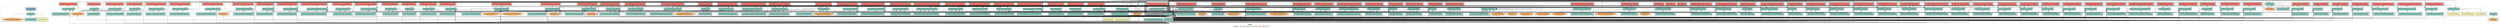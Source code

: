 digraph dependencies { node [shape="rect", style="filled", colorscheme=set312]; ranksep=0.4; compound=false; remincross=true; splines=true; splines=ortho; rankdir=LR; rankdir=TB; rankdir=BT; label=<<table BORDER="0"> <tr> <td colspan="5" align="center"><b>Legend</b></td> </tr> <tr> <td> <table BORDER="0"> <tr> <td bgcolor="#ffffb3" width="20"></td> <td>  Declarations</td> </tr> </table> </td> <td> <table BORDER="0"> <tr> <td bgcolor="#8dd3c7" width="20"></td> <td>  Module</td> </tr> </table> </td> <td> <table BORDER="0"> <tr> <td bgcolor="#80b1d3" width="20"></td> <td>  Bootstrap</td> </tr> </table> </td> <td> <table BORDER="0"> <tr> <td bgcolor="#fdb462" width="20"></td> <td>  Providers</td> </tr> </table> </td> <td> <table BORDER="0"> <tr> <td bgcolor="#fb8072" width="20"></td> <td>  Exports</td> </tr> </table> </td> </tr></table>>; ratio=compress; fontname="sans-serif";  subgraph "cluster_AppModule" { label=""; style="dotted";node [shape="folder", fillcolor=1]; subgraph cluster_AppModule_declarations { style="solid";node [style="filled", shape="rect"]; node [fillcolor=2]; "AppComponent"; }  "AppComponent" -> "AppModule" [style="solid", lhead="cluster_AppModule" ltail="cluster_AppModule_declarations"]; subgraph "cluster_AppModule_AppComponent_providers" { style="solid";  }    subgraph cluster_AppModule_imports { style="solid"; node [style="filled", fillcolor=1, shape="rect"];    "AppRoutingModule" [label="AppRoutingModule", shape="folder"];   }    "AppRoutingModule" -> "AppModule" [lhead="cluster_AppModule", ltail="cluster_AppModule_imports"];     subgraph cluster_AppModule_exports { style="solid";node [style="filled", fillcolor=4, shape="rect"];}    subgraph cluster_AppModule_bootstrap { style="solid"; node [style="filled", fillcolor=5, shape="rect"];  "AppComponent " [label="AppComponent ", shape="rect"]  }  "AppModule" -> "AppComponent " [style="dotted", lhead="cluster_AppModule_bootstrap" ltail="cluster_AppModule"];    subgraph cluster_AppModule_providers { style="solid"; node [style="filled", fillcolor=6, shape="rect"];    "ImplicitAutenticationService" [label="ImplicitAutenticationService", shape="oval"];   }    "ImplicitAutenticationService" -> "AppModule" [lhead="cluster_AppModule", ltail="cluster_AppModule_providers"];     }  subgraph "cluster_AppRoutingModule" { label=""; style="dotted";node [shape="folder", fillcolor=1]; subgraph cluster_AppRoutingModule_declarations { style="solid";node [style="filled", shape="rect"]; }    subgraph cluster_AppRoutingModule_imports { style="solid"; node [style="filled", fillcolor=1, shape="rect"];   }     subgraph cluster_AppRoutingModule_exports { style="solid";node [style="filled", fillcolor=4, shape="rect"];}    subgraph cluster_AppRoutingModule_bootstrap { style="solid"; node [style="filled", fillcolor=5, shape="rect"];  }    subgraph cluster_AppRoutingModule_providers { style="solid"; node [style="filled", fillcolor=6, shape="rect"];   }     }  subgraph "cluster_AreaConocimientoModule" { label=""; style="dotted";node [shape="folder", fillcolor=1]; subgraph cluster_AreaConocimientoModule_declarations { style="solid";node [style="filled", shape="rect"]; }    subgraph cluster_AreaConocimientoModule_imports { style="solid"; node [style="filled", fillcolor=1, shape="rect"];    "ThemeModule" [label="ThemeModule", shape="folder"];    "AreaConocimientoRoutingModule" [label="AreaConocimientoRoutingModule", shape="folder"];    "SharedModule" [label="SharedModule", shape="folder"];   }    "ThemeModule" -> "AreaConocimientoModule" [lhead="cluster_AreaConocimientoModule", ltail="cluster_AreaConocimientoModule_imports"];    "AreaConocimientoRoutingModule" -> "AreaConocimientoModule" [lhead="cluster_AreaConocimientoModule", ltail="cluster_AreaConocimientoModule_imports"];    "SharedModule" -> "AreaConocimientoModule" [lhead="cluster_AreaConocimientoModule", ltail="cluster_AreaConocimientoModule_imports"];     subgraph cluster_AreaConocimientoModule_exports { style="solid";node [style="filled", fillcolor=4, shape="rect"];"CrudAreaConocimientoComponent " [label="CrudAreaConocimientoComponent ", shape="rect"]}  "AreaConocimientoModule" -> "CrudAreaConocimientoComponent " [style="dashed", ltail="cluster_AreaConocimientoModule" lhead="cluster_AreaConocimientoModule_exports"];    subgraph cluster_AreaConocimientoModule_bootstrap { style="solid"; node [style="filled", fillcolor=5, shape="rect"];  }    subgraph cluster_AreaConocimientoModule_providers { style="solid"; node [style="filled", fillcolor=6, shape="rect"];    "CoreService" [label="CoreService", shape="oval"];   }    "CoreService" -> "AreaConocimientoModule" [lhead="cluster_AreaConocimientoModule", ltail="cluster_AreaConocimientoModule_providers"];     }  subgraph "cluster_AreaConocimientoRoutingModule" { label=""; style="dotted";node [shape="folder", fillcolor=1]; subgraph cluster_AreaConocimientoRoutingModule_declarations { style="solid";node [style="filled", shape="rect"]; }    subgraph cluster_AreaConocimientoRoutingModule_imports { style="solid"; node [style="filled", fillcolor=1, shape="rect"];   }     subgraph cluster_AreaConocimientoRoutingModule_exports { style="solid";node [style="filled", fillcolor=4, shape="rect"];}    subgraph cluster_AreaConocimientoRoutingModule_bootstrap { style="solid"; node [style="filled", fillcolor=5, shape="rect"];  }    subgraph cluster_AreaConocimientoRoutingModule_providers { style="solid"; node [style="filled", fillcolor=6, shape="rect"];   }     }  subgraph "cluster_AtributoLugarModule" { label=""; style="dotted";node [shape="folder", fillcolor=1]; subgraph cluster_AtributoLugarModule_declarations { style="solid";node [style="filled", shape="rect"]; }    subgraph cluster_AtributoLugarModule_imports { style="solid"; node [style="filled", fillcolor=1, shape="rect"];    "ThemeModule" [label="ThemeModule", shape="folder"];    "AtributoLugarRoutingModule" [label="AtributoLugarRoutingModule", shape="folder"];    "SharedModule" [label="SharedModule", shape="folder"];   }    "ThemeModule" -> "AtributoLugarModule" [lhead="cluster_AtributoLugarModule", ltail="cluster_AtributoLugarModule_imports"];    "AtributoLugarRoutingModule" -> "AtributoLugarModule" [lhead="cluster_AtributoLugarModule", ltail="cluster_AtributoLugarModule_imports"];    "SharedModule" -> "AtributoLugarModule" [lhead="cluster_AtributoLugarModule", ltail="cluster_AtributoLugarModule_imports"];     subgraph cluster_AtributoLugarModule_exports { style="solid";node [style="filled", fillcolor=4, shape="rect"];"CrudAtributoLugarComponent " [label="CrudAtributoLugarComponent ", shape="rect"]}  "AtributoLugarModule" -> "CrudAtributoLugarComponent " [style="dashed", ltail="cluster_AtributoLugarModule" lhead="cluster_AtributoLugarModule_exports"];    subgraph cluster_AtributoLugarModule_bootstrap { style="solid"; node [style="filled", fillcolor=5, shape="rect"];  }    subgraph cluster_AtributoLugarModule_providers { style="solid"; node [style="filled", fillcolor=6, shape="rect"];    "UbicacionService" [label="UbicacionService", shape="oval"];   }    "UbicacionService" -> "AtributoLugarModule" [lhead="cluster_AtributoLugarModule", ltail="cluster_AtributoLugarModule_providers"];     }  subgraph "cluster_AtributoLugarRoutingModule" { label=""; style="dotted";node [shape="folder", fillcolor=1]; subgraph cluster_AtributoLugarRoutingModule_declarations { style="solid";node [style="filled", shape="rect"]; }    subgraph cluster_AtributoLugarRoutingModule_imports { style="solid"; node [style="filled", fillcolor=1, shape="rect"];   }     subgraph cluster_AtributoLugarRoutingModule_exports { style="solid";node [style="filled", fillcolor=4, shape="rect"];}    subgraph cluster_AtributoLugarRoutingModule_bootstrap { style="solid"; node [style="filled", fillcolor=5, shape="rect"];  }    subgraph cluster_AtributoLugarRoutingModule_providers { style="solid"; node [style="filled", fillcolor=6, shape="rect"];   }     }  subgraph "cluster_AtributoUbicacionModule" { label=""; style="dotted";node [shape="folder", fillcolor=1]; subgraph cluster_AtributoUbicacionModule_declarations { style="solid";node [style="filled", shape="rect"]; }    subgraph cluster_AtributoUbicacionModule_imports { style="solid"; node [style="filled", fillcolor=1, shape="rect"];    "ThemeModule" [label="ThemeModule", shape="folder"];    "AtributoUbicacionRoutingModule" [label="AtributoUbicacionRoutingModule", shape="folder"];    "SharedModule" [label="SharedModule", shape="folder"];   }    "ThemeModule" -> "AtributoUbicacionModule" [lhead="cluster_AtributoUbicacionModule", ltail="cluster_AtributoUbicacionModule_imports"];    "AtributoUbicacionRoutingModule" -> "AtributoUbicacionModule" [lhead="cluster_AtributoUbicacionModule", ltail="cluster_AtributoUbicacionModule_imports"];    "SharedModule" -> "AtributoUbicacionModule" [lhead="cluster_AtributoUbicacionModule", ltail="cluster_AtributoUbicacionModule_imports"];     subgraph cluster_AtributoUbicacionModule_exports { style="solid";node [style="filled", fillcolor=4, shape="rect"];"CrudAtributoUbicacionComponent " [label="CrudAtributoUbicacionComponent ", shape="rect"]}  "AtributoUbicacionModule" -> "CrudAtributoUbicacionComponent " [style="dashed", ltail="cluster_AtributoUbicacionModule" lhead="cluster_AtributoUbicacionModule_exports"];    subgraph cluster_AtributoUbicacionModule_bootstrap { style="solid"; node [style="filled", fillcolor=5, shape="rect"];  }    subgraph cluster_AtributoUbicacionModule_providers { style="solid"; node [style="filled", fillcolor=6, shape="rect"];    "EnteService" [label="EnteService", shape="oval"];   }    "EnteService" -> "AtributoUbicacionModule" [lhead="cluster_AtributoUbicacionModule", ltail="cluster_AtributoUbicacionModule_providers"];     }  subgraph "cluster_AtributoUbicacionRoutingModule" { label=""; style="dotted";node [shape="folder", fillcolor=1]; subgraph cluster_AtributoUbicacionRoutingModule_declarations { style="solid";node [style="filled", shape="rect"]; }    subgraph cluster_AtributoUbicacionRoutingModule_imports { style="solid"; node [style="filled", fillcolor=1, shape="rect"];   }     subgraph cluster_AtributoUbicacionRoutingModule_exports { style="solid";node [style="filled", fillcolor=4, shape="rect"];}    subgraph cluster_AtributoUbicacionRoutingModule_bootstrap { style="solid"; node [style="filled", fillcolor=5, shape="rect"];  }    subgraph cluster_AtributoUbicacionRoutingModule_providers { style="solid"; node [style="filled", fillcolor=6, shape="rect"];   }     }  subgraph "cluster_CalendarioEventoModule" { label=""; style="dotted";node [shape="folder", fillcolor=1]; subgraph cluster_CalendarioEventoModule_declarations { style="solid";node [style="filled", shape="rect"]; }    subgraph cluster_CalendarioEventoModule_imports { style="solid"; node [style="filled", fillcolor=1, shape="rect"];    "ThemeModule" [label="ThemeModule", shape="folder"];    "CalendarioEventoRoutingModule" [label="CalendarioEventoRoutingModule", shape="folder"];    "SharedModule" [label="SharedModule", shape="folder"];   }    "ThemeModule" -> "CalendarioEventoModule" [lhead="cluster_CalendarioEventoModule", ltail="cluster_CalendarioEventoModule_imports"];    "CalendarioEventoRoutingModule" -> "CalendarioEventoModule" [lhead="cluster_CalendarioEventoModule", ltail="cluster_CalendarioEventoModule_imports"];    "SharedModule" -> "CalendarioEventoModule" [lhead="cluster_CalendarioEventoModule", ltail="cluster_CalendarioEventoModule_imports"];     subgraph cluster_CalendarioEventoModule_exports { style="solid";node [style="filled", fillcolor=4, shape="rect"];"CrudCalendarioEventoComponent " [label="CrudCalendarioEventoComponent ", shape="rect"]}  "CalendarioEventoModule" -> "CrudCalendarioEventoComponent " [style="dashed", ltail="cluster_CalendarioEventoModule" lhead="cluster_CalendarioEventoModule_exports"];    subgraph cluster_CalendarioEventoModule_bootstrap { style="solid"; node [style="filled", fillcolor=5, shape="rect"];  }    subgraph cluster_CalendarioEventoModule_providers { style="solid"; node [style="filled", fillcolor=6, shape="rect"];    "CoreService" [label="CoreService", shape="oval"];    "EventoService" [label="EventoService", shape="oval"];   }    "CoreService" -> "CalendarioEventoModule" [lhead="cluster_CalendarioEventoModule", ltail="cluster_CalendarioEventoModule_providers"];    "EventoService" -> "CalendarioEventoModule" [lhead="cluster_CalendarioEventoModule", ltail="cluster_CalendarioEventoModule_providers"];     }  subgraph "cluster_CalendarioEventoRoutingModule" { label=""; style="dotted";node [shape="folder", fillcolor=1]; subgraph cluster_CalendarioEventoRoutingModule_declarations { style="solid";node [style="filled", shape="rect"]; }    subgraph cluster_CalendarioEventoRoutingModule_imports { style="solid"; node [style="filled", fillcolor=1, shape="rect"];   }     subgraph cluster_CalendarioEventoRoutingModule_exports { style="solid";node [style="filled", fillcolor=4, shape="rect"];}    subgraph cluster_CalendarioEventoRoutingModule_bootstrap { style="solid"; node [style="filled", fillcolor=5, shape="rect"];  }    subgraph cluster_CalendarioEventoRoutingModule_providers { style="solid"; node [style="filled", fillcolor=6, shape="rect"];   }     }  subgraph "cluster_CargoModule" { label=""; style="dotted";node [shape="folder", fillcolor=1]; subgraph cluster_CargoModule_declarations { style="solid";node [style="filled", shape="rect"]; }    subgraph cluster_CargoModule_imports { style="solid"; node [style="filled", fillcolor=1, shape="rect"];    "ThemeModule" [label="ThemeModule", shape="folder"];    "CargoRoutingModule" [label="CargoRoutingModule", shape="folder"];    "SharedModule" [label="SharedModule", shape="folder"];   }    "ThemeModule" -> "CargoModule" [lhead="cluster_CargoModule", ltail="cluster_CargoModule_imports"];    "CargoRoutingModule" -> "CargoModule" [lhead="cluster_CargoModule", ltail="cluster_CargoModule_imports"];    "SharedModule" -> "CargoModule" [lhead="cluster_CargoModule", ltail="cluster_CargoModule_imports"];     subgraph cluster_CargoModule_exports { style="solid";node [style="filled", fillcolor=4, shape="rect"];"CrudCargoComponent " [label="CrudCargoComponent ", shape="rect"]}  "CargoModule" -> "CrudCargoComponent " [style="dashed", ltail="cluster_CargoModule" lhead="cluster_CargoModule_exports"];    subgraph cluster_CargoModule_bootstrap { style="solid"; node [style="filled", fillcolor=5, shape="rect"];  }    subgraph cluster_CargoModule_providers { style="solid"; node [style="filled", fillcolor=6, shape="rect"];    "ExperienciaService" [label="ExperienciaService", shape="oval"];   }    "ExperienciaService" -> "CargoModule" [lhead="cluster_CargoModule", ltail="cluster_CargoModule_providers"];     }  subgraph "cluster_CargoRoutingModule" { label=""; style="dotted";node [shape="folder", fillcolor=1]; subgraph cluster_CargoRoutingModule_declarations { style="solid";node [style="filled", shape="rect"]; }    subgraph cluster_CargoRoutingModule_imports { style="solid"; node [style="filled", fillcolor=1, shape="rect"];   }     subgraph cluster_CargoRoutingModule_exports { style="solid";node [style="filled", fillcolor=4, shape="rect"];}    subgraph cluster_CargoRoutingModule_bootstrap { style="solid"; node [style="filled", fillcolor=5, shape="rect"];  }    subgraph cluster_CargoRoutingModule_providers { style="solid"; node [style="filled", fillcolor=6, shape="rect"];   }     }  subgraph "cluster_ClasificacionIdiomaModule" { label=""; style="dotted";node [shape="folder", fillcolor=1]; subgraph cluster_ClasificacionIdiomaModule_declarations { style="solid";node [style="filled", shape="rect"]; }    subgraph cluster_ClasificacionIdiomaModule_imports { style="solid"; node [style="filled", fillcolor=1, shape="rect"];    "ThemeModule" [label="ThemeModule", shape="folder"];    "ClasificacionIdiomaRoutingModule" [label="ClasificacionIdiomaRoutingModule", shape="folder"];    "SharedModule" [label="SharedModule", shape="folder"];   }    "ThemeModule" -> "ClasificacionIdiomaModule" [lhead="cluster_ClasificacionIdiomaModule", ltail="cluster_ClasificacionIdiomaModule_imports"];    "ClasificacionIdiomaRoutingModule" -> "ClasificacionIdiomaModule" [lhead="cluster_ClasificacionIdiomaModule", ltail="cluster_ClasificacionIdiomaModule_imports"];    "SharedModule" -> "ClasificacionIdiomaModule" [lhead="cluster_ClasificacionIdiomaModule", ltail="cluster_ClasificacionIdiomaModule_imports"];     subgraph cluster_ClasificacionIdiomaModule_exports { style="solid";node [style="filled", fillcolor=4, shape="rect"];"CrudClasificacionIdiomaComponent " [label="CrudClasificacionIdiomaComponent ", shape="rect"]}  "ClasificacionIdiomaModule" -> "CrudClasificacionIdiomaComponent " [style="dashed", ltail="cluster_ClasificacionIdiomaModule" lhead="cluster_ClasificacionIdiomaModule_exports"];    subgraph cluster_ClasificacionIdiomaModule_bootstrap { style="solid"; node [style="filled", fillcolor=5, shape="rect"];  }    subgraph cluster_ClasificacionIdiomaModule_providers { style="solid"; node [style="filled", fillcolor=6, shape="rect"];    "IdiomaService" [label="IdiomaService", shape="oval"];   }    "IdiomaService" -> "ClasificacionIdiomaModule" [lhead="cluster_ClasificacionIdiomaModule", ltail="cluster_ClasificacionIdiomaModule_providers"];     }  subgraph "cluster_ClasificacionIdiomaRoutingModule" { label=""; style="dotted";node [shape="folder", fillcolor=1]; subgraph cluster_ClasificacionIdiomaRoutingModule_declarations { style="solid";node [style="filled", shape="rect"]; }    subgraph cluster_ClasificacionIdiomaRoutingModule_imports { style="solid"; node [style="filled", fillcolor=1, shape="rect"];   }     subgraph cluster_ClasificacionIdiomaRoutingModule_exports { style="solid";node [style="filled", fillcolor=4, shape="rect"];}    subgraph cluster_ClasificacionIdiomaRoutingModule_bootstrap { style="solid"; node [style="filled", fillcolor=5, shape="rect"];  }    subgraph cluster_ClasificacionIdiomaRoutingModule_providers { style="solid"; node [style="filled", fillcolor=6, shape="rect"];   }     }  subgraph "cluster_ConceptoAcademicoModule" { label=""; style="dotted";node [shape="folder", fillcolor=1]; subgraph cluster_ConceptoAcademicoModule_declarations { style="solid";node [style="filled", shape="rect"]; }    subgraph cluster_ConceptoAcademicoModule_imports { style="solid"; node [style="filled", fillcolor=1, shape="rect"];    "ThemeModule" [label="ThemeModule", shape="folder"];    "ConceptoAcademicoRoutingModule" [label="ConceptoAcademicoRoutingModule", shape="folder"];    "SharedModule" [label="SharedModule", shape="folder"];   }    "ThemeModule" -> "ConceptoAcademicoModule" [lhead="cluster_ConceptoAcademicoModule", ltail="cluster_ConceptoAcademicoModule_imports"];    "ConceptoAcademicoRoutingModule" -> "ConceptoAcademicoModule" [lhead="cluster_ConceptoAcademicoModule", ltail="cluster_ConceptoAcademicoModule_imports"];    "SharedModule" -> "ConceptoAcademicoModule" [lhead="cluster_ConceptoAcademicoModule", ltail="cluster_ConceptoAcademicoModule_imports"];     subgraph cluster_ConceptoAcademicoModule_exports { style="solid";node [style="filled", fillcolor=4, shape="rect"];"CrudConceptoAcademicoComponent " [label="CrudConceptoAcademicoComponent ", shape="rect"]}  "ConceptoAcademicoModule" -> "CrudConceptoAcademicoComponent " [style="dashed", ltail="cluster_ConceptoAcademicoModule" lhead="cluster_ConceptoAcademicoModule_exports"];    subgraph cluster_ConceptoAcademicoModule_bootstrap { style="solid"; node [style="filled", fillcolor=5, shape="rect"];  }    subgraph cluster_ConceptoAcademicoModule_providers { style="solid"; node [style="filled", fillcolor=6, shape="rect"];    "CoreService" [label="CoreService", shape="oval"];   }    "CoreService" -> "ConceptoAcademicoModule" [lhead="cluster_ConceptoAcademicoModule", ltail="cluster_ConceptoAcademicoModule_providers"];     }  subgraph "cluster_ConceptoAcademicoRoutingModule" { label=""; style="dotted";node [shape="folder", fillcolor=1]; subgraph cluster_ConceptoAcademicoRoutingModule_declarations { style="solid";node [style="filled", shape="rect"]; }    subgraph cluster_ConceptoAcademicoRoutingModule_imports { style="solid"; node [style="filled", fillcolor=1, shape="rect"];   }     subgraph cluster_ConceptoAcademicoRoutingModule_exports { style="solid";node [style="filled", fillcolor=4, shape="rect"];}    subgraph cluster_ConceptoAcademicoRoutingModule_bootstrap { style="solid"; node [style="filled", fillcolor=5, shape="rect"];  }    subgraph cluster_ConceptoAcademicoRoutingModule_providers { style="solid"; node [style="filled", fillcolor=6, shape="rect"];   }     }  subgraph "cluster_CoreModule" { label=""; style="dotted";node [shape="folder", fillcolor=1]; subgraph cluster_CoreModule_declarations { style="solid";node [style="filled", shape="rect"]; }    subgraph cluster_CoreModule_imports { style="solid"; node [style="filled", fillcolor=1, shape="rect"];   }     subgraph cluster_CoreModule_exports { style="solid";node [style="filled", fillcolor=4, shape="rect"];}    subgraph cluster_CoreModule_bootstrap { style="solid"; node [style="filled", fillcolor=5, shape="rect"];  }    subgraph cluster_CoreModule_providers { style="solid"; node [style="filled", fillcolor=6, shape="rect"];    "AuthGuard" [label="AuthGuard", shape="oval"];   }    "AuthGuard" -> "CoreModule" [lhead="cluster_CoreModule", ltail="cluster_CoreModule_providers"];     }  subgraph "cluster_CupoDependenciaModule" { label=""; style="dotted";node [shape="folder", fillcolor=1]; subgraph cluster_CupoDependenciaModule_declarations { style="solid";node [style="filled", shape="rect"]; }    subgraph cluster_CupoDependenciaModule_imports { style="solid"; node [style="filled", fillcolor=1, shape="rect"];    "ThemeModule" [label="ThemeModule", shape="folder"];    "CupoDependenciaRoutingModule" [label="CupoDependenciaRoutingModule", shape="folder"];    "SharedModule" [label="SharedModule", shape="folder"];   }    "ThemeModule" -> "CupoDependenciaModule" [lhead="cluster_CupoDependenciaModule", ltail="cluster_CupoDependenciaModule_imports"];    "CupoDependenciaRoutingModule" -> "CupoDependenciaModule" [lhead="cluster_CupoDependenciaModule", ltail="cluster_CupoDependenciaModule_imports"];    "SharedModule" -> "CupoDependenciaModule" [lhead="cluster_CupoDependenciaModule", ltail="cluster_CupoDependenciaModule_imports"];     subgraph cluster_CupoDependenciaModule_exports { style="solid";node [style="filled", fillcolor=4, shape="rect"];"CrudCupoDependenciaComponent " [label="CrudCupoDependenciaComponent ", shape="rect"]}  "CupoDependenciaModule" -> "CrudCupoDependenciaComponent " [style="dashed", ltail="cluster_CupoDependenciaModule" lhead="cluster_CupoDependenciaModule_exports"];    subgraph cluster_CupoDependenciaModule_bootstrap { style="solid"; node [style="filled", fillcolor=5, shape="rect"];  }    subgraph cluster_CupoDependenciaModule_providers { style="solid"; node [style="filled", fillcolor=6, shape="rect"];    "EvaluacionInscripcionService" [label="EvaluacionInscripcionService", shape="oval"];    "ProgramaOikosService" [label="ProgramaOikosService", shape="oval"];    "CoreService" [label="CoreService", shape="oval"];   }    "EvaluacionInscripcionService" -> "CupoDependenciaModule" [lhead="cluster_CupoDependenciaModule", ltail="cluster_CupoDependenciaModule_providers"];    "ProgramaOikosService" -> "CupoDependenciaModule" [lhead="cluster_CupoDependenciaModule", ltail="cluster_CupoDependenciaModule_providers"];    "CoreService" -> "CupoDependenciaModule" [lhead="cluster_CupoDependenciaModule", ltail="cluster_CupoDependenciaModule_providers"];     }  subgraph "cluster_CupoDependenciaRoutingModule" { label=""; style="dotted";node [shape="folder", fillcolor=1]; subgraph cluster_CupoDependenciaRoutingModule_declarations { style="solid";node [style="filled", shape="rect"]; }    subgraph cluster_CupoDependenciaRoutingModule_imports { style="solid"; node [style="filled", fillcolor=1, shape="rect"];   }     subgraph cluster_CupoDependenciaRoutingModule_exports { style="solid";node [style="filled", fillcolor=4, shape="rect"];}    subgraph cluster_CupoDependenciaRoutingModule_bootstrap { style="solid"; node [style="filled", fillcolor=5, shape="rect"];  }    subgraph cluster_CupoDependenciaRoutingModule_providers { style="solid"; node [style="filled", fillcolor=6, shape="rect"];   }     }  subgraph "cluster_DashboardModule" { label=""; style="dotted";node [shape="folder", fillcolor=1]; subgraph cluster_DashboardModule_declarations { style="solid";node [style="filled", shape="rect"]; node [fillcolor=2]; "DashboardComponent"; node [fillcolor=2]; "CarouselComponent"; node [fillcolor=2]; "NewsComponent"; }  "DashboardComponent" -> "DashboardModule" [style="solid", lhead="cluster_DashboardModule" ltail="cluster_DashboardModule_declarations"]; subgraph "cluster_DashboardModule_DashboardComponent_providers" { style="solid";  }  "CarouselComponent" -> "DashboardModule" [style="solid", lhead="cluster_DashboardModule" ltail="cluster_DashboardModule_declarations"]; subgraph "cluster_DashboardModule_CarouselComponent_providers" { style="solid";  }  "NewsComponent" -> "DashboardModule" [style="solid", lhead="cluster_DashboardModule" ltail="cluster_DashboardModule_declarations"]; subgraph "cluster_DashboardModule_NewsComponent_providers" { style="solid";  }    subgraph cluster_DashboardModule_imports { style="solid"; node [style="filled", fillcolor=1, shape="rect"];    "ThemeModule" [label="ThemeModule", shape="folder"];    "SharedModule" [label="SharedModule", shape="folder"];   }    "ThemeModule" -> "DashboardModule" [lhead="cluster_DashboardModule", ltail="cluster_DashboardModule_imports"];    "SharedModule" -> "DashboardModule" [lhead="cluster_DashboardModule", ltail="cluster_DashboardModule_imports"];     subgraph cluster_DashboardModule_exports { style="solid";node [style="filled", fillcolor=4, shape="rect"];}    subgraph cluster_DashboardModule_bootstrap { style="solid"; node [style="filled", fillcolor=5, shape="rect"];  }    subgraph cluster_DashboardModule_providers { style="solid"; node [style="filled", fillcolor=6, shape="rect"];   }     }  subgraph "cluster_DataModule" { label=""; style="dotted";node [shape="folder", fillcolor=1]; subgraph cluster_DataModule_declarations { style="solid";node [style="filled", shape="rect"]; }    subgraph cluster_DataModule_imports { style="solid"; node [style="filled", fillcolor=1, shape="rect"];   }     subgraph cluster_DataModule_exports { style="solid";node [style="filled", fillcolor=4, shape="rect"];}    subgraph cluster_DataModule_bootstrap { style="solid"; node [style="filled", fillcolor=5, shape="rect"];  }    subgraph cluster_DataModule_providers { style="solid"; node [style="filled", fillcolor=6, shape="rect"];   }     }  subgraph "cluster_DependenciaModule" { label=""; style="dotted";node [shape="folder", fillcolor=1]; subgraph cluster_DependenciaModule_declarations { style="solid";node [style="filled", shape="rect"]; }    subgraph cluster_DependenciaModule_imports { style="solid"; node [style="filled", fillcolor=1, shape="rect"];    "ThemeModule" [label="ThemeModule", shape="folder"];    "DependenciaRoutingModule" [label="DependenciaRoutingModule", shape="folder"];    "SharedModule" [label="SharedModule", shape="folder"];   }    "ThemeModule" -> "DependenciaModule" [lhead="cluster_DependenciaModule", ltail="cluster_DependenciaModule_imports"];    "DependenciaRoutingModule" -> "DependenciaModule" [lhead="cluster_DependenciaModule", ltail="cluster_DependenciaModule_imports"];    "SharedModule" -> "DependenciaModule" [lhead="cluster_DependenciaModule", ltail="cluster_DependenciaModule_imports"];     subgraph cluster_DependenciaModule_exports { style="solid";node [style="filled", fillcolor=4, shape="rect"];"CrudDependenciaComponent " [label="CrudDependenciaComponent ", shape="rect"]}  "DependenciaModule" -> "CrudDependenciaComponent " [style="dashed", ltail="cluster_DependenciaModule" lhead="cluster_DependenciaModule_exports"];    subgraph cluster_DependenciaModule_bootstrap { style="solid"; node [style="filled", fillcolor=5, shape="rect"];  }    subgraph cluster_DependenciaModule_providers { style="solid"; node [style="filled", fillcolor=6, shape="rect"];    "ProgramaOikosService" [label="ProgramaOikosService", shape="oval"];   }    "ProgramaOikosService" -> "DependenciaModule" [lhead="cluster_DependenciaModule", ltail="cluster_DependenciaModule_providers"];     }  subgraph "cluster_DependenciaPadreModule" { label=""; style="dotted";node [shape="folder", fillcolor=1]; subgraph cluster_DependenciaPadreModule_declarations { style="solid";node [style="filled", shape="rect"]; }    subgraph cluster_DependenciaPadreModule_imports { style="solid"; node [style="filled", fillcolor=1, shape="rect"];    "ThemeModule" [label="ThemeModule", shape="folder"];    "DependenciaPadreRoutingModule" [label="DependenciaPadreRoutingModule", shape="folder"];    "SharedModule" [label="SharedModule", shape="folder"];   }    "ThemeModule" -> "DependenciaPadreModule" [lhead="cluster_DependenciaPadreModule", ltail="cluster_DependenciaPadreModule_imports"];    "DependenciaPadreRoutingModule" -> "DependenciaPadreModule" [lhead="cluster_DependenciaPadreModule", ltail="cluster_DependenciaPadreModule_imports"];    "SharedModule" -> "DependenciaPadreModule" [lhead="cluster_DependenciaPadreModule", ltail="cluster_DependenciaPadreModule_imports"];     subgraph cluster_DependenciaPadreModule_exports { style="solid";node [style="filled", fillcolor=4, shape="rect"];"CrudDependenciaPadreComponent " [label="CrudDependenciaPadreComponent ", shape="rect"]}  "DependenciaPadreModule" -> "CrudDependenciaPadreComponent " [style="dashed", ltail="cluster_DependenciaPadreModule" lhead="cluster_DependenciaPadreModule_exports"];    subgraph cluster_DependenciaPadreModule_bootstrap { style="solid"; node [style="filled", fillcolor=5, shape="rect"];  }    subgraph cluster_DependenciaPadreModule_providers { style="solid"; node [style="filled", fillcolor=6, shape="rect"];    "ProgramaOikosService" [label="ProgramaOikosService", shape="oval"];   }    "ProgramaOikosService" -> "DependenciaPadreModule" [lhead="cluster_DependenciaPadreModule", ltail="cluster_DependenciaPadreModule_providers"];     }  subgraph "cluster_DependenciaPadreRoutingModule" { label=""; style="dotted";node [shape="folder", fillcolor=1]; subgraph cluster_DependenciaPadreRoutingModule_declarations { style="solid";node [style="filled", shape="rect"]; }    subgraph cluster_DependenciaPadreRoutingModule_imports { style="solid"; node [style="filled", fillcolor=1, shape="rect"];   }     subgraph cluster_DependenciaPadreRoutingModule_exports { style="solid";node [style="filled", fillcolor=4, shape="rect"];}    subgraph cluster_DependenciaPadreRoutingModule_bootstrap { style="solid"; node [style="filled", fillcolor=5, shape="rect"];  }    subgraph cluster_DependenciaPadreRoutingModule_providers { style="solid"; node [style="filled", fillcolor=6, shape="rect"];   }     }  subgraph "cluster_DependenciaRoutingModule" { label=""; style="dotted";node [shape="folder", fillcolor=1]; subgraph cluster_DependenciaRoutingModule_declarations { style="solid";node [style="filled", shape="rect"]; }    subgraph cluster_DependenciaRoutingModule_imports { style="solid"; node [style="filled", fillcolor=1, shape="rect"];   }     subgraph cluster_DependenciaRoutingModule_exports { style="solid";node [style="filled", fillcolor=4, shape="rect"];}    subgraph cluster_DependenciaRoutingModule_bootstrap { style="solid"; node [style="filled", fillcolor=5, shape="rect"];  }    subgraph cluster_DependenciaRoutingModule_providers { style="solid"; node [style="filled", fillcolor=6, shape="rect"];   }     }  subgraph "cluster_DependenciaTipoDependenciaModule" { label=""; style="dotted";node [shape="folder", fillcolor=1]; subgraph cluster_DependenciaTipoDependenciaModule_declarations { style="solid";node [style="filled", shape="rect"]; }    subgraph cluster_DependenciaTipoDependenciaModule_imports { style="solid"; node [style="filled", fillcolor=1, shape="rect"];    "ThemeModule" [label="ThemeModule", shape="folder"];    "DependenciaTipoDependenciaRoutingModule" [label="DependenciaTipoDependenciaRoutingModule", shape="folder"];    "SharedModule" [label="SharedModule", shape="folder"];   }    "ThemeModule" -> "DependenciaTipoDependenciaModule" [lhead="cluster_DependenciaTipoDependenciaModule", ltail="cluster_DependenciaTipoDependenciaModule_imports"];    "DependenciaTipoDependenciaRoutingModule" -> "DependenciaTipoDependenciaModule" [lhead="cluster_DependenciaTipoDependenciaModule", ltail="cluster_DependenciaTipoDependenciaModule_imports"];    "SharedModule" -> "DependenciaTipoDependenciaModule" [lhead="cluster_DependenciaTipoDependenciaModule", ltail="cluster_DependenciaTipoDependenciaModule_imports"];     subgraph cluster_DependenciaTipoDependenciaModule_exports { style="solid";node [style="filled", fillcolor=4, shape="rect"];"CrudDependenciaTipoDependenciaComponent " [label="CrudDependenciaTipoDependenciaComponent ", shape="rect"]}  "DependenciaTipoDependenciaModule" -> "CrudDependenciaTipoDependenciaComponent " [style="dashed", ltail="cluster_DependenciaTipoDependenciaModule" lhead="cluster_DependenciaTipoDependenciaModule_exports"];    subgraph cluster_DependenciaTipoDependenciaModule_bootstrap { style="solid"; node [style="filled", fillcolor=5, shape="rect"];  }    subgraph cluster_DependenciaTipoDependenciaModule_providers { style="solid"; node [style="filled", fillcolor=6, shape="rect"];    "ProgramaOikosService" [label="ProgramaOikosService", shape="oval"];   }    "ProgramaOikosService" -> "DependenciaTipoDependenciaModule" [lhead="cluster_DependenciaTipoDependenciaModule", ltail="cluster_DependenciaTipoDependenciaModule_providers"];     }  subgraph "cluster_DependenciaTipoDependenciaRoutingModule" { label=""; style="dotted";node [shape="folder", fillcolor=1]; subgraph cluster_DependenciaTipoDependenciaRoutingModule_declarations { style="solid";node [style="filled", shape="rect"]; }    subgraph cluster_DependenciaTipoDependenciaRoutingModule_imports { style="solid"; node [style="filled", fillcolor=1, shape="rect"];   }     subgraph cluster_DependenciaTipoDependenciaRoutingModule_exports { style="solid";node [style="filled", fillcolor=4, shape="rect"];}    subgraph cluster_DependenciaTipoDependenciaRoutingModule_bootstrap { style="solid"; node [style="filled", fillcolor=5, shape="rect"];  }    subgraph cluster_DependenciaTipoDependenciaRoutingModule_providers { style="solid"; node [style="filled", fillcolor=6, shape="rect"];   }     }  subgraph "cluster_DescuentosDependenciaModule" { label=""; style="dotted";node [shape="folder", fillcolor=1]; subgraph cluster_DescuentosDependenciaModule_declarations { style="solid";node [style="filled", shape="rect"]; }    subgraph cluster_DescuentosDependenciaModule_imports { style="solid"; node [style="filled", fillcolor=1, shape="rect"];    "ThemeModule" [label="ThemeModule", shape="folder"];    "DescuentosDependenciaRoutingModule" [label="DescuentosDependenciaRoutingModule", shape="folder"];    "SharedModule" [label="SharedModule", shape="folder"];   }    "ThemeModule" -> "DescuentosDependenciaModule" [lhead="cluster_DescuentosDependenciaModule", ltail="cluster_DescuentosDependenciaModule_imports"];    "DescuentosDependenciaRoutingModule" -> "DescuentosDependenciaModule" [lhead="cluster_DescuentosDependenciaModule", ltail="cluster_DescuentosDependenciaModule_imports"];    "SharedModule" -> "DescuentosDependenciaModule" [lhead="cluster_DescuentosDependenciaModule", ltail="cluster_DescuentosDependenciaModule_imports"];     subgraph cluster_DescuentosDependenciaModule_exports { style="solid";node [style="filled", fillcolor=4, shape="rect"];"CrudDescuentosDependenciaComponent " [label="CrudDescuentosDependenciaComponent ", shape="rect"]}  "DescuentosDependenciaModule" -> "CrudDescuentosDependenciaComponent " [style="dashed", ltail="cluster_DescuentosDependenciaModule" lhead="cluster_DescuentosDependenciaModule_exports"];    subgraph cluster_DescuentosDependenciaModule_bootstrap { style="solid"; node [style="filled", fillcolor=5, shape="rect"];  }    subgraph cluster_DescuentosDependenciaModule_providers { style="solid"; node [style="filled", fillcolor=6, shape="rect"];    "DescuentoAcademicoService" [label="DescuentoAcademicoService", shape="oval"];    "ProgramaOikosService" [label="ProgramaOikosService", shape="oval"];    "CoreService" [label="CoreService", shape="oval"];   }    "DescuentoAcademicoService" -> "DescuentosDependenciaModule" [lhead="cluster_DescuentosDependenciaModule", ltail="cluster_DescuentosDependenciaModule_providers"];    "ProgramaOikosService" -> "DescuentosDependenciaModule" [lhead="cluster_DescuentosDependenciaModule", ltail="cluster_DescuentosDependenciaModule_providers"];    "CoreService" -> "DescuentosDependenciaModule" [lhead="cluster_DescuentosDependenciaModule", ltail="cluster_DescuentosDependenciaModule_providers"];     }  subgraph "cluster_DescuentosDependenciaRoutingModule" { label=""; style="dotted";node [shape="folder", fillcolor=1]; subgraph cluster_DescuentosDependenciaRoutingModule_declarations { style="solid";node [style="filled", shape="rect"]; }    subgraph cluster_DescuentosDependenciaRoutingModule_imports { style="solid"; node [style="filled", fillcolor=1, shape="rect"];   }     subgraph cluster_DescuentosDependenciaRoutingModule_exports { style="solid";node [style="filled", fillcolor=4, shape="rect"];}    subgraph cluster_DescuentosDependenciaRoutingModule_bootstrap { style="solid"; node [style="filled", fillcolor=5, shape="rect"];  }    subgraph cluster_DescuentosDependenciaRoutingModule_providers { style="solid"; node [style="filled", fillcolor=6, shape="rect"];   }     }  subgraph "cluster_DetalleInscripcionModule" { label=""; style="dotted";node [shape="folder", fillcolor=1]; subgraph cluster_DetalleInscripcionModule_declarations { style="solid";node [style="filled", shape="rect"]; }    subgraph cluster_DetalleInscripcionModule_imports { style="solid"; node [style="filled", fillcolor=1, shape="rect"];    "ThemeModule" [label="ThemeModule", shape="folder"];    "DetalleInscripcionRoutingModule" [label="DetalleInscripcionRoutingModule", shape="folder"];    "SharedModule" [label="SharedModule", shape="folder"];   }    "ThemeModule" -> "DetalleInscripcionModule" [lhead="cluster_DetalleInscripcionModule", ltail="cluster_DetalleInscripcionModule_imports"];    "DetalleInscripcionRoutingModule" -> "DetalleInscripcionModule" [lhead="cluster_DetalleInscripcionModule", ltail="cluster_DetalleInscripcionModule_imports"];    "SharedModule" -> "DetalleInscripcionModule" [lhead="cluster_DetalleInscripcionModule", ltail="cluster_DetalleInscripcionModule_imports"];     subgraph cluster_DetalleInscripcionModule_exports { style="solid";node [style="filled", fillcolor=4, shape="rect"];}    subgraph cluster_DetalleInscripcionModule_bootstrap { style="solid"; node [style="filled", fillcolor=5, shape="rect"];  }    subgraph cluster_DetalleInscripcionModule_providers { style="solid"; node [style="filled", fillcolor=6, shape="rect"];    "InscripcionService" [label="InscripcionService", shape="oval"];    "CampusMidService" [label="CampusMidService", shape="oval"];    "ExperienciaService" [label="ExperienciaService", shape="oval"];    "OrganizacionService" [label="OrganizacionService", shape="oval"];    "IdiomaService" [label="IdiomaService", shape="oval"];    "DocumentoService" [label="DocumentoService", shape="oval"];    "NuxeoService" [label="NuxeoService", shape="oval"];   }    "InscripcionService" -> "DetalleInscripcionModule" [lhead="cluster_DetalleInscripcionModule", ltail="cluster_DetalleInscripcionModule_providers"];    "CampusMidService" -> "DetalleInscripcionModule" [lhead="cluster_DetalleInscripcionModule", ltail="cluster_DetalleInscripcionModule_providers"];    "ExperienciaService" -> "DetalleInscripcionModule" [lhead="cluster_DetalleInscripcionModule", ltail="cluster_DetalleInscripcionModule_providers"];    "OrganizacionService" -> "DetalleInscripcionModule" [lhead="cluster_DetalleInscripcionModule", ltail="cluster_DetalleInscripcionModule_providers"];    "IdiomaService" -> "DetalleInscripcionModule" [lhead="cluster_DetalleInscripcionModule", ltail="cluster_DetalleInscripcionModule_providers"];    "DocumentoService" -> "DetalleInscripcionModule" [lhead="cluster_DetalleInscripcionModule", ltail="cluster_DetalleInscripcionModule_providers"];    "NuxeoService" -> "DetalleInscripcionModule" [lhead="cluster_DetalleInscripcionModule", ltail="cluster_DetalleInscripcionModule_providers"];     }  subgraph "cluster_DetalleInscripcionRoutingModule" { label=""; style="dotted";node [shape="folder", fillcolor=1]; subgraph cluster_DetalleInscripcionRoutingModule_declarations { style="solid";node [style="filled", shape="rect"]; }    subgraph cluster_DetalleInscripcionRoutingModule_imports { style="solid"; node [style="filled", fillcolor=1, shape="rect"];   }     subgraph cluster_DetalleInscripcionRoutingModule_exports { style="solid";node [style="filled", fillcolor=4, shape="rect"];}    subgraph cluster_DetalleInscripcionRoutingModule_bootstrap { style="solid"; node [style="filled", fillcolor=5, shape="rect"];  }    subgraph cluster_DetalleInscripcionRoutingModule_providers { style="solid"; node [style="filled", fillcolor=6, shape="rect"];   }     }  subgraph "cluster_DocumentoProgramaModule" { label=""; style="dotted";node [shape="folder", fillcolor=1]; subgraph cluster_DocumentoProgramaModule_declarations { style="solid";node [style="filled", shape="rect"]; }    subgraph cluster_DocumentoProgramaModule_imports { style="solid"; node [style="filled", fillcolor=1, shape="rect"];    "ThemeModule" [label="ThemeModule", shape="folder"];    "DocumentoProgramaRoutingModule" [label="DocumentoProgramaRoutingModule", shape="folder"];    "SharedModule" [label="SharedModule", shape="folder"];   }    "ThemeModule" -> "DocumentoProgramaModule" [lhead="cluster_DocumentoProgramaModule", ltail="cluster_DocumentoProgramaModule_imports"];    "DocumentoProgramaRoutingModule" -> "DocumentoProgramaModule" [lhead="cluster_DocumentoProgramaModule", ltail="cluster_DocumentoProgramaModule_imports"];    "SharedModule" -> "DocumentoProgramaModule" [lhead="cluster_DocumentoProgramaModule", ltail="cluster_DocumentoProgramaModule_imports"];     subgraph cluster_DocumentoProgramaModule_exports { style="solid";node [style="filled", fillcolor=4, shape="rect"];"CrudDocumentoProgramaComponent " [label="CrudDocumentoProgramaComponent ", shape="rect"]}  "DocumentoProgramaModule" -> "CrudDocumentoProgramaComponent " [style="dashed", ltail="cluster_DocumentoProgramaModule" lhead="cluster_DocumentoProgramaModule_exports"];    subgraph cluster_DocumentoProgramaModule_bootstrap { style="solid"; node [style="filled", fillcolor=5, shape="rect"];  }    subgraph cluster_DocumentoProgramaModule_providers { style="solid"; node [style="filled", fillcolor=6, shape="rect"];    "DocumentoProgramaService" [label="DocumentoProgramaService", shape="oval"];    "ProgramaOikosService" [label="ProgramaOikosService", shape="oval"];    "CoreService" [label="CoreService", shape="oval"];   }    "DocumentoProgramaService" -> "DocumentoProgramaModule" [lhead="cluster_DocumentoProgramaModule", ltail="cluster_DocumentoProgramaModule_providers"];    "ProgramaOikosService" -> "DocumentoProgramaModule" [lhead="cluster_DocumentoProgramaModule", ltail="cluster_DocumentoProgramaModule_providers"];    "CoreService" -> "DocumentoProgramaModule" [lhead="cluster_DocumentoProgramaModule", ltail="cluster_DocumentoProgramaModule_providers"];     }  subgraph "cluster_DocumentoProgramaRoutingModule" { label=""; style="dotted";node [shape="folder", fillcolor=1]; subgraph cluster_DocumentoProgramaRoutingModule_declarations { style="solid";node [style="filled", shape="rect"]; }    subgraph cluster_DocumentoProgramaRoutingModule_imports { style="solid"; node [style="filled", fillcolor=1, shape="rect"];   }     subgraph cluster_DocumentoProgramaRoutingModule_exports { style="solid";node [style="filled", fillcolor=4, shape="rect"];}    subgraph cluster_DocumentoProgramaRoutingModule_bootstrap { style="solid"; node [style="filled", fillcolor=5, shape="rect"];  }    subgraph cluster_DocumentoProgramaRoutingModule_providers { style="solid"; node [style="filled", fillcolor=6, shape="rect"];   }     }  subgraph "cluster_EncargadoEventoModule" { label=""; style="dotted";node [shape="folder", fillcolor=1]; subgraph cluster_EncargadoEventoModule_declarations { style="solid";node [style="filled", shape="rect"]; }    subgraph cluster_EncargadoEventoModule_imports { style="solid"; node [style="filled", fillcolor=1, shape="rect"];    "ThemeModule" [label="ThemeModule", shape="folder"];    "EncargadoEventoRoutingModule" [label="EncargadoEventoRoutingModule", shape="folder"];    "SharedModule" [label="SharedModule", shape="folder"];   }    "ThemeModule" -> "EncargadoEventoModule" [lhead="cluster_EncargadoEventoModule", ltail="cluster_EncargadoEventoModule_imports"];    "EncargadoEventoRoutingModule" -> "EncargadoEventoModule" [lhead="cluster_EncargadoEventoModule", ltail="cluster_EncargadoEventoModule_imports"];    "SharedModule" -> "EncargadoEventoModule" [lhead="cluster_EncargadoEventoModule", ltail="cluster_EncargadoEventoModule_imports"];     subgraph cluster_EncargadoEventoModule_exports { style="solid";node [style="filled", fillcolor=4, shape="rect"];"CrudEncargadoEventoComponent " [label="CrudEncargadoEventoComponent ", shape="rect"]}  "EncargadoEventoModule" -> "CrudEncargadoEventoComponent " [style="dashed", ltail="cluster_EncargadoEventoModule" lhead="cluster_EncargadoEventoModule_exports"];    subgraph cluster_EncargadoEventoModule_bootstrap { style="solid"; node [style="filled", fillcolor=5, shape="rect"];  }    subgraph cluster_EncargadoEventoModule_providers { style="solid"; node [style="filled", fillcolor=6, shape="rect"];    "PersonaService" [label="PersonaService", shape="oval"];    "EventoService" [label="EventoService", shape="oval"];   }    "PersonaService" -> "EncargadoEventoModule" [lhead="cluster_EncargadoEventoModule", ltail="cluster_EncargadoEventoModule_providers"];    "EventoService" -> "EncargadoEventoModule" [lhead="cluster_EncargadoEventoModule", ltail="cluster_EncargadoEventoModule_providers"];     }  subgraph "cluster_EncargadoEventoRoutingModule" { label=""; style="dotted";node [shape="folder", fillcolor=1]; subgraph cluster_EncargadoEventoRoutingModule_declarations { style="solid";node [style="filled", shape="rect"]; }    subgraph cluster_EncargadoEventoRoutingModule_imports { style="solid"; node [style="filled", fillcolor=1, shape="rect"];   }     subgraph cluster_EncargadoEventoRoutingModule_exports { style="solid";node [style="filled", fillcolor=4, shape="rect"];}    subgraph cluster_EncargadoEventoRoutingModule_bootstrap { style="solid"; node [style="filled", fillcolor=5, shape="rect"];  }    subgraph cluster_EncargadoEventoRoutingModule_providers { style="solid"; node [style="filled", fillcolor=6, shape="rect"];   }     }  subgraph "cluster_EstadoAutorProduccionModule" { label=""; style="dotted";node [shape="folder", fillcolor=1]; subgraph cluster_EstadoAutorProduccionModule_declarations { style="solid";node [style="filled", shape="rect"]; }    subgraph cluster_EstadoAutorProduccionModule_imports { style="solid"; node [style="filled", fillcolor=1, shape="rect"];    "ThemeModule" [label="ThemeModule", shape="folder"];    "EstadoAutorProduccionRoutingModule" [label="EstadoAutorProduccionRoutingModule", shape="folder"];    "SharedModule" [label="SharedModule", shape="folder"];   }    "ThemeModule" -> "EstadoAutorProduccionModule" [lhead="cluster_EstadoAutorProduccionModule", ltail="cluster_EstadoAutorProduccionModule_imports"];    "EstadoAutorProduccionRoutingModule" -> "EstadoAutorProduccionModule" [lhead="cluster_EstadoAutorProduccionModule", ltail="cluster_EstadoAutorProduccionModule_imports"];    "SharedModule" -> "EstadoAutorProduccionModule" [lhead="cluster_EstadoAutorProduccionModule", ltail="cluster_EstadoAutorProduccionModule_imports"];     subgraph cluster_EstadoAutorProduccionModule_exports { style="solid";node [style="filled", fillcolor=4, shape="rect"];"CrudEstadoAutorProduccionComponent " [label="CrudEstadoAutorProduccionComponent ", shape="rect"]}  "EstadoAutorProduccionModule" -> "CrudEstadoAutorProduccionComponent " [style="dashed", ltail="cluster_EstadoAutorProduccionModule" lhead="cluster_EstadoAutorProduccionModule_exports"];    subgraph cluster_EstadoAutorProduccionModule_bootstrap { style="solid"; node [style="filled", fillcolor=5, shape="rect"];  }    subgraph cluster_EstadoAutorProduccionModule_providers { style="solid"; node [style="filled", fillcolor=6, shape="rect"];    "ProduccionAcademicaService" [label="ProduccionAcademicaService", shape="oval"];   }    "ProduccionAcademicaService" -> "EstadoAutorProduccionModule" [lhead="cluster_EstadoAutorProduccionModule", ltail="cluster_EstadoAutorProduccionModule_providers"];     }  subgraph "cluster_EstadoAutorProduccionRoutingModule" { label=""; style="dotted";node [shape="folder", fillcolor=1]; subgraph cluster_EstadoAutorProduccionRoutingModule_declarations { style="solid";node [style="filled", shape="rect"]; }    subgraph cluster_EstadoAutorProduccionRoutingModule_imports { style="solid"; node [style="filled", fillcolor=1, shape="rect"];   }     subgraph cluster_EstadoAutorProduccionRoutingModule_exports { style="solid";node [style="filled", fillcolor=4, shape="rect"];}    subgraph cluster_EstadoAutorProduccionRoutingModule_bootstrap { style="solid"; node [style="filled", fillcolor=5, shape="rect"];  }    subgraph cluster_EstadoAutorProduccionRoutingModule_providers { style="solid"; node [style="filled", fillcolor=6, shape="rect"];   }     }  subgraph "cluster_EstadoCivilModule" { label=""; style="dotted";node [shape="folder", fillcolor=1]; subgraph cluster_EstadoCivilModule_declarations { style="solid";node [style="filled", shape="rect"]; }    subgraph cluster_EstadoCivilModule_imports { style="solid"; node [style="filled", fillcolor=1, shape="rect"];    "ThemeModule" [label="ThemeModule", shape="folder"];    "EstadoCivilRoutingModule" [label="EstadoCivilRoutingModule", shape="folder"];    "SharedModule" [label="SharedModule", shape="folder"];   }    "ThemeModule" -> "EstadoCivilModule" [lhead="cluster_EstadoCivilModule", ltail="cluster_EstadoCivilModule_imports"];    "EstadoCivilRoutingModule" -> "EstadoCivilModule" [lhead="cluster_EstadoCivilModule", ltail="cluster_EstadoCivilModule_imports"];    "SharedModule" -> "EstadoCivilModule" [lhead="cluster_EstadoCivilModule", ltail="cluster_EstadoCivilModule_imports"];     subgraph cluster_EstadoCivilModule_exports { style="solid";node [style="filled", fillcolor=4, shape="rect"];"CrudEstadoCivilComponent " [label="CrudEstadoCivilComponent ", shape="rect"]}  "EstadoCivilModule" -> "CrudEstadoCivilComponent " [style="dashed", ltail="cluster_EstadoCivilModule" lhead="cluster_EstadoCivilModule_exports"];    subgraph cluster_EstadoCivilModule_bootstrap { style="solid"; node [style="filled", fillcolor=5, shape="rect"];  }    subgraph cluster_EstadoCivilModule_providers { style="solid"; node [style="filled", fillcolor=6, shape="rect"];    "PersonaService" [label="PersonaService", shape="oval"];   }    "PersonaService" -> "EstadoCivilModule" [lhead="cluster_EstadoCivilModule", ltail="cluster_EstadoCivilModule_providers"];     }  subgraph "cluster_EstadoCivilRoutingModule" { label=""; style="dotted";node [shape="folder", fillcolor=1]; subgraph cluster_EstadoCivilRoutingModule_declarations { style="solid";node [style="filled", shape="rect"]; }    subgraph cluster_EstadoCivilRoutingModule_imports { style="solid"; node [style="filled", fillcolor=1, shape="rect"];   }     subgraph cluster_EstadoCivilRoutingModule_exports { style="solid";node [style="filled", fillcolor=4, shape="rect"];}    subgraph cluster_EstadoCivilRoutingModule_bootstrap { style="solid"; node [style="filled", fillcolor=5, shape="rect"];  }    subgraph cluster_EstadoCivilRoutingModule_providers { style="solid"; node [style="filled", fillcolor=6, shape="rect"];   }     }  subgraph "cluster_EstadoEntrevistaModule" { label=""; style="dotted";node [shape="folder", fillcolor=1]; subgraph cluster_EstadoEntrevistaModule_declarations { style="solid";node [style="filled", shape="rect"]; }    subgraph cluster_EstadoEntrevistaModule_imports { style="solid"; node [style="filled", fillcolor=1, shape="rect"];    "ThemeModule" [label="ThemeModule", shape="folder"];    "EstadoEntrevistaRoutingModule" [label="EstadoEntrevistaRoutingModule", shape="folder"];    "SharedModule" [label="SharedModule", shape="folder"];   }    "ThemeModule" -> "EstadoEntrevistaModule" [lhead="cluster_EstadoEntrevistaModule", ltail="cluster_EstadoEntrevistaModule_imports"];    "EstadoEntrevistaRoutingModule" -> "EstadoEntrevistaModule" [lhead="cluster_EstadoEntrevistaModule", ltail="cluster_EstadoEntrevistaModule_imports"];    "SharedModule" -> "EstadoEntrevistaModule" [lhead="cluster_EstadoEntrevistaModule", ltail="cluster_EstadoEntrevistaModule_imports"];     subgraph cluster_EstadoEntrevistaModule_exports { style="solid";node [style="filled", fillcolor=4, shape="rect"];"CrudEstadoEntrevistaComponent " [label="CrudEstadoEntrevistaComponent ", shape="rect"]}  "EstadoEntrevistaModule" -> "CrudEstadoEntrevistaComponent " [style="dashed", ltail="cluster_EstadoEntrevistaModule" lhead="cluster_EstadoEntrevistaModule_exports"];    subgraph cluster_EstadoEntrevistaModule_bootstrap { style="solid"; node [style="filled", fillcolor=5, shape="rect"];  }    subgraph cluster_EstadoEntrevistaModule_providers { style="solid"; node [style="filled", fillcolor=6, shape="rect"];    "EvaluacionInscripcionService" [label="EvaluacionInscripcionService", shape="oval"];   }    "EvaluacionInscripcionService" -> "EstadoEntrevistaModule" [lhead="cluster_EstadoEntrevistaModule", ltail="cluster_EstadoEntrevistaModule_providers"];     }  subgraph "cluster_EstadoEntrevistaRoutingModule" { label=""; style="dotted";node [shape="folder", fillcolor=1]; subgraph cluster_EstadoEntrevistaRoutingModule_declarations { style="solid";node [style="filled", shape="rect"]; }    subgraph cluster_EstadoEntrevistaRoutingModule_imports { style="solid"; node [style="filled", fillcolor=1, shape="rect"];   }     subgraph cluster_EstadoEntrevistaRoutingModule_exports { style="solid";node [style="filled", fillcolor=4, shape="rect"];}    subgraph cluster_EstadoEntrevistaRoutingModule_bootstrap { style="solid"; node [style="filled", fillcolor=5, shape="rect"];  }    subgraph cluster_EstadoEntrevistaRoutingModule_providers { style="solid"; node [style="filled", fillcolor=6, shape="rect"];   }     }  subgraph "cluster_EstadoInscripcionModule" { label=""; style="dotted";node [shape="folder", fillcolor=1]; subgraph cluster_EstadoInscripcionModule_declarations { style="solid";node [style="filled", shape="rect"]; }    subgraph cluster_EstadoInscripcionModule_imports { style="solid"; node [style="filled", fillcolor=1, shape="rect"];    "ThemeModule" [label="ThemeModule", shape="folder"];    "EstadoInscripcionRoutingModule" [label="EstadoInscripcionRoutingModule", shape="folder"];    "SharedModule" [label="SharedModule", shape="folder"];   }    "ThemeModule" -> "EstadoInscripcionModule" [lhead="cluster_EstadoInscripcionModule", ltail="cluster_EstadoInscripcionModule_imports"];    "EstadoInscripcionRoutingModule" -> "EstadoInscripcionModule" [lhead="cluster_EstadoInscripcionModule", ltail="cluster_EstadoInscripcionModule_imports"];    "SharedModule" -> "EstadoInscripcionModule" [lhead="cluster_EstadoInscripcionModule", ltail="cluster_EstadoInscripcionModule_imports"];     subgraph cluster_EstadoInscripcionModule_exports { style="solid";node [style="filled", fillcolor=4, shape="rect"];"CrudEstadoInscripcionComponent " [label="CrudEstadoInscripcionComponent ", shape="rect"]}  "EstadoInscripcionModule" -> "CrudEstadoInscripcionComponent " [style="dashed", ltail="cluster_EstadoInscripcionModule" lhead="cluster_EstadoInscripcionModule_exports"];    subgraph cluster_EstadoInscripcionModule_bootstrap { style="solid"; node [style="filled", fillcolor=5, shape="rect"];  }    subgraph cluster_EstadoInscripcionModule_providers { style="solid"; node [style="filled", fillcolor=6, shape="rect"];    "InscripcionService" [label="InscripcionService", shape="oval"];   }    "InscripcionService" -> "EstadoInscripcionModule" [lhead="cluster_EstadoInscripcionModule", ltail="cluster_EstadoInscripcionModule_providers"];     }  subgraph "cluster_EstadoInscripcionRoutingModule" { label=""; style="dotted";node [shape="folder", fillcolor=1]; subgraph cluster_EstadoInscripcionRoutingModule_declarations { style="solid";node [style="filled", shape="rect"]; }    subgraph cluster_EstadoInscripcionRoutingModule_imports { style="solid"; node [style="filled", fillcolor=1, shape="rect"];   }     subgraph cluster_EstadoInscripcionRoutingModule_exports { style="solid";node [style="filled", fillcolor=4, shape="rect"];}    subgraph cluster_EstadoInscripcionRoutingModule_bootstrap { style="solid"; node [style="filled", fillcolor=5, shape="rect"];  }    subgraph cluster_EstadoInscripcionRoutingModule_providers { style="solid"; node [style="filled", fillcolor=6, shape="rect"];   }     }  subgraph "cluster_EstadoReciboModule" { label=""; style="dotted";node [shape="folder", fillcolor=1]; subgraph cluster_EstadoReciboModule_declarations { style="solid";node [style="filled", shape="rect"]; }    subgraph cluster_EstadoReciboModule_imports { style="solid"; node [style="filled", fillcolor=1, shape="rect"];    "ThemeModule" [label="ThemeModule", shape="folder"];    "EstadoReciboRoutingModule" [label="EstadoReciboRoutingModule", shape="folder"];    "SharedModule" [label="SharedModule", shape="folder"];   }    "ThemeModule" -> "EstadoReciboModule" [lhead="cluster_EstadoReciboModule", ltail="cluster_EstadoReciboModule_imports"];    "EstadoReciboRoutingModule" -> "EstadoReciboModule" [lhead="cluster_EstadoReciboModule", ltail="cluster_EstadoReciboModule_imports"];    "SharedModule" -> "EstadoReciboModule" [lhead="cluster_EstadoReciboModule", ltail="cluster_EstadoReciboModule_imports"];     subgraph cluster_EstadoReciboModule_exports { style="solid";node [style="filled", fillcolor=4, shape="rect"];"CrudEstadoReciboComponent " [label="CrudEstadoReciboComponent ", shape="rect"]}  "EstadoReciboModule" -> "CrudEstadoReciboComponent " [style="dashed", ltail="cluster_EstadoReciboModule" lhead="cluster_EstadoReciboModule_exports"];    subgraph cluster_EstadoReciboModule_bootstrap { style="solid"; node [style="filled", fillcolor=5, shape="rect"];  }    subgraph cluster_EstadoReciboModule_providers { style="solid"; node [style="filled", fillcolor=6, shape="rect"];    "ReciboService" [label="ReciboService", shape="oval"];   }    "ReciboService" -> "EstadoReciboModule" [lhead="cluster_EstadoReciboModule", ltail="cluster_EstadoReciboModule_providers"];     }  subgraph "cluster_EstadoReciboRoutingModule" { label=""; style="dotted";node [shape="folder", fillcolor=1]; subgraph cluster_EstadoReciboRoutingModule_declarations { style="solid";node [style="filled", shape="rect"]; }    subgraph cluster_EstadoReciboRoutingModule_imports { style="solid"; node [style="filled", fillcolor=1, shape="rect"];   }     subgraph cluster_EstadoReciboRoutingModule_exports { style="solid";node [style="filled", fillcolor=4, shape="rect"];}    subgraph cluster_EstadoReciboRoutingModule_bootstrap { style="solid"; node [style="filled", fillcolor=5, shape="rect"];  }    subgraph cluster_EstadoReciboRoutingModule_providers { style="solid"; node [style="filled", fillcolor=6, shape="rect"];   }     }  subgraph "cluster_EvaluacionInscripcionModule" { label=""; style="dotted";node [shape="folder", fillcolor=1]; subgraph cluster_EvaluacionInscripcionModule_declarations { style="solid";node [style="filled", shape="rect"]; }    subgraph cluster_EvaluacionInscripcionModule_imports { style="solid"; node [style="filled", fillcolor=1, shape="rect"];    "ThemeModule" [label="ThemeModule", shape="folder"];    "EvaluacionInscripcionRoutingModule" [label="EvaluacionInscripcionRoutingModule", shape="folder"];    "SharedModule" [label="SharedModule", shape="folder"];   }    "ThemeModule" -> "EvaluacionInscripcionModule" [lhead="cluster_EvaluacionInscripcionModule", ltail="cluster_EvaluacionInscripcionModule_imports"];    "EvaluacionInscripcionRoutingModule" -> "EvaluacionInscripcionModule" [lhead="cluster_EvaluacionInscripcionModule", ltail="cluster_EvaluacionInscripcionModule_imports"];    "SharedModule" -> "EvaluacionInscripcionModule" [lhead="cluster_EvaluacionInscripcionModule", ltail="cluster_EvaluacionInscripcionModule_imports"];     subgraph cluster_EvaluacionInscripcionModule_exports { style="solid";node [style="filled", fillcolor=4, shape="rect"];"CrudEvaluacionInscripcionComponent " [label="CrudEvaluacionInscripcionComponent ", shape="rect"]}  "EvaluacionInscripcionModule" -> "CrudEvaluacionInscripcionComponent " [style="dashed", ltail="cluster_EvaluacionInscripcionModule" lhead="cluster_EvaluacionInscripcionModule_exports"];    subgraph cluster_EvaluacionInscripcionModule_bootstrap { style="solid"; node [style="filled", fillcolor=5, shape="rect"];  }    subgraph cluster_EvaluacionInscripcionModule_providers { style="solid"; node [style="filled", fillcolor=6, shape="rect"];    "EvaluacionInscripcionService" [label="EvaluacionInscripcionService", shape="oval"];   }    "EvaluacionInscripcionService" -> "EvaluacionInscripcionModule" [lhead="cluster_EvaluacionInscripcionModule", ltail="cluster_EvaluacionInscripcionModule_providers"];     }  subgraph "cluster_EvaluacionInscripcionRoutingModule" { label=""; style="dotted";node [shape="folder", fillcolor=1]; subgraph cluster_EvaluacionInscripcionRoutingModule_declarations { style="solid";node [style="filled", shape="rect"]; }    subgraph cluster_EvaluacionInscripcionRoutingModule_imports { style="solid"; node [style="filled", fillcolor=1, shape="rect"];   }     subgraph cluster_EvaluacionInscripcionRoutingModule_exports { style="solid";node [style="filled", fillcolor=4, shape="rect"];}    subgraph cluster_EvaluacionInscripcionRoutingModule_bootstrap { style="solid"; node [style="filled", fillcolor=5, shape="rect"];  }    subgraph cluster_EvaluacionInscripcionRoutingModule_providers { style="solid"; node [style="filled", fillcolor=6, shape="rect"];   }     }  subgraph "cluster_GeneroModule" { label=""; style="dotted";node [shape="folder", fillcolor=1]; subgraph cluster_GeneroModule_declarations { style="solid";node [style="filled", shape="rect"]; }    subgraph cluster_GeneroModule_imports { style="solid"; node [style="filled", fillcolor=1, shape="rect"];    "ThemeModule" [label="ThemeModule", shape="folder"];    "GeneroRoutingModule" [label="GeneroRoutingModule", shape="folder"];    "SharedModule" [label="SharedModule", shape="folder"];   }    "ThemeModule" -> "GeneroModule" [lhead="cluster_GeneroModule", ltail="cluster_GeneroModule_imports"];    "GeneroRoutingModule" -> "GeneroModule" [lhead="cluster_GeneroModule", ltail="cluster_GeneroModule_imports"];    "SharedModule" -> "GeneroModule" [lhead="cluster_GeneroModule", ltail="cluster_GeneroModule_imports"];     subgraph cluster_GeneroModule_exports { style="solid";node [style="filled", fillcolor=4, shape="rect"];"CrudGeneroComponent " [label="CrudGeneroComponent ", shape="rect"]}  "GeneroModule" -> "CrudGeneroComponent " [style="dashed", ltail="cluster_GeneroModule" lhead="cluster_GeneroModule_exports"];    subgraph cluster_GeneroModule_bootstrap { style="solid"; node [style="filled", fillcolor=5, shape="rect"];  }    subgraph cluster_GeneroModule_providers { style="solid"; node [style="filled", fillcolor=6, shape="rect"];    "PersonaService" [label="PersonaService", shape="oval"];   }    "PersonaService" -> "GeneroModule" [lhead="cluster_GeneroModule", ltail="cluster_GeneroModule_providers"];     }  subgraph "cluster_GeneroRoutingModule" { label=""; style="dotted";node [shape="folder", fillcolor=1]; subgraph cluster_GeneroRoutingModule_declarations { style="solid";node [style="filled", shape="rect"]; }    subgraph cluster_GeneroRoutingModule_imports { style="solid"; node [style="filled", fillcolor=1, shape="rect"];   }     subgraph cluster_GeneroRoutingModule_exports { style="solid";node [style="filled", fillcolor=4, shape="rect"];}    subgraph cluster_GeneroRoutingModule_bootstrap { style="solid"; node [style="filled", fillcolor=5, shape="rect"];  }    subgraph cluster_GeneroRoutingModule_providers { style="solid"; node [style="filled", fillcolor=6, shape="rect"];   }     }  subgraph "cluster_GrupoEtnicoModule" { label=""; style="dotted";node [shape="folder", fillcolor=1]; subgraph cluster_GrupoEtnicoModule_declarations { style="solid";node [style="filled", shape="rect"]; }    subgraph cluster_GrupoEtnicoModule_imports { style="solid"; node [style="filled", fillcolor=1, shape="rect"];    "ThemeModule" [label="ThemeModule", shape="folder"];    "GrupoEtnicoRoutingModule" [label="GrupoEtnicoRoutingModule", shape="folder"];    "SharedModule" [label="SharedModule", shape="folder"];   }    "ThemeModule" -> "GrupoEtnicoModule" [lhead="cluster_GrupoEtnicoModule", ltail="cluster_GrupoEtnicoModule_imports"];    "GrupoEtnicoRoutingModule" -> "GrupoEtnicoModule" [lhead="cluster_GrupoEtnicoModule", ltail="cluster_GrupoEtnicoModule_imports"];    "SharedModule" -> "GrupoEtnicoModule" [lhead="cluster_GrupoEtnicoModule", ltail="cluster_GrupoEtnicoModule_imports"];     subgraph cluster_GrupoEtnicoModule_exports { style="solid";node [style="filled", fillcolor=4, shape="rect"];"CrudGrupoEtnicoComponent " [label="CrudGrupoEtnicoComponent ", shape="rect"]}  "GrupoEtnicoModule" -> "CrudGrupoEtnicoComponent " [style="dashed", ltail="cluster_GrupoEtnicoModule" lhead="cluster_GrupoEtnicoModule_exports"];    subgraph cluster_GrupoEtnicoModule_bootstrap { style="solid"; node [style="filled", fillcolor=5, shape="rect"];  }    subgraph cluster_GrupoEtnicoModule_providers { style="solid"; node [style="filled", fillcolor=6, shape="rect"];    "PersonaService" [label="PersonaService", shape="oval"];   }    "PersonaService" -> "GrupoEtnicoModule" [lhead="cluster_GrupoEtnicoModule", ltail="cluster_GrupoEtnicoModule_providers"];     }  subgraph "cluster_GrupoEtnicoRoutingModule" { label=""; style="dotted";node [shape="folder", fillcolor=1]; subgraph cluster_GrupoEtnicoRoutingModule_declarations { style="solid";node [style="filled", shape="rect"]; }    subgraph cluster_GrupoEtnicoRoutingModule_imports { style="solid"; node [style="filled", fillcolor=1, shape="rect"];   }     subgraph cluster_GrupoEtnicoRoutingModule_exports { style="solid";node [style="filled", fillcolor=4, shape="rect"];}    subgraph cluster_GrupoEtnicoRoutingModule_bootstrap { style="solid"; node [style="filled", fillcolor=5, shape="rect"];  }    subgraph cluster_GrupoEtnicoRoutingModule_providers { style="solid"; node [style="filled", fillcolor=6, shape="rect"];   }     }  subgraph "cluster_GrupoInvestigacionModule" { label=""; style="dotted";node [shape="folder", fillcolor=1]; subgraph cluster_GrupoInvestigacionModule_declarations { style="solid";node [style="filled", shape="rect"]; }    subgraph cluster_GrupoInvestigacionModule_imports { style="solid"; node [style="filled", fillcolor=1, shape="rect"];    "ThemeModule" [label="ThemeModule", shape="folder"];    "GrupoInvestigacionRoutingModule" [label="GrupoInvestigacionRoutingModule", shape="folder"];    "SharedModule" [label="SharedModule", shape="folder"];   }    "ThemeModule" -> "GrupoInvestigacionModule" [lhead="cluster_GrupoInvestigacionModule", ltail="cluster_GrupoInvestigacionModule_imports"];    "GrupoInvestigacionRoutingModule" -> "GrupoInvestigacionModule" [lhead="cluster_GrupoInvestigacionModule", ltail="cluster_GrupoInvestigacionModule_imports"];    "SharedModule" -> "GrupoInvestigacionModule" [lhead="cluster_GrupoInvestigacionModule", ltail="cluster_GrupoInvestigacionModule_imports"];     subgraph cluster_GrupoInvestigacionModule_exports { style="solid";node [style="filled", fillcolor=4, shape="rect"];"CrudGrupoInvestigacionComponent " [label="CrudGrupoInvestigacionComponent ", shape="rect"]}  "GrupoInvestigacionModule" -> "CrudGrupoInvestigacionComponent " [style="dashed", ltail="cluster_GrupoInvestigacionModule" lhead="cluster_GrupoInvestigacionModule_exports"];    subgraph cluster_GrupoInvestigacionModule_bootstrap { style="solid"; node [style="filled", fillcolor=5, shape="rect"];  }    subgraph cluster_GrupoInvestigacionModule_providers { style="solid"; node [style="filled", fillcolor=6, shape="rect"];    "CoreService" [label="CoreService", shape="oval"];   }    "CoreService" -> "GrupoInvestigacionModule" [lhead="cluster_GrupoInvestigacionModule", ltail="cluster_GrupoInvestigacionModule_providers"];     }  subgraph "cluster_GrupoInvestigacionRoutingModule" { label=""; style="dotted";node [shape="folder", fillcolor=1]; subgraph cluster_GrupoInvestigacionRoutingModule_declarations { style="solid";node [style="filled", shape="rect"]; }    subgraph cluster_GrupoInvestigacionRoutingModule_imports { style="solid"; node [style="filled", fillcolor=1, shape="rect"];   }     subgraph cluster_GrupoInvestigacionRoutingModule_exports { style="solid";node [style="filled", fillcolor=4, shape="rect"];}    subgraph cluster_GrupoInvestigacionRoutingModule_bootstrap { style="solid"; node [style="filled", fillcolor=5, shape="rect"];  }    subgraph cluster_GrupoInvestigacionRoutingModule_providers { style="solid"; node [style="filled", fillcolor=6, shape="rect"];   }     }  subgraph "cluster_GrupoLineaInvestigacionModule" { label=""; style="dotted";node [shape="folder", fillcolor=1]; subgraph cluster_GrupoLineaInvestigacionModule_declarations { style="solid";node [style="filled", shape="rect"]; }    subgraph cluster_GrupoLineaInvestigacionModule_imports { style="solid"; node [style="filled", fillcolor=1, shape="rect"];    "ThemeModule" [label="ThemeModule", shape="folder"];    "GrupoLineaInvestigacionRoutingModule" [label="GrupoLineaInvestigacionRoutingModule", shape="folder"];    "SharedModule" [label="SharedModule", shape="folder"];   }    "ThemeModule" -> "GrupoLineaInvestigacionModule" [lhead="cluster_GrupoLineaInvestigacionModule", ltail="cluster_GrupoLineaInvestigacionModule_imports"];    "GrupoLineaInvestigacionRoutingModule" -> "GrupoLineaInvestigacionModule" [lhead="cluster_GrupoLineaInvestigacionModule", ltail="cluster_GrupoLineaInvestigacionModule_imports"];    "SharedModule" -> "GrupoLineaInvestigacionModule" [lhead="cluster_GrupoLineaInvestigacionModule", ltail="cluster_GrupoLineaInvestigacionModule_imports"];     subgraph cluster_GrupoLineaInvestigacionModule_exports { style="solid";node [style="filled", fillcolor=4, shape="rect"];"CrudGrupoLineaInvestigacionComponent " [label="CrudGrupoLineaInvestigacionComponent ", shape="rect"]}  "GrupoLineaInvestigacionModule" -> "CrudGrupoLineaInvestigacionComponent " [style="dashed", ltail="cluster_GrupoLineaInvestigacionModule" lhead="cluster_GrupoLineaInvestigacionModule_exports"];    subgraph cluster_GrupoLineaInvestigacionModule_bootstrap { style="solid"; node [style="filled", fillcolor=5, shape="rect"];  }    subgraph cluster_GrupoLineaInvestigacionModule_providers { style="solid"; node [style="filled", fillcolor=6, shape="rect"];    "CoreService" [label="CoreService", shape="oval"];   }    "CoreService" -> "GrupoLineaInvestigacionModule" [lhead="cluster_GrupoLineaInvestigacionModule", ltail="cluster_GrupoLineaInvestigacionModule_providers"];     }  subgraph "cluster_GrupoLineaInvestigacionRoutingModule" { label=""; style="dotted";node [shape="folder", fillcolor=1]; subgraph cluster_GrupoLineaInvestigacionRoutingModule_declarations { style="solid";node [style="filled", shape="rect"]; }    subgraph cluster_GrupoLineaInvestigacionRoutingModule_imports { style="solid"; node [style="filled", fillcolor=1, shape="rect"];   }     subgraph cluster_GrupoLineaInvestigacionRoutingModule_exports { style="solid";node [style="filled", fillcolor=4, shape="rect"];}    subgraph cluster_GrupoLineaInvestigacionRoutingModule_bootstrap { style="solid"; node [style="filled", fillcolor=5, shape="rect"];  }    subgraph cluster_GrupoLineaInvestigacionRoutingModule_providers { style="solid"; node [style="filled", fillcolor=6, shape="rect"];   }     }  subgraph "cluster_IdiomaModule" { label=""; style="dotted";node [shape="folder", fillcolor=1]; subgraph cluster_IdiomaModule_declarations { style="solid";node [style="filled", shape="rect"]; }    subgraph cluster_IdiomaModule_imports { style="solid"; node [style="filled", fillcolor=1, shape="rect"];    "ThemeModule" [label="ThemeModule", shape="folder"];    "IdiomaRoutingModule" [label="IdiomaRoutingModule", shape="folder"];    "SharedModule" [label="SharedModule", shape="folder"];   }    "ThemeModule" -> "IdiomaModule" [lhead="cluster_IdiomaModule", ltail="cluster_IdiomaModule_imports"];    "IdiomaRoutingModule" -> "IdiomaModule" [lhead="cluster_IdiomaModule", ltail="cluster_IdiomaModule_imports"];    "SharedModule" -> "IdiomaModule" [lhead="cluster_IdiomaModule", ltail="cluster_IdiomaModule_imports"];     subgraph cluster_IdiomaModule_exports { style="solid";node [style="filled", fillcolor=4, shape="rect"];"CrudIdiomaComponent " [label="CrudIdiomaComponent ", shape="rect"]}  "IdiomaModule" -> "CrudIdiomaComponent " [style="dashed", ltail="cluster_IdiomaModule" lhead="cluster_IdiomaModule_exports"];    subgraph cluster_IdiomaModule_bootstrap { style="solid"; node [style="filled", fillcolor=5, shape="rect"];  }    subgraph cluster_IdiomaModule_providers { style="solid"; node [style="filled", fillcolor=6, shape="rect"];    "IdiomaService" [label="IdiomaService", shape="oval"];   }    "IdiomaService" -> "IdiomaModule" [lhead="cluster_IdiomaModule", ltail="cluster_IdiomaModule_providers"];     }  subgraph "cluster_IdiomaRoutingModule" { label=""; style="dotted";node [shape="folder", fillcolor=1]; subgraph cluster_IdiomaRoutingModule_declarations { style="solid";node [style="filled", shape="rect"]; }    subgraph cluster_IdiomaRoutingModule_imports { style="solid"; node [style="filled", fillcolor=1, shape="rect"];   }     subgraph cluster_IdiomaRoutingModule_exports { style="solid";node [style="filled", fillcolor=4, shape="rect"];}    subgraph cluster_IdiomaRoutingModule_bootstrap { style="solid"; node [style="filled", fillcolor=5, shape="rect"];  }    subgraph cluster_IdiomaRoutingModule_providers { style="solid"; node [style="filled", fillcolor=6, shape="rect"];   }     }  subgraph "cluster_InscripcionModule" { label=""; style="dotted";node [shape="folder", fillcolor=1]; subgraph cluster_InscripcionModule_declarations { style="solid";node [style="filled", shape="rect"]; }    subgraph cluster_InscripcionModule_imports { style="solid"; node [style="filled", fillcolor=1, shape="rect"];    "ThemeModule" [label="ThemeModule", shape="folder"];    "InscripcionRoutingModule" [label="InscripcionRoutingModule", shape="folder"];    "SharedModule" [label="SharedModule", shape="folder"];   }    "ThemeModule" -> "InscripcionModule" [lhead="cluster_InscripcionModule", ltail="cluster_InscripcionModule_imports"];    "InscripcionRoutingModule" -> "InscripcionModule" [lhead="cluster_InscripcionModule", ltail="cluster_InscripcionModule_imports"];    "SharedModule" -> "InscripcionModule" [lhead="cluster_InscripcionModule", ltail="cluster_InscripcionModule_imports"];     subgraph cluster_InscripcionModule_exports { style="solid";node [style="filled", fillcolor=4, shape="rect"];"CrudInscripcionComponent " [label="CrudInscripcionComponent ", shape="rect"]}  "InscripcionModule" -> "CrudInscripcionComponent " [style="dashed", ltail="cluster_InscripcionModule" lhead="cluster_InscripcionModule_exports"];    subgraph cluster_InscripcionModule_bootstrap { style="solid"; node [style="filled", fillcolor=5, shape="rect"];  }    subgraph cluster_InscripcionModule_providers { style="solid"; node [style="filled", fillcolor=6, shape="rect"];    "InscripcionService" [label="InscripcionService", shape="oval"];    "PersonaService" [label="PersonaService", shape="oval"];    "CoreService" [label="CoreService", shape="oval"];    "ProgramaAcademicoService" [label="ProgramaAcademicoService", shape="oval"];   }    "InscripcionService" -> "InscripcionModule" [lhead="cluster_InscripcionModule", ltail="cluster_InscripcionModule_providers"];    "PersonaService" -> "InscripcionModule" [lhead="cluster_InscripcionModule", ltail="cluster_InscripcionModule_providers"];    "CoreService" -> "InscripcionModule" [lhead="cluster_InscripcionModule", ltail="cluster_InscripcionModule_providers"];    "ProgramaAcademicoService" -> "InscripcionModule" [lhead="cluster_InscripcionModule", ltail="cluster_InscripcionModule_providers"];     }  subgraph "cluster_InscripcionRoutingModule" { label=""; style="dotted";node [shape="folder", fillcolor=1]; subgraph cluster_InscripcionRoutingModule_declarations { style="solid";node [style="filled", shape="rect"]; }    subgraph cluster_InscripcionRoutingModule_imports { style="solid"; node [style="filled", fillcolor=1, shape="rect"];   }     subgraph cluster_InscripcionRoutingModule_exports { style="solid";node [style="filled", fillcolor=4, shape="rect"];}    subgraph cluster_InscripcionRoutingModule_bootstrap { style="solid"; node [style="filled", fillcolor=5, shape="rect"];  }    subgraph cluster_InscripcionRoutingModule_providers { style="solid"; node [style="filled", fillcolor=6, shape="rect"];   }     }  subgraph "cluster_LineaInvestigacionModule" { label=""; style="dotted";node [shape="folder", fillcolor=1]; subgraph cluster_LineaInvestigacionModule_declarations { style="solid";node [style="filled", shape="rect"]; }    subgraph cluster_LineaInvestigacionModule_imports { style="solid"; node [style="filled", fillcolor=1, shape="rect"];    "ThemeModule" [label="ThemeModule", shape="folder"];    "LineaInvestigacionRoutingModule" [label="LineaInvestigacionRoutingModule", shape="folder"];    "SharedModule" [label="SharedModule", shape="folder"];   }    "ThemeModule" -> "LineaInvestigacionModule" [lhead="cluster_LineaInvestigacionModule", ltail="cluster_LineaInvestigacionModule_imports"];    "LineaInvestigacionRoutingModule" -> "LineaInvestigacionModule" [lhead="cluster_LineaInvestigacionModule", ltail="cluster_LineaInvestigacionModule_imports"];    "SharedModule" -> "LineaInvestigacionModule" [lhead="cluster_LineaInvestigacionModule", ltail="cluster_LineaInvestigacionModule_imports"];     subgraph cluster_LineaInvestigacionModule_exports { style="solid";node [style="filled", fillcolor=4, shape="rect"];"CrudLineaInvestigacionComponent " [label="CrudLineaInvestigacionComponent ", shape="rect"]}  "LineaInvestigacionModule" -> "CrudLineaInvestigacionComponent " [style="dashed", ltail="cluster_LineaInvestigacionModule" lhead="cluster_LineaInvestigacionModule_exports"];    subgraph cluster_LineaInvestigacionModule_bootstrap { style="solid"; node [style="filled", fillcolor=5, shape="rect"];  }    subgraph cluster_LineaInvestigacionModule_providers { style="solid"; node [style="filled", fillcolor=6, shape="rect"];    "CoreService" [label="CoreService", shape="oval"];   }    "CoreService" -> "LineaInvestigacionModule" [lhead="cluster_LineaInvestigacionModule", ltail="cluster_LineaInvestigacionModule_providers"];     }  subgraph "cluster_LineaInvestigacionRoutingModule" { label=""; style="dotted";node [shape="folder", fillcolor=1]; subgraph cluster_LineaInvestigacionRoutingModule_declarations { style="solid";node [style="filled", shape="rect"]; }    subgraph cluster_LineaInvestigacionRoutingModule_imports { style="solid"; node [style="filled", fillcolor=1, shape="rect"];   }     subgraph cluster_LineaInvestigacionRoutingModule_exports { style="solid";node [style="filled", fillcolor=4, shape="rect"];}    subgraph cluster_LineaInvestigacionRoutingModule_bootstrap { style="solid"; node [style="filled", fillcolor=5, shape="rect"];  }    subgraph cluster_LineaInvestigacionRoutingModule_providers { style="solid"; node [style="filled", fillcolor=6, shape="rect"];   }     }  subgraph "cluster_LugarModule" { label=""; style="dotted";node [shape="folder", fillcolor=1]; subgraph cluster_LugarModule_declarations { style="solid";node [style="filled", shape="rect"]; }    subgraph cluster_LugarModule_imports { style="solid"; node [style="filled", fillcolor=1, shape="rect"];    "ThemeModule" [label="ThemeModule", shape="folder"];    "LugarRoutingModule" [label="LugarRoutingModule", shape="folder"];    "SharedModule" [label="SharedModule", shape="folder"];   }    "ThemeModule" -> "LugarModule" [lhead="cluster_LugarModule", ltail="cluster_LugarModule_imports"];    "LugarRoutingModule" -> "LugarModule" [lhead="cluster_LugarModule", ltail="cluster_LugarModule_imports"];    "SharedModule" -> "LugarModule" [lhead="cluster_LugarModule", ltail="cluster_LugarModule_imports"];     subgraph cluster_LugarModule_exports { style="solid";node [style="filled", fillcolor=4, shape="rect"];"CrudLugarComponent " [label="CrudLugarComponent ", shape="rect"]}  "LugarModule" -> "CrudLugarComponent " [style="dashed", ltail="cluster_LugarModule" lhead="cluster_LugarModule_exports"];    subgraph cluster_LugarModule_bootstrap { style="solid"; node [style="filled", fillcolor=5, shape="rect"];  }    subgraph cluster_LugarModule_providers { style="solid"; node [style="filled", fillcolor=6, shape="rect"];    "UbicacionService" [label="UbicacionService", shape="oval"];   }    "UbicacionService" -> "LugarModule" [lhead="cluster_LugarModule", ltail="cluster_LugarModule_providers"];     }  subgraph "cluster_LugarRoutingModule" { label=""; style="dotted";node [shape="folder", fillcolor=1]; subgraph cluster_LugarRoutingModule_declarations { style="solid";node [style="filled", shape="rect"]; }    subgraph cluster_LugarRoutingModule_imports { style="solid"; node [style="filled", fillcolor=1, shape="rect"];   }     subgraph cluster_LugarRoutingModule_exports { style="solid";node [style="filled", fillcolor=4, shape="rect"];}    subgraph cluster_LugarRoutingModule_bootstrap { style="solid"; node [style="filled", fillcolor=5, shape="rect"];  }    subgraph cluster_LugarRoutingModule_providers { style="solid"; node [style="filled", fillcolor=6, shape="rect"];   }     }  subgraph "cluster_MetadatoSubtipoProduccionModule" { label=""; style="dotted";node [shape="folder", fillcolor=1]; subgraph cluster_MetadatoSubtipoProduccionModule_declarations { style="solid";node [style="filled", shape="rect"]; }    subgraph cluster_MetadatoSubtipoProduccionModule_imports { style="solid"; node [style="filled", fillcolor=1, shape="rect"];    "ThemeModule" [label="ThemeModule", shape="folder"];    "MetadatoSubtipoProduccionRoutingModule" [label="MetadatoSubtipoProduccionRoutingModule", shape="folder"];    "SharedModule" [label="SharedModule", shape="folder"];   }    "ThemeModule" -> "MetadatoSubtipoProduccionModule" [lhead="cluster_MetadatoSubtipoProduccionModule", ltail="cluster_MetadatoSubtipoProduccionModule_imports"];    "MetadatoSubtipoProduccionRoutingModule" -> "MetadatoSubtipoProduccionModule" [lhead="cluster_MetadatoSubtipoProduccionModule", ltail="cluster_MetadatoSubtipoProduccionModule_imports"];    "SharedModule" -> "MetadatoSubtipoProduccionModule" [lhead="cluster_MetadatoSubtipoProduccionModule", ltail="cluster_MetadatoSubtipoProduccionModule_imports"];     subgraph cluster_MetadatoSubtipoProduccionModule_exports { style="solid";node [style="filled", fillcolor=4, shape="rect"];"CrudMetadatoSubtipoProduccionComponent " [label="CrudMetadatoSubtipoProduccionComponent ", shape="rect"]}  "MetadatoSubtipoProduccionModule" -> "CrudMetadatoSubtipoProduccionComponent " [style="dashed", ltail="cluster_MetadatoSubtipoProduccionModule" lhead="cluster_MetadatoSubtipoProduccionModule_exports"];    subgraph cluster_MetadatoSubtipoProduccionModule_bootstrap { style="solid"; node [style="filled", fillcolor=5, shape="rect"];  }    subgraph cluster_MetadatoSubtipoProduccionModule_providers { style="solid"; node [style="filled", fillcolor=6, shape="rect"];    "ProduccionAcademicaService" [label="ProduccionAcademicaService", shape="oval"];   }    "ProduccionAcademicaService" -> "MetadatoSubtipoProduccionModule" [lhead="cluster_MetadatoSubtipoProduccionModule", ltail="cluster_MetadatoSubtipoProduccionModule_providers"];     }  subgraph "cluster_MetadatoSubtipoProduccionRoutingModule" { label=""; style="dotted";node [shape="folder", fillcolor=1]; subgraph cluster_MetadatoSubtipoProduccionRoutingModule_declarations { style="solid";node [style="filled", shape="rect"]; }    subgraph cluster_MetadatoSubtipoProduccionRoutingModule_imports { style="solid"; node [style="filled", fillcolor=1, shape="rect"];   }     subgraph cluster_MetadatoSubtipoProduccionRoutingModule_exports { style="solid";node [style="filled", fillcolor=4, shape="rect"];}    subgraph cluster_MetadatoSubtipoProduccionRoutingModule_bootstrap { style="solid"; node [style="filled", fillcolor=5, shape="rect"];  }    subgraph cluster_MetadatoSubtipoProduccionRoutingModule_providers { style="solid"; node [style="filled", fillcolor=6, shape="rect"];   }     }  subgraph "cluster_MetodologiaModule" { label=""; style="dotted";node [shape="folder", fillcolor=1]; subgraph cluster_MetodologiaModule_declarations { style="solid";node [style="filled", shape="rect"]; }    subgraph cluster_MetodologiaModule_imports { style="solid"; node [style="filled", fillcolor=1, shape="rect"];    "ThemeModule" [label="ThemeModule", shape="folder"];    "MetodologiaRoutingModule" [label="MetodologiaRoutingModule", shape="folder"];    "SharedModule" [label="SharedModule", shape="folder"];   }    "ThemeModule" -> "MetodologiaModule" [lhead="cluster_MetodologiaModule", ltail="cluster_MetodologiaModule_imports"];    "MetodologiaRoutingModule" -> "MetodologiaModule" [lhead="cluster_MetodologiaModule", ltail="cluster_MetodologiaModule_imports"];    "SharedModule" -> "MetodologiaModule" [lhead="cluster_MetodologiaModule", ltail="cluster_MetodologiaModule_imports"];     subgraph cluster_MetodologiaModule_exports { style="solid";node [style="filled", fillcolor=4, shape="rect"];"CrudMetodologiaComponent " [label="CrudMetodologiaComponent ", shape="rect"]}  "MetodologiaModule" -> "CrudMetodologiaComponent " [style="dashed", ltail="cluster_MetodologiaModule" lhead="cluster_MetodologiaModule_exports"];    subgraph cluster_MetodologiaModule_bootstrap { style="solid"; node [style="filled", fillcolor=5, shape="rect"];  }    subgraph cluster_MetodologiaModule_providers { style="solid"; node [style="filled", fillcolor=6, shape="rect"];    "ProgramaAcademicoService" [label="ProgramaAcademicoService", shape="oval"];   }    "ProgramaAcademicoService" -> "MetodologiaModule" [lhead="cluster_MetodologiaModule", ltail="cluster_MetodologiaModule_providers"];     }  subgraph "cluster_MetodologiaRoutingModule" { label=""; style="dotted";node [shape="folder", fillcolor=1]; subgraph cluster_MetodologiaRoutingModule_declarations { style="solid";node [style="filled", shape="rect"]; }    subgraph cluster_MetodologiaRoutingModule_imports { style="solid"; node [style="filled", fillcolor=1, shape="rect"];   }     subgraph cluster_MetodologiaRoutingModule_exports { style="solid";node [style="filled", fillcolor=4, shape="rect"];}    subgraph cluster_MetodologiaRoutingModule_bootstrap { style="solid"; node [style="filled", fillcolor=5, shape="rect"];  }    subgraph cluster_MetodologiaRoutingModule_providers { style="solid"; node [style="filled", fillcolor=6, shape="rect"];   }     }  subgraph "cluster_MiscellaneousModule" { label=""; style="dotted";node [shape="folder", fillcolor=1]; subgraph cluster_MiscellaneousModule_declarations { style="solid";node [style="filled", shape="rect"]; }    subgraph cluster_MiscellaneousModule_imports { style="solid"; node [style="filled", fillcolor=1, shape="rect"];    "ThemeModule" [label="ThemeModule", shape="folder"];    "MiscellaneousRoutingModule" [label="MiscellaneousRoutingModule", shape="folder"];    "SharedModule" [label="SharedModule", shape="folder"];   }    "ThemeModule" -> "MiscellaneousModule" [lhead="cluster_MiscellaneousModule", ltail="cluster_MiscellaneousModule_imports"];    "MiscellaneousRoutingModule" -> "MiscellaneousModule" [lhead="cluster_MiscellaneousModule", ltail="cluster_MiscellaneousModule_imports"];    "SharedModule" -> "MiscellaneousModule" [lhead="cluster_MiscellaneousModule", ltail="cluster_MiscellaneousModule_imports"];     subgraph cluster_MiscellaneousModule_exports { style="solid";node [style="filled", fillcolor=4, shape="rect"];}    subgraph cluster_MiscellaneousModule_bootstrap { style="solid"; node [style="filled", fillcolor=5, shape="rect"];  }    subgraph cluster_MiscellaneousModule_providers { style="solid"; node [style="filled", fillcolor=6, shape="rect"];   }     }  subgraph "cluster_MiscellaneousRoutingModule" { label=""; style="dotted";node [shape="folder", fillcolor=1]; subgraph cluster_MiscellaneousRoutingModule_declarations { style="solid";node [style="filled", shape="rect"]; }    subgraph cluster_MiscellaneousRoutingModule_imports { style="solid"; node [style="filled", fillcolor=1, shape="rect"];   }     subgraph cluster_MiscellaneousRoutingModule_exports { style="solid";node [style="filled", fillcolor=4, shape="rect"];}    subgraph cluster_MiscellaneousRoutingModule_bootstrap { style="solid"; node [style="filled", fillcolor=5, shape="rect"];  }    subgraph cluster_MiscellaneousRoutingModule_providers { style="solid"; node [style="filled", fillcolor=6, shape="rect"];   }     }  subgraph "cluster_NivelFormacionModule" { label=""; style="dotted";node [shape="folder", fillcolor=1]; subgraph cluster_NivelFormacionModule_declarations { style="solid";node [style="filled", shape="rect"]; }    subgraph cluster_NivelFormacionModule_imports { style="solid"; node [style="filled", fillcolor=1, shape="rect"];    "ThemeModule" [label="ThemeModule", shape="folder"];    "NivelFormacionRoutingModule" [label="NivelFormacionRoutingModule", shape="folder"];    "SharedModule" [label="SharedModule", shape="folder"];   }    "ThemeModule" -> "NivelFormacionModule" [lhead="cluster_NivelFormacionModule", ltail="cluster_NivelFormacionModule_imports"];    "NivelFormacionRoutingModule" -> "NivelFormacionModule" [lhead="cluster_NivelFormacionModule", ltail="cluster_NivelFormacionModule_imports"];    "SharedModule" -> "NivelFormacionModule" [lhead="cluster_NivelFormacionModule", ltail="cluster_NivelFormacionModule_imports"];     subgraph cluster_NivelFormacionModule_exports { style="solid";node [style="filled", fillcolor=4, shape="rect"];"CrudNivelFormacionComponent " [label="CrudNivelFormacionComponent ", shape="rect"]}  "NivelFormacionModule" -> "CrudNivelFormacionComponent " [style="dashed", ltail="cluster_NivelFormacionModule" lhead="cluster_NivelFormacionModule_exports"];    subgraph cluster_NivelFormacionModule_bootstrap { style="solid"; node [style="filled", fillcolor=5, shape="rect"];  }    subgraph cluster_NivelFormacionModule_providers { style="solid"; node [style="filled", fillcolor=6, shape="rect"];    "ProgramaAcademicoService" [label="ProgramaAcademicoService", shape="oval"];   }    "ProgramaAcademicoService" -> "NivelFormacionModule" [lhead="cluster_NivelFormacionModule", ltail="cluster_NivelFormacionModule_providers"];     }  subgraph "cluster_NivelFormacionRoutingModule" { label=""; style="dotted";node [shape="folder", fillcolor=1]; subgraph cluster_NivelFormacionRoutingModule_declarations { style="solid";node [style="filled", shape="rect"]; }    subgraph cluster_NivelFormacionRoutingModule_imports { style="solid"; node [style="filled", fillcolor=1, shape="rect"];   }     subgraph cluster_NivelFormacionRoutingModule_exports { style="solid";node [style="filled", fillcolor=4, shape="rect"];}    subgraph cluster_NivelFormacionRoutingModule_bootstrap { style="solid"; node [style="filled", fillcolor=5, shape="rect"];  }    subgraph cluster_NivelFormacionRoutingModule_providers { style="solid"; node [style="filled", fillcolor=6, shape="rect"];   }     }  subgraph "cluster_NivelIdiomaModule" { label=""; style="dotted";node [shape="folder", fillcolor=1]; subgraph cluster_NivelIdiomaModule_declarations { style="solid";node [style="filled", shape="rect"]; }    subgraph cluster_NivelIdiomaModule_imports { style="solid"; node [style="filled", fillcolor=1, shape="rect"];    "ThemeModule" [label="ThemeModule", shape="folder"];    "NivelIdiomaRoutingModule" [label="NivelIdiomaRoutingModule", shape="folder"];    "SharedModule" [label="SharedModule", shape="folder"];   }    "ThemeModule" -> "NivelIdiomaModule" [lhead="cluster_NivelIdiomaModule", ltail="cluster_NivelIdiomaModule_imports"];    "NivelIdiomaRoutingModule" -> "NivelIdiomaModule" [lhead="cluster_NivelIdiomaModule", ltail="cluster_NivelIdiomaModule_imports"];    "SharedModule" -> "NivelIdiomaModule" [lhead="cluster_NivelIdiomaModule", ltail="cluster_NivelIdiomaModule_imports"];     subgraph cluster_NivelIdiomaModule_exports { style="solid";node [style="filled", fillcolor=4, shape="rect"];"CrudNivelIdiomaComponent " [label="CrudNivelIdiomaComponent ", shape="rect"]}  "NivelIdiomaModule" -> "CrudNivelIdiomaComponent " [style="dashed", ltail="cluster_NivelIdiomaModule" lhead="cluster_NivelIdiomaModule_exports"];    subgraph cluster_NivelIdiomaModule_bootstrap { style="solid"; node [style="filled", fillcolor=5, shape="rect"];  }    subgraph cluster_NivelIdiomaModule_providers { style="solid"; node [style="filled", fillcolor=6, shape="rect"];    "IdiomaService" [label="IdiomaService", shape="oval"];   }    "IdiomaService" -> "NivelIdiomaModule" [lhead="cluster_NivelIdiomaModule", ltail="cluster_NivelIdiomaModule_providers"];     }  subgraph "cluster_NivelIdiomaRoutingModule" { label=""; style="dotted";node [shape="folder", fillcolor=1]; subgraph cluster_NivelIdiomaRoutingModule_declarations { style="solid";node [style="filled", shape="rect"]; }    subgraph cluster_NivelIdiomaRoutingModule_imports { style="solid"; node [style="filled", fillcolor=1, shape="rect"];   }     subgraph cluster_NivelIdiomaRoutingModule_exports { style="solid";node [style="filled", fillcolor=4, shape="rect"];}    subgraph cluster_NivelIdiomaRoutingModule_bootstrap { style="solid"; node [style="filled", fillcolor=5, shape="rect"];  }    subgraph cluster_NivelIdiomaRoutingModule_providers { style="solid"; node [style="filled", fillcolor=6, shape="rect"];   }     }  subgraph "cluster_NucleoBasicoConocimientoModule" { label=""; style="dotted";node [shape="folder", fillcolor=1]; subgraph cluster_NucleoBasicoConocimientoModule_declarations { style="solid";node [style="filled", shape="rect"]; }    subgraph cluster_NucleoBasicoConocimientoModule_imports { style="solid"; node [style="filled", fillcolor=1, shape="rect"];    "ThemeModule" [label="ThemeModule", shape="folder"];    "NucleoBasicoConocimientoRoutingModule" [label="NucleoBasicoConocimientoRoutingModule", shape="folder"];    "SharedModule" [label="SharedModule", shape="folder"];   }    "ThemeModule" -> "NucleoBasicoConocimientoModule" [lhead="cluster_NucleoBasicoConocimientoModule", ltail="cluster_NucleoBasicoConocimientoModule_imports"];    "NucleoBasicoConocimientoRoutingModule" -> "NucleoBasicoConocimientoModule" [lhead="cluster_NucleoBasicoConocimientoModule", ltail="cluster_NucleoBasicoConocimientoModule_imports"];    "SharedModule" -> "NucleoBasicoConocimientoModule" [lhead="cluster_NucleoBasicoConocimientoModule", ltail="cluster_NucleoBasicoConocimientoModule_imports"];     subgraph cluster_NucleoBasicoConocimientoModule_exports { style="solid";node [style="filled", fillcolor=4, shape="rect"];"CrudNucleoBasicoConocimientoComponent " [label="CrudNucleoBasicoConocimientoComponent ", shape="rect"]}  "NucleoBasicoConocimientoModule" -> "CrudNucleoBasicoConocimientoComponent " [style="dashed", ltail="cluster_NucleoBasicoConocimientoModule" lhead="cluster_NucleoBasicoConocimientoModule_exports"];    subgraph cluster_NucleoBasicoConocimientoModule_bootstrap { style="solid"; node [style="filled", fillcolor=5, shape="rect"];  }    subgraph cluster_NucleoBasicoConocimientoModule_providers { style="solid"; node [style="filled", fillcolor=6, shape="rect"];    "CoreService" [label="CoreService", shape="oval"];   }    "CoreService" -> "NucleoBasicoConocimientoModule" [lhead="cluster_NucleoBasicoConocimientoModule", ltail="cluster_NucleoBasicoConocimientoModule_providers"];     }  subgraph "cluster_NucleoBasicoConocimientoRoutingModule" { label=""; style="dotted";node [shape="folder", fillcolor=1]; subgraph cluster_NucleoBasicoConocimientoRoutingModule_declarations { style="solid";node [style="filled", shape="rect"]; }    subgraph cluster_NucleoBasicoConocimientoRoutingModule_imports { style="solid"; node [style="filled", fillcolor=1, shape="rect"];   }     subgraph cluster_NucleoBasicoConocimientoRoutingModule_exports { style="solid";node [style="filled", fillcolor=4, shape="rect"];}    subgraph cluster_NucleoBasicoConocimientoRoutingModule_bootstrap { style="solid"; node [style="filled", fillcolor=5, shape="rect"];  }    subgraph cluster_NucleoBasicoConocimientoRoutingModule_providers { style="solid"; node [style="filled", fillcolor=6, shape="rect"];   }     }  subgraph "cluster_OrganizacionModule" { label=""; style="dotted";node [shape="folder", fillcolor=1]; subgraph cluster_OrganizacionModule_declarations { style="solid";node [style="filled", shape="rect"]; }    subgraph cluster_OrganizacionModule_imports { style="solid"; node [style="filled", fillcolor=1, shape="rect"];    "ThemeModule" [label="ThemeModule", shape="folder"];    "OrganizacionRoutingModule" [label="OrganizacionRoutingModule", shape="folder"];    "SharedModule" [label="SharedModule", shape="folder"];   }    "ThemeModule" -> "OrganizacionModule" [lhead="cluster_OrganizacionModule", ltail="cluster_OrganizacionModule_imports"];    "OrganizacionRoutingModule" -> "OrganizacionModule" [lhead="cluster_OrganizacionModule", ltail="cluster_OrganizacionModule_imports"];    "SharedModule" -> "OrganizacionModule" [lhead="cluster_OrganizacionModule", ltail="cluster_OrganizacionModule_imports"];     subgraph cluster_OrganizacionModule_exports { style="solid";node [style="filled", fillcolor=4, shape="rect"];"CrudOrganizacionComponent " [label="CrudOrganizacionComponent ", shape="rect"]}  "OrganizacionModule" -> "CrudOrganizacionComponent " [style="dashed", ltail="cluster_OrganizacionModule" lhead="cluster_OrganizacionModule_exports"];    subgraph cluster_OrganizacionModule_bootstrap { style="solid"; node [style="filled", fillcolor=5, shape="rect"];  }    subgraph cluster_OrganizacionModule_providers { style="solid"; node [style="filled", fillcolor=6, shape="rect"];    "UbicacionService" [label="UbicacionService", shape="oval"];    "OrganizacionService" [label="OrganizacionService", shape="oval"];    "EnteService" [label="EnteService", shape="oval"];    "CampusMidService" [label="CampusMidService", shape="oval"];   }    "UbicacionService" -> "OrganizacionModule" [lhead="cluster_OrganizacionModule", ltail="cluster_OrganizacionModule_providers"];    "OrganizacionService" -> "OrganizacionModule" [lhead="cluster_OrganizacionModule", ltail="cluster_OrganizacionModule_providers"];    "EnteService" -> "OrganizacionModule" [lhead="cluster_OrganizacionModule", ltail="cluster_OrganizacionModule_providers"];    "CampusMidService" -> "OrganizacionModule" [lhead="cluster_OrganizacionModule", ltail="cluster_OrganizacionModule_providers"];     }  subgraph "cluster_OrganizacionRoutingModule" { label=""; style="dotted";node [shape="folder", fillcolor=1]; subgraph cluster_OrganizacionRoutingModule_declarations { style="solid";node [style="filled", shape="rect"]; }    subgraph cluster_OrganizacionRoutingModule_imports { style="solid"; node [style="filled", fillcolor=1, shape="rect"];   }     subgraph cluster_OrganizacionRoutingModule_exports { style="solid";node [style="filled", fillcolor=4, shape="rect"];}    subgraph cluster_OrganizacionRoutingModule_bootstrap { style="solid"; node [style="filled", fillcolor=5, shape="rect"];  }    subgraph cluster_OrganizacionRoutingModule_providers { style="solid"; node [style="filled", fillcolor=6, shape="rect"];   }     }  subgraph "cluster_PagesModule" { label=""; style="dotted";node [shape="folder", fillcolor=1]; subgraph cluster_PagesModule_declarations { style="solid";node [style="filled", shape="rect"]; }    subgraph cluster_PagesModule_imports { style="solid"; node [style="filled", fillcolor=1, shape="rect"];    "PagesRoutingModule" [label="PagesRoutingModule", shape="folder"];    "ThemeModule" [label="ThemeModule", shape="folder"];    "DashboardModule" [label="DashboardModule", shape="folder"];    "SharedModule" [label="SharedModule", shape="folder"];   }    "PagesRoutingModule" -> "PagesModule" [lhead="cluster_PagesModule", ltail="cluster_PagesModule_imports"];    "ThemeModule" -> "PagesModule" [lhead="cluster_PagesModule", ltail="cluster_PagesModule_imports"];    "DashboardModule" -> "PagesModule" [lhead="cluster_PagesModule", ltail="cluster_PagesModule_imports"];    "SharedModule" -> "PagesModule" [lhead="cluster_PagesModule", ltail="cluster_PagesModule_imports"];     subgraph cluster_PagesModule_exports { style="solid";node [style="filled", fillcolor=4, shape="rect"];}    subgraph cluster_PagesModule_bootstrap { style="solid"; node [style="filled", fillcolor=5, shape="rect"];  }    subgraph cluster_PagesModule_providers { style="solid"; node [style="filled", fillcolor=6, shape="rect"];    "MenuService" [label="MenuService", shape="oval"];   }    "MenuService" -> "PagesModule" [lhead="cluster_PagesModule", ltail="cluster_PagesModule_providers"];     }  subgraph "cluster_PagesRoutingModule" { label=""; style="dotted";node [shape="folder", fillcolor=1]; subgraph cluster_PagesRoutingModule_declarations { style="solid";node [style="filled", shape="rect"]; }    subgraph cluster_PagesRoutingModule_imports { style="solid"; node [style="filled", fillcolor=1, shape="rect"];   }     subgraph cluster_PagesRoutingModule_exports { style="solid";node [style="filled", fillcolor=4, shape="rect"];}    subgraph cluster_PagesRoutingModule_bootstrap { style="solid"; node [style="filled", fillcolor=5, shape="rect"];  }    subgraph cluster_PagesRoutingModule_providers { style="solid"; node [style="filled", fillcolor=6, shape="rect"];   }     }  subgraph "cluster_PerfilProfesionalModule" { label=""; style="dotted";node [shape="folder", fillcolor=1]; subgraph cluster_PerfilProfesionalModule_declarations { style="solid";node [style="filled", shape="rect"]; }    subgraph cluster_PerfilProfesionalModule_imports { style="solid"; node [style="filled", fillcolor=1, shape="rect"];    "ThemeModule" [label="ThemeModule", shape="folder"];    "PerfilProfesionalRoutingModule" [label="PerfilProfesionalRoutingModule", shape="folder"];    "SharedModule" [label="SharedModule", shape="folder"];   }    "ThemeModule" -> "PerfilProfesionalModule" [lhead="cluster_PerfilProfesionalModule", ltail="cluster_PerfilProfesionalModule_imports"];    "PerfilProfesionalRoutingModule" -> "PerfilProfesionalModule" [lhead="cluster_PerfilProfesionalModule", ltail="cluster_PerfilProfesionalModule_imports"];    "SharedModule" -> "PerfilProfesionalModule" [lhead="cluster_PerfilProfesionalModule", ltail="cluster_PerfilProfesionalModule_imports"];     subgraph cluster_PerfilProfesionalModule_exports { style="solid";node [style="filled", fillcolor=4, shape="rect"];"CrudPerfilProfesionalComponent " [label="CrudPerfilProfesionalComponent ", shape="rect"]}  "PerfilProfesionalModule" -> "CrudPerfilProfesionalComponent " [style="dashed", ltail="cluster_PerfilProfesionalModule" lhead="cluster_PerfilProfesionalModule_exports"];    subgraph cluster_PerfilProfesionalModule_bootstrap { style="solid"; node [style="filled", fillcolor=5, shape="rect"];  }    subgraph cluster_PerfilProfesionalModule_providers { style="solid"; node [style="filled", fillcolor=6, shape="rect"];    "PersonaService" [label="PersonaService", shape="oval"];   }    "PersonaService" -> "PerfilProfesionalModule" [lhead="cluster_PerfilProfesionalModule", ltail="cluster_PerfilProfesionalModule_providers"];     }  subgraph "cluster_PerfilProfesionalRoutingModule" { label=""; style="dotted";node [shape="folder", fillcolor=1]; subgraph cluster_PerfilProfesionalRoutingModule_declarations { style="solid";node [style="filled", shape="rect"]; }    subgraph cluster_PerfilProfesionalRoutingModule_imports { style="solid"; node [style="filled", fillcolor=1, shape="rect"];   }     subgraph cluster_PerfilProfesionalRoutingModule_exports { style="solid";node [style="filled", fillcolor=4, shape="rect"];}    subgraph cluster_PerfilProfesionalRoutingModule_bootstrap { style="solid"; node [style="filled", fillcolor=5, shape="rect"];  }    subgraph cluster_PerfilProfesionalRoutingModule_providers { style="solid"; node [style="filled", fillcolor=6, shape="rect"];   }     }  subgraph "cluster_PeriodoModule" { label=""; style="dotted";node [shape="folder", fillcolor=1]; subgraph cluster_PeriodoModule_declarations { style="solid";node [style="filled", shape="rect"]; }    subgraph cluster_PeriodoModule_imports { style="solid"; node [style="filled", fillcolor=1, shape="rect"];    "ThemeModule" [label="ThemeModule", shape="folder"];    "PeriodoRoutingModule" [label="PeriodoRoutingModule", shape="folder"];    "SharedModule" [label="SharedModule", shape="folder"];   }    "ThemeModule" -> "PeriodoModule" [lhead="cluster_PeriodoModule", ltail="cluster_PeriodoModule_imports"];    "PeriodoRoutingModule" -> "PeriodoModule" [lhead="cluster_PeriodoModule", ltail="cluster_PeriodoModule_imports"];    "SharedModule" -> "PeriodoModule" [lhead="cluster_PeriodoModule", ltail="cluster_PeriodoModule_imports"];     subgraph cluster_PeriodoModule_exports { style="solid";node [style="filled", fillcolor=4, shape="rect"];"CrudPeriodoComponent " [label="CrudPeriodoComponent ", shape="rect"]}  "PeriodoModule" -> "CrudPeriodoComponent " [style="dashed", ltail="cluster_PeriodoModule" lhead="cluster_PeriodoModule_exports"];    subgraph cluster_PeriodoModule_bootstrap { style="solid"; node [style="filled", fillcolor=5, shape="rect"];  }    subgraph cluster_PeriodoModule_providers { style="solid"; node [style="filled", fillcolor=6, shape="rect"];    "CoreService" [label="CoreService", shape="oval"];   }    "CoreService" -> "PeriodoModule" [lhead="cluster_PeriodoModule", ltail="cluster_PeriodoModule_providers"];     }  subgraph "cluster_PeriodoRoutingModule" { label=""; style="dotted";node [shape="folder", fillcolor=1]; subgraph cluster_PeriodoRoutingModule_declarations { style="solid";node [style="filled", shape="rect"]; }    subgraph cluster_PeriodoRoutingModule_imports { style="solid"; node [style="filled", fillcolor=1, shape="rect"];   }     subgraph cluster_PeriodoRoutingModule_exports { style="solid";node [style="filled", fillcolor=4, shape="rect"];}    subgraph cluster_PeriodoRoutingModule_bootstrap { style="solid"; node [style="filled", fillcolor=5, shape="rect"];  }    subgraph cluster_PeriodoRoutingModule_providers { style="solid"; node [style="filled", fillcolor=6, shape="rect"];   }     }  subgraph "cluster_PersonaModule" { label=""; style="dotted";node [shape="folder", fillcolor=1]; subgraph cluster_PersonaModule_declarations { style="solid";node [style="filled", shape="rect"]; }    subgraph cluster_PersonaModule_imports { style="solid"; node [style="filled", fillcolor=1, shape="rect"];    "ThemeModule" [label="ThemeModule", shape="folder"];    "PersonaRoutingModule" [label="PersonaRoutingModule", shape="folder"];    "SharedModule" [label="SharedModule", shape="folder"];   }    "ThemeModule" -> "PersonaModule" [lhead="cluster_PersonaModule", ltail="cluster_PersonaModule_imports"];    "PersonaRoutingModule" -> "PersonaModule" [lhead="cluster_PersonaModule", ltail="cluster_PersonaModule_imports"];    "SharedModule" -> "PersonaModule" [lhead="cluster_PersonaModule", ltail="cluster_PersonaModule_imports"];     subgraph cluster_PersonaModule_exports { style="solid";node [style="filled", fillcolor=4, shape="rect"];"CrudPersonaComponent " [label="CrudPersonaComponent ", shape="rect"]}  "PersonaModule" -> "CrudPersonaComponent " [style="dashed", ltail="cluster_PersonaModule" lhead="cluster_PersonaModule_exports"];    subgraph cluster_PersonaModule_bootstrap { style="solid"; node [style="filled", fillcolor=5, shape="rect"];  }    subgraph cluster_PersonaModule_providers { style="solid"; node [style="filled", fillcolor=6, shape="rect"];    "PersonaService" [label="PersonaService", shape="oval"];   }    "PersonaService" -> "PersonaModule" [lhead="cluster_PersonaModule", ltail="cluster_PersonaModule_providers"];     }  subgraph "cluster_PersonaRoutingModule" { label=""; style="dotted";node [shape="folder", fillcolor=1]; subgraph cluster_PersonaRoutingModule_declarations { style="solid";node [style="filled", shape="rect"]; }    subgraph cluster_PersonaRoutingModule_imports { style="solid"; node [style="filled", fillcolor=1, shape="rect"];   }     subgraph cluster_PersonaRoutingModule_exports { style="solid";node [style="filled", fillcolor=4, shape="rect"];}    subgraph cluster_PersonaRoutingModule_bootstrap { style="solid"; node [style="filled", fillcolor=5, shape="rect"];  }    subgraph cluster_PersonaRoutingModule_providers { style="solid"; node [style="filled", fillcolor=6, shape="rect"];   }     }  subgraph "cluster_ProgramaAcademicoModule" { label=""; style="dotted";node [shape="folder", fillcolor=1]; subgraph cluster_ProgramaAcademicoModule_declarations { style="solid";node [style="filled", shape="rect"]; }    subgraph cluster_ProgramaAcademicoModule_imports { style="solid"; node [style="filled", fillcolor=1, shape="rect"];    "ThemeModule" [label="ThemeModule", shape="folder"];    "ProgramaAcademicoRoutingModule" [label="ProgramaAcademicoRoutingModule", shape="folder"];    "SharedModule" [label="SharedModule", shape="folder"];   }    "ThemeModule" -> "ProgramaAcademicoModule" [lhead="cluster_ProgramaAcademicoModule", ltail="cluster_ProgramaAcademicoModule_imports"];    "ProgramaAcademicoRoutingModule" -> "ProgramaAcademicoModule" [lhead="cluster_ProgramaAcademicoModule", ltail="cluster_ProgramaAcademicoModule_imports"];    "SharedModule" -> "ProgramaAcademicoModule" [lhead="cluster_ProgramaAcademicoModule", ltail="cluster_ProgramaAcademicoModule_imports"];     subgraph cluster_ProgramaAcademicoModule_exports { style="solid";node [style="filled", fillcolor=4, shape="rect"];"CrudProgramaAcademicoComponent " [label="CrudProgramaAcademicoComponent ", shape="rect"]}  "ProgramaAcademicoModule" -> "CrudProgramaAcademicoComponent " [style="dashed", ltail="cluster_ProgramaAcademicoModule" lhead="cluster_ProgramaAcademicoModule_exports"];    subgraph cluster_ProgramaAcademicoModule_bootstrap { style="solid"; node [style="filled", fillcolor=5, shape="rect"];  }    subgraph cluster_ProgramaAcademicoModule_providers { style="solid"; node [style="filled", fillcolor=6, shape="rect"];    "OrganizacionService" [label="OrganizacionService", shape="oval"];    "ProgramaAcademicoService" [label="ProgramaAcademicoService", shape="oval"];    "CoreService" [label="CoreService", shape="oval"];   }    "OrganizacionService" -> "ProgramaAcademicoModule" [lhead="cluster_ProgramaAcademicoModule", ltail="cluster_ProgramaAcademicoModule_providers"];    "ProgramaAcademicoService" -> "ProgramaAcademicoModule" [lhead="cluster_ProgramaAcademicoModule", ltail="cluster_ProgramaAcademicoModule_providers"];    "CoreService" -> "ProgramaAcademicoModule" [lhead="cluster_ProgramaAcademicoModule", ltail="cluster_ProgramaAcademicoModule_providers"];     }  subgraph "cluster_ProgramaAcademicoRoutingModule" { label=""; style="dotted";node [shape="folder", fillcolor=1]; subgraph cluster_ProgramaAcademicoRoutingModule_declarations { style="solid";node [style="filled", shape="rect"]; }    subgraph cluster_ProgramaAcademicoRoutingModule_imports { style="solid"; node [style="filled", fillcolor=1, shape="rect"];   }     subgraph cluster_ProgramaAcademicoRoutingModule_exports { style="solid";node [style="filled", fillcolor=4, shape="rect"];}    subgraph cluster_ProgramaAcademicoRoutingModule_bootstrap { style="solid"; node [style="filled", fillcolor=5, shape="rect"];  }    subgraph cluster_ProgramaAcademicoRoutingModule_providers { style="solid"; node [style="filled", fillcolor=6, shape="rect"];   }     }  subgraph "cluster_ProgramasVirtualesModule" { label=""; style="dotted";node [shape="folder", fillcolor=1]; subgraph cluster_ProgramasVirtualesModule_declarations { style="solid";node [style="filled", shape="rect"]; }    subgraph cluster_ProgramasVirtualesModule_imports { style="solid"; node [style="filled", fillcolor=1, shape="rect"];    "ThemeModule" [label="ThemeModule", shape="folder"];    "ProgramasVirtualesRoutingModule" [label="ProgramasVirtualesRoutingModule", shape="folder"];    "SharedModule" [label="SharedModule", shape="folder"];   }    "ThemeModule" -> "ProgramasVirtualesModule" [lhead="cluster_ProgramasVirtualesModule", ltail="cluster_ProgramasVirtualesModule_imports"];    "ProgramasVirtualesRoutingModule" -> "ProgramasVirtualesModule" [lhead="cluster_ProgramasVirtualesModule", ltail="cluster_ProgramasVirtualesModule_imports"];    "SharedModule" -> "ProgramasVirtualesModule" [lhead="cluster_ProgramasVirtualesModule", ltail="cluster_ProgramasVirtualesModule_imports"];     subgraph cluster_ProgramasVirtualesModule_exports { style="solid";node [style="filled", fillcolor=4, shape="rect"];"METComponent " [label="METComponent ", shape="rect"]"MTMComponent " [label="MTMComponent ", shape="rect"]"EETComponent " [label="EETComponent ", shape="rect"]}  "ProgramasVirtualesModule" -> "METComponent " [style="dashed", ltail="cluster_ProgramasVirtualesModule" lhead="cluster_ProgramasVirtualesModule_exports"];  "ProgramasVirtualesModule" -> "MTMComponent " [style="dashed", ltail="cluster_ProgramasVirtualesModule" lhead="cluster_ProgramasVirtualesModule_exports"];  "ProgramasVirtualesModule" -> "EETComponent " [style="dashed", ltail="cluster_ProgramasVirtualesModule" lhead="cluster_ProgramasVirtualesModule_exports"];    subgraph cluster_ProgramasVirtualesModule_bootstrap { style="solid"; node [style="filled", fillcolor=5, shape="rect"];  }    subgraph cluster_ProgramasVirtualesModule_providers { style="solid"; node [style="filled", fillcolor=6, shape="rect"];   }     }  subgraph "cluster_ProgramasVirtualesRoutingModule" { label=""; style="dotted";node [shape="folder", fillcolor=1]; subgraph cluster_ProgramasVirtualesRoutingModule_declarations { style="solid";node [style="filled", shape="rect"]; }    subgraph cluster_ProgramasVirtualesRoutingModule_imports { style="solid"; node [style="filled", fillcolor=1, shape="rect"];   }     subgraph cluster_ProgramasVirtualesRoutingModule_exports { style="solid";node [style="filled", fillcolor=4, shape="rect"];}    subgraph cluster_ProgramasVirtualesRoutingModule_bootstrap { style="solid"; node [style="filled", fillcolor=5, shape="rect"];  }    subgraph cluster_ProgramasVirtualesRoutingModule_providers { style="solid"; node [style="filled", fillcolor=6, shape="rect"];   }     }  subgraph "cluster_RelacionCargoModule" { label=""; style="dotted";node [shape="folder", fillcolor=1]; subgraph cluster_RelacionCargoModule_declarations { style="solid";node [style="filled", shape="rect"]; }    subgraph cluster_RelacionCargoModule_imports { style="solid"; node [style="filled", fillcolor=1, shape="rect"];    "ThemeModule" [label="ThemeModule", shape="folder"];    "RelacionCargoRoutingModule" [label="RelacionCargoRoutingModule", shape="folder"];    "SharedModule" [label="SharedModule", shape="folder"];   }    "ThemeModule" -> "RelacionCargoModule" [lhead="cluster_RelacionCargoModule", ltail="cluster_RelacionCargoModule_imports"];    "RelacionCargoRoutingModule" -> "RelacionCargoModule" [lhead="cluster_RelacionCargoModule", ltail="cluster_RelacionCargoModule_imports"];    "SharedModule" -> "RelacionCargoModule" [lhead="cluster_RelacionCargoModule", ltail="cluster_RelacionCargoModule_imports"];     subgraph cluster_RelacionCargoModule_exports { style="solid";node [style="filled", fillcolor=4, shape="rect"];"CrudRelacionCargoComponent " [label="CrudRelacionCargoComponent ", shape="rect"]}  "RelacionCargoModule" -> "CrudRelacionCargoComponent " [style="dashed", ltail="cluster_RelacionCargoModule" lhead="cluster_RelacionCargoModule_exports"];    subgraph cluster_RelacionCargoModule_bootstrap { style="solid"; node [style="filled", fillcolor=5, shape="rect"];  }    subgraph cluster_RelacionCargoModule_providers { style="solid"; node [style="filled", fillcolor=6, shape="rect"];    "ExperienciaService" [label="ExperienciaService", shape="oval"];   }    "ExperienciaService" -> "RelacionCargoModule" [lhead="cluster_RelacionCargoModule", ltail="cluster_RelacionCargoModule_providers"];     }  subgraph "cluster_RelacionCargoRoutingModule" { label=""; style="dotted";node [shape="folder", fillcolor=1]; subgraph cluster_RelacionCargoRoutingModule_declarations { style="solid";node [style="filled", shape="rect"]; }    subgraph cluster_RelacionCargoRoutingModule_imports { style="solid"; node [style="filled", fillcolor=1, shape="rect"];   }     subgraph cluster_RelacionCargoRoutingModule_exports { style="solid";node [style="filled", fillcolor=4, shape="rect"];}    subgraph cluster_RelacionCargoRoutingModule_bootstrap { style="solid"; node [style="filled", fillcolor=5, shape="rect"];  }    subgraph cluster_RelacionCargoRoutingModule_providers { style="solid"; node [style="filled", fillcolor=6, shape="rect"];   }     }  subgraph "cluster_RelacionLugarModule" { label=""; style="dotted";node [shape="folder", fillcolor=1]; subgraph cluster_RelacionLugarModule_declarations { style="solid";node [style="filled", shape="rect"]; }    subgraph cluster_RelacionLugarModule_imports { style="solid"; node [style="filled", fillcolor=1, shape="rect"];    "ThemeModule" [label="ThemeModule", shape="folder"];    "RelacionLugarRoutingModule" [label="RelacionLugarRoutingModule", shape="folder"];    "SharedModule" [label="SharedModule", shape="folder"];   }    "ThemeModule" -> "RelacionLugarModule" [lhead="cluster_RelacionLugarModule", ltail="cluster_RelacionLugarModule_imports"];    "RelacionLugarRoutingModule" -> "RelacionLugarModule" [lhead="cluster_RelacionLugarModule", ltail="cluster_RelacionLugarModule_imports"];    "SharedModule" -> "RelacionLugarModule" [lhead="cluster_RelacionLugarModule", ltail="cluster_RelacionLugarModule_imports"];     subgraph cluster_RelacionLugarModule_exports { style="solid";node [style="filled", fillcolor=4, shape="rect"];"CrudRelacionLugarComponent " [label="CrudRelacionLugarComponent ", shape="rect"]}  "RelacionLugarModule" -> "CrudRelacionLugarComponent " [style="dashed", ltail="cluster_RelacionLugarModule" lhead="cluster_RelacionLugarModule_exports"];    subgraph cluster_RelacionLugarModule_bootstrap { style="solid"; node [style="filled", fillcolor=5, shape="rect"];  }    subgraph cluster_RelacionLugarModule_providers { style="solid"; node [style="filled", fillcolor=6, shape="rect"];    "UbicacionService" [label="UbicacionService", shape="oval"];   }    "UbicacionService" -> "RelacionLugarModule" [lhead="cluster_RelacionLugarModule", ltail="cluster_RelacionLugarModule_providers"];     }  subgraph "cluster_RelacionLugarRoutingModule" { label=""; style="dotted";node [shape="folder", fillcolor=1]; subgraph cluster_RelacionLugarRoutingModule_declarations { style="solid";node [style="filled", shape="rect"]; }    subgraph cluster_RelacionLugarRoutingModule_imports { style="solid"; node [style="filled", fillcolor=1, shape="rect"];   }     subgraph cluster_RelacionLugarRoutingModule_exports { style="solid";node [style="filled", fillcolor=4, shape="rect"];}    subgraph cluster_RelacionLugarRoutingModule_bootstrap { style="solid"; node [style="filled", fillcolor=5, shape="rect"];  }    subgraph cluster_RelacionLugarRoutingModule_providers { style="solid"; node [style="filled", fillcolor=6, shape="rect"];   }     }  subgraph "cluster_RelacionOrganizacionModule" { label=""; style="dotted";node [shape="folder", fillcolor=1]; subgraph cluster_RelacionOrganizacionModule_declarations { style="solid";node [style="filled", shape="rect"]; }    subgraph cluster_RelacionOrganizacionModule_imports { style="solid"; node [style="filled", fillcolor=1, shape="rect"];    "ThemeModule" [label="ThemeModule", shape="folder"];    "RelacionOrganizacionRoutingModule" [label="RelacionOrganizacionRoutingModule", shape="folder"];    "SharedModule" [label="SharedModule", shape="folder"];   }    "ThemeModule" -> "RelacionOrganizacionModule" [lhead="cluster_RelacionOrganizacionModule", ltail="cluster_RelacionOrganizacionModule_imports"];    "RelacionOrganizacionRoutingModule" -> "RelacionOrganizacionModule" [lhead="cluster_RelacionOrganizacionModule", ltail="cluster_RelacionOrganizacionModule_imports"];    "SharedModule" -> "RelacionOrganizacionModule" [lhead="cluster_RelacionOrganizacionModule", ltail="cluster_RelacionOrganizacionModule_imports"];     subgraph cluster_RelacionOrganizacionModule_exports { style="solid";node [style="filled", fillcolor=4, shape="rect"];"CrudRelacionOrganizacionComponent " [label="CrudRelacionOrganizacionComponent ", shape="rect"]}  "RelacionOrganizacionModule" -> "CrudRelacionOrganizacionComponent " [style="dashed", ltail="cluster_RelacionOrganizacionModule" lhead="cluster_RelacionOrganizacionModule_exports"];    subgraph cluster_RelacionOrganizacionModule_bootstrap { style="solid"; node [style="filled", fillcolor=5, shape="rect"];  }    subgraph cluster_RelacionOrganizacionModule_providers { style="solid"; node [style="filled", fillcolor=6, shape="rect"];    "OrganizacionService" [label="OrganizacionService", shape="oval"];   }    "OrganizacionService" -> "RelacionOrganizacionModule" [lhead="cluster_RelacionOrganizacionModule", ltail="cluster_RelacionOrganizacionModule_providers"];     }  subgraph "cluster_RelacionOrganizacionRoutingModule" { label=""; style="dotted";node [shape="folder", fillcolor=1]; subgraph cluster_RelacionOrganizacionRoutingModule_declarations { style="solid";node [style="filled", shape="rect"]; }    subgraph cluster_RelacionOrganizacionRoutingModule_imports { style="solid"; node [style="filled", fillcolor=1, shape="rect"];   }     subgraph cluster_RelacionOrganizacionRoutingModule_exports { style="solid";node [style="filled", fillcolor=4, shape="rect"];}    subgraph cluster_RelacionOrganizacionRoutingModule_bootstrap { style="solid"; node [style="filled", fillcolor=5, shape="rect"];  }    subgraph cluster_RelacionOrganizacionRoutingModule_providers { style="solid"; node [style="filled", fillcolor=6, shape="rect"];   }     }  subgraph "cluster_RequisitoAcademicoModule" { label=""; style="dotted";node [shape="folder", fillcolor=1]; subgraph cluster_RequisitoAcademicoModule_declarations { style="solid";node [style="filled", shape="rect"]; }    subgraph cluster_RequisitoAcademicoModule_imports { style="solid"; node [style="filled", fillcolor=1, shape="rect"];    "ThemeModule" [label="ThemeModule", shape="folder"];    "RequisitoAcademicoRoutingModule" [label="RequisitoAcademicoRoutingModule", shape="folder"];    "SharedModule" [label="SharedModule", shape="folder"];   }    "ThemeModule" -> "RequisitoAcademicoModule" [lhead="cluster_RequisitoAcademicoModule", ltail="cluster_RequisitoAcademicoModule_imports"];    "RequisitoAcademicoRoutingModule" -> "RequisitoAcademicoModule" [lhead="cluster_RequisitoAcademicoModule", ltail="cluster_RequisitoAcademicoModule_imports"];    "SharedModule" -> "RequisitoAcademicoModule" [lhead="cluster_RequisitoAcademicoModule", ltail="cluster_RequisitoAcademicoModule_imports"];     subgraph cluster_RequisitoAcademicoModule_exports { style="solid";node [style="filled", fillcolor=4, shape="rect"];"CrudRequisitoAcademicoComponent " [label="CrudRequisitoAcademicoComponent ", shape="rect"]}  "RequisitoAcademicoModule" -> "CrudRequisitoAcademicoComponent " [style="dashed", ltail="cluster_RequisitoAcademicoModule" lhead="cluster_RequisitoAcademicoModule_exports"];    subgraph cluster_RequisitoAcademicoModule_bootstrap { style="solid"; node [style="filled", fillcolor=5, shape="rect"];  }    subgraph cluster_RequisitoAcademicoModule_providers { style="solid"; node [style="filled", fillcolor=6, shape="rect"];    "EvaluacionInscripcionService" [label="EvaluacionInscripcionService", shape="oval"];   }    "EvaluacionInscripcionService" -> "RequisitoAcademicoModule" [lhead="cluster_RequisitoAcademicoModule", ltail="cluster_RequisitoAcademicoModule_providers"];     }  subgraph "cluster_RequisitoAcademicoRoutingModule" { label=""; style="dotted";node [shape="folder", fillcolor=1]; subgraph cluster_RequisitoAcademicoRoutingModule_declarations { style="solid";node [style="filled", shape="rect"]; }    subgraph cluster_RequisitoAcademicoRoutingModule_imports { style="solid"; node [style="filled", fillcolor=1, shape="rect"];   }     subgraph cluster_RequisitoAcademicoRoutingModule_exports { style="solid";node [style="filled", fillcolor=4, shape="rect"];}    subgraph cluster_RequisitoAcademicoRoutingModule_bootstrap { style="solid"; node [style="filled", fillcolor=5, shape="rect"];  }    subgraph cluster_RequisitoAcademicoRoutingModule_providers { style="solid"; node [style="filled", fillcolor=6, shape="rect"];   }     }  subgraph "cluster_RequisitoModule" { label=""; style="dotted";node [shape="folder", fillcolor=1]; subgraph cluster_RequisitoModule_declarations { style="solid";node [style="filled", shape="rect"]; }    subgraph cluster_RequisitoModule_imports { style="solid"; node [style="filled", fillcolor=1, shape="rect"];    "ThemeModule" [label="ThemeModule", shape="folder"];    "RequisitoRoutingModule" [label="RequisitoRoutingModule", shape="folder"];    "SharedModule" [label="SharedModule", shape="folder"];   }    "ThemeModule" -> "RequisitoModule" [lhead="cluster_RequisitoModule", ltail="cluster_RequisitoModule_imports"];    "RequisitoRoutingModule" -> "RequisitoModule" [lhead="cluster_RequisitoModule", ltail="cluster_RequisitoModule_imports"];    "SharedModule" -> "RequisitoModule" [lhead="cluster_RequisitoModule", ltail="cluster_RequisitoModule_imports"];     subgraph cluster_RequisitoModule_exports { style="solid";node [style="filled", fillcolor=4, shape="rect"];"CrudRequisitoComponent " [label="CrudRequisitoComponent ", shape="rect"]}  "RequisitoModule" -> "CrudRequisitoComponent " [style="dashed", ltail="cluster_RequisitoModule" lhead="cluster_RequisitoModule_exports"];    subgraph cluster_RequisitoModule_bootstrap { style="solid"; node [style="filled", fillcolor=5, shape="rect"];  }    subgraph cluster_RequisitoModule_providers { style="solid"; node [style="filled", fillcolor=6, shape="rect"];    "DescuentoAcademicoService" [label="DescuentoAcademicoService", shape="oval"];   }    "DescuentoAcademicoService" -> "RequisitoModule" [lhead="cluster_RequisitoModule", ltail="cluster_RequisitoModule_providers"];     }  subgraph "cluster_RequisitoProgramaAcademicoModule" { label=""; style="dotted";node [shape="folder", fillcolor=1]; subgraph cluster_RequisitoProgramaAcademicoModule_declarations { style="solid";node [style="filled", shape="rect"]; }    subgraph cluster_RequisitoProgramaAcademicoModule_imports { style="solid"; node [style="filled", fillcolor=1, shape="rect"];    "ThemeModule" [label="ThemeModule", shape="folder"];    "RequisitoProgramaAcademicoRoutingModule" [label="RequisitoProgramaAcademicoRoutingModule", shape="folder"];    "SharedModule" [label="SharedModule", shape="folder"];   }    "ThemeModule" -> "RequisitoProgramaAcademicoModule" [lhead="cluster_RequisitoProgramaAcademicoModule", ltail="cluster_RequisitoProgramaAcademicoModule_imports"];    "RequisitoProgramaAcademicoRoutingModule" -> "RequisitoProgramaAcademicoModule" [lhead="cluster_RequisitoProgramaAcademicoModule", ltail="cluster_RequisitoProgramaAcademicoModule_imports"];    "SharedModule" -> "RequisitoProgramaAcademicoModule" [lhead="cluster_RequisitoProgramaAcademicoModule", ltail="cluster_RequisitoProgramaAcademicoModule_imports"];     subgraph cluster_RequisitoProgramaAcademicoModule_exports { style="solid";node [style="filled", fillcolor=4, shape="rect"];"CrudRequisitoProgramaAcademicoComponent " [label="CrudRequisitoProgramaAcademicoComponent ", shape="rect"]}  "RequisitoProgramaAcademicoModule" -> "CrudRequisitoProgramaAcademicoComponent " [style="dashed", ltail="cluster_RequisitoProgramaAcademicoModule" lhead="cluster_RequisitoProgramaAcademicoModule_exports"];    subgraph cluster_RequisitoProgramaAcademicoModule_bootstrap { style="solid"; node [style="filled", fillcolor=5, shape="rect"];  }    subgraph cluster_RequisitoProgramaAcademicoModule_providers { style="solid"; node [style="filled", fillcolor=6, shape="rect"];    "EvaluacionInscripcionService" [label="EvaluacionInscripcionService", shape="oval"];    "CoreService" [label="CoreService", shape="oval"];    "ProgramaOikosService" [label="ProgramaOikosService", shape="oval"];   }    "EvaluacionInscripcionService" -> "RequisitoProgramaAcademicoModule" [lhead="cluster_RequisitoProgramaAcademicoModule", ltail="cluster_RequisitoProgramaAcademicoModule_providers"];    "CoreService" -> "RequisitoProgramaAcademicoModule" [lhead="cluster_RequisitoProgramaAcademicoModule", ltail="cluster_RequisitoProgramaAcademicoModule_providers"];    "ProgramaOikosService" -> "RequisitoProgramaAcademicoModule" [lhead="cluster_RequisitoProgramaAcademicoModule", ltail="cluster_RequisitoProgramaAcademicoModule_providers"];     }  subgraph "cluster_RequisitoProgramaAcademicoRoutingModule" { label=""; style="dotted";node [shape="folder", fillcolor=1]; subgraph cluster_RequisitoProgramaAcademicoRoutingModule_declarations { style="solid";node [style="filled", shape="rect"]; }    subgraph cluster_RequisitoProgramaAcademicoRoutingModule_imports { style="solid"; node [style="filled", fillcolor=1, shape="rect"];   }     subgraph cluster_RequisitoProgramaAcademicoRoutingModule_exports { style="solid";node [style="filled", fillcolor=4, shape="rect"];}    subgraph cluster_RequisitoProgramaAcademicoRoutingModule_bootstrap { style="solid"; node [style="filled", fillcolor=5, shape="rect"];  }    subgraph cluster_RequisitoProgramaAcademicoRoutingModule_providers { style="solid"; node [style="filled", fillcolor=6, shape="rect"];   }     }  subgraph "cluster_RequisitoProgramaModule" { label=""; style="dotted";node [shape="folder", fillcolor=1]; subgraph cluster_RequisitoProgramaModule_declarations { style="solid";node [style="filled", shape="rect"]; }    subgraph cluster_RequisitoProgramaModule_imports { style="solid"; node [style="filled", fillcolor=1, shape="rect"];    "ThemeModule" [label="ThemeModule", shape="folder"];    "RequisitoProgramaRoutingModule" [label="RequisitoProgramaRoutingModule", shape="folder"];    "SharedModule" [label="SharedModule", shape="folder"];   }    "ThemeModule" -> "RequisitoProgramaModule" [lhead="cluster_RequisitoProgramaModule", ltail="cluster_RequisitoProgramaModule_imports"];    "RequisitoProgramaRoutingModule" -> "RequisitoProgramaModule" [lhead="cluster_RequisitoProgramaModule", ltail="cluster_RequisitoProgramaModule_imports"];    "SharedModule" -> "RequisitoProgramaModule" [lhead="cluster_RequisitoProgramaModule", ltail="cluster_RequisitoProgramaModule_imports"];     subgraph cluster_RequisitoProgramaModule_exports { style="solid";node [style="filled", fillcolor=4, shape="rect"];"CrudRequisitoProgramaComponent " [label="CrudRequisitoProgramaComponent ", shape="rect"]}  "RequisitoProgramaModule" -> "CrudRequisitoProgramaComponent " [style="dashed", ltail="cluster_RequisitoProgramaModule" lhead="cluster_RequisitoProgramaModule_exports"];    subgraph cluster_RequisitoProgramaModule_bootstrap { style="solid"; node [style="filled", fillcolor=5, shape="rect"];  }    subgraph cluster_RequisitoProgramaModule_providers { style="solid"; node [style="filled", fillcolor=6, shape="rect"];    "EvaluacionInscripcionService" [label="EvaluacionInscripcionService", shape="oval"];    "ProgramaOikosService" [label="ProgramaOikosService", shape="oval"];    "CoreService" [label="CoreService", shape="oval"];   }    "EvaluacionInscripcionService" -> "RequisitoProgramaModule" [lhead="cluster_RequisitoProgramaModule", ltail="cluster_RequisitoProgramaModule_providers"];    "ProgramaOikosService" -> "RequisitoProgramaModule" [lhead="cluster_RequisitoProgramaModule", ltail="cluster_RequisitoProgramaModule_providers"];    "CoreService" -> "RequisitoProgramaModule" [lhead="cluster_RequisitoProgramaModule", ltail="cluster_RequisitoProgramaModule_providers"];     }  subgraph "cluster_RequisitoProgramaRoutingModule" { label=""; style="dotted";node [shape="folder", fillcolor=1]; subgraph cluster_RequisitoProgramaRoutingModule_declarations { style="solid";node [style="filled", shape="rect"]; }    subgraph cluster_RequisitoProgramaRoutingModule_imports { style="solid"; node [style="filled", fillcolor=1, shape="rect"];   }     subgraph cluster_RequisitoProgramaRoutingModule_exports { style="solid";node [style="filled", fillcolor=4, shape="rect"];}    subgraph cluster_RequisitoProgramaRoutingModule_bootstrap { style="solid"; node [style="filled", fillcolor=5, shape="rect"];  }    subgraph cluster_RequisitoProgramaRoutingModule_providers { style="solid"; node [style="filled", fillcolor=6, shape="rect"];   }     }  subgraph "cluster_RequisitoRoutingModule" { label=""; style="dotted";node [shape="folder", fillcolor=1]; subgraph cluster_RequisitoRoutingModule_declarations { style="solid";node [style="filled", shape="rect"]; }    subgraph cluster_RequisitoRoutingModule_imports { style="solid"; node [style="filled", fillcolor=1, shape="rect"];   }     subgraph cluster_RequisitoRoutingModule_exports { style="solid";node [style="filled", fillcolor=4, shape="rect"];}    subgraph cluster_RequisitoRoutingModule_bootstrap { style="solid"; node [style="filled", fillcolor=5, shape="rect"];  }    subgraph cluster_RequisitoRoutingModule_providers { style="solid"; node [style="filled", fillcolor=6, shape="rect"];   }     }  subgraph "cluster_RequisitoTipoDescuentoModule" { label=""; style="dotted";node [shape="folder", fillcolor=1]; subgraph cluster_RequisitoTipoDescuentoModule_declarations { style="solid";node [style="filled", shape="rect"]; }    subgraph cluster_RequisitoTipoDescuentoModule_imports { style="solid"; node [style="filled", fillcolor=1, shape="rect"];    "ThemeModule" [label="ThemeModule", shape="folder"];    "RequisitoTipoDescuentoRoutingModule" [label="RequisitoTipoDescuentoRoutingModule", shape="folder"];    "SharedModule" [label="SharedModule", shape="folder"];   }    "ThemeModule" -> "RequisitoTipoDescuentoModule" [lhead="cluster_RequisitoTipoDescuentoModule", ltail="cluster_RequisitoTipoDescuentoModule_imports"];    "RequisitoTipoDescuentoRoutingModule" -> "RequisitoTipoDescuentoModule" [lhead="cluster_RequisitoTipoDescuentoModule", ltail="cluster_RequisitoTipoDescuentoModule_imports"];    "SharedModule" -> "RequisitoTipoDescuentoModule" [lhead="cluster_RequisitoTipoDescuentoModule", ltail="cluster_RequisitoTipoDescuentoModule_imports"];     subgraph cluster_RequisitoTipoDescuentoModule_exports { style="solid";node [style="filled", fillcolor=4, shape="rect"];"CrudRequisitoTipoDescuentoComponent " [label="CrudRequisitoTipoDescuentoComponent ", shape="rect"]}  "RequisitoTipoDescuentoModule" -> "CrudRequisitoTipoDescuentoComponent " [style="dashed", ltail="cluster_RequisitoTipoDescuentoModule" lhead="cluster_RequisitoTipoDescuentoModule_exports"];    subgraph cluster_RequisitoTipoDescuentoModule_bootstrap { style="solid"; node [style="filled", fillcolor=5, shape="rect"];  }    subgraph cluster_RequisitoTipoDescuentoModule_providers { style="solid"; node [style="filled", fillcolor=6, shape="rect"];    "DescuentoAcademicoService" [label="DescuentoAcademicoService", shape="oval"];   }    "DescuentoAcademicoService" -> "RequisitoTipoDescuentoModule" [lhead="cluster_RequisitoTipoDescuentoModule", ltail="cluster_RequisitoTipoDescuentoModule_providers"];     }  subgraph "cluster_RequisitoTipoDescuentoRoutingModule" { label=""; style="dotted";node [shape="folder", fillcolor=1]; subgraph cluster_RequisitoTipoDescuentoRoutingModule_declarations { style="solid";node [style="filled", shape="rect"]; }    subgraph cluster_RequisitoTipoDescuentoRoutingModule_imports { style="solid"; node [style="filled", fillcolor=1, shape="rect"];   }     subgraph cluster_RequisitoTipoDescuentoRoutingModule_exports { style="solid";node [style="filled", fillcolor=4, shape="rect"];}    subgraph cluster_RequisitoTipoDescuentoRoutingModule_bootstrap { style="solid"; node [style="filled", fillcolor=5, shape="rect"];  }    subgraph cluster_RequisitoTipoDescuentoRoutingModule_providers { style="solid"; node [style="filled", fillcolor=6, shape="rect"];   }     }  subgraph "cluster_RolEncargadoEventoModule" { label=""; style="dotted";node [shape="folder", fillcolor=1]; subgraph cluster_RolEncargadoEventoModule_declarations { style="solid";node [style="filled", shape="rect"]; }    subgraph cluster_RolEncargadoEventoModule_imports { style="solid"; node [style="filled", fillcolor=1, shape="rect"];    "ThemeModule" [label="ThemeModule", shape="folder"];    "RolEncargadoEventoRoutingModule" [label="RolEncargadoEventoRoutingModule", shape="folder"];    "SharedModule" [label="SharedModule", shape="folder"];   }    "ThemeModule" -> "RolEncargadoEventoModule" [lhead="cluster_RolEncargadoEventoModule", ltail="cluster_RolEncargadoEventoModule_imports"];    "RolEncargadoEventoRoutingModule" -> "RolEncargadoEventoModule" [lhead="cluster_RolEncargadoEventoModule", ltail="cluster_RolEncargadoEventoModule_imports"];    "SharedModule" -> "RolEncargadoEventoModule" [lhead="cluster_RolEncargadoEventoModule", ltail="cluster_RolEncargadoEventoModule_imports"];     subgraph cluster_RolEncargadoEventoModule_exports { style="solid";node [style="filled", fillcolor=4, shape="rect"];"CrudRolEncargadoEventoComponent " [label="CrudRolEncargadoEventoComponent ", shape="rect"]}  "RolEncargadoEventoModule" -> "CrudRolEncargadoEventoComponent " [style="dashed", ltail="cluster_RolEncargadoEventoModule" lhead="cluster_RolEncargadoEventoModule_exports"];    subgraph cluster_RolEncargadoEventoModule_bootstrap { style="solid"; node [style="filled", fillcolor=5, shape="rect"];  }    subgraph cluster_RolEncargadoEventoModule_providers { style="solid"; node [style="filled", fillcolor=6, shape="rect"];    "EventoService" [label="EventoService", shape="oval"];   }    "EventoService" -> "RolEncargadoEventoModule" [lhead="cluster_RolEncargadoEventoModule", ltail="cluster_RolEncargadoEventoModule_providers"];     }  subgraph "cluster_RolEncargadoEventoRoutingModule" { label=""; style="dotted";node [shape="folder", fillcolor=1]; subgraph cluster_RolEncargadoEventoRoutingModule_declarations { style="solid";node [style="filled", shape="rect"]; }    subgraph cluster_RolEncargadoEventoRoutingModule_imports { style="solid"; node [style="filled", fillcolor=1, shape="rect"];   }     subgraph cluster_RolEncargadoEventoRoutingModule_exports { style="solid";node [style="filled", fillcolor=4, shape="rect"];}    subgraph cluster_RolEncargadoEventoRoutingModule_bootstrap { style="solid"; node [style="filled", fillcolor=5, shape="rect"];  }    subgraph cluster_RolEncargadoEventoRoutingModule_providers { style="solid"; node [style="filled", fillcolor=6, shape="rect"];   }     }  subgraph "cluster_SharedModule" { label=""; style="dotted";node [shape="folder", fillcolor=1]; subgraph cluster_SharedModule_declarations { style="solid";node [style="filled", shape="rect"]; }    subgraph cluster_SharedModule_imports { style="solid"; node [style="filled", fillcolor=1, shape="rect"];   }     subgraph cluster_SharedModule_exports { style="solid";node [style="filled", fillcolor=4, shape="rect"];}    subgraph cluster_SharedModule_bootstrap { style="solid"; node [style="filled", fillcolor=5, shape="rect"];  }    subgraph cluster_SharedModule_providers { style="solid"; node [style="filled", fillcolor=6, shape="rect"];   }     }  subgraph "cluster_SolicitudDescuentoModule" { label=""; style="dotted";node [shape="folder", fillcolor=1]; subgraph cluster_SolicitudDescuentoModule_declarations { style="solid";node [style="filled", shape="rect"]; }    subgraph cluster_SolicitudDescuentoModule_imports { style="solid"; node [style="filled", fillcolor=1, shape="rect"];    "ThemeModule" [label="ThemeModule", shape="folder"];    "SolicitudDescuentoRoutingModule" [label="SolicitudDescuentoRoutingModule", shape="folder"];    "SharedModule" [label="SharedModule", shape="folder"];   }    "ThemeModule" -> "SolicitudDescuentoModule" [lhead="cluster_SolicitudDescuentoModule", ltail="cluster_SolicitudDescuentoModule_imports"];    "SolicitudDescuentoRoutingModule" -> "SolicitudDescuentoModule" [lhead="cluster_SolicitudDescuentoModule", ltail="cluster_SolicitudDescuentoModule_imports"];    "SharedModule" -> "SolicitudDescuentoModule" [lhead="cluster_SolicitudDescuentoModule", ltail="cluster_SolicitudDescuentoModule_imports"];     subgraph cluster_SolicitudDescuentoModule_exports { style="solid";node [style="filled", fillcolor=4, shape="rect"];"CrudSolicitudDescuentoComponent " [label="CrudSolicitudDescuentoComponent ", shape="rect"]}  "SolicitudDescuentoModule" -> "CrudSolicitudDescuentoComponent " [style="dashed", ltail="cluster_SolicitudDescuentoModule" lhead="cluster_SolicitudDescuentoModule_exports"];    subgraph cluster_SolicitudDescuentoModule_bootstrap { style="solid"; node [style="filled", fillcolor=5, shape="rect"];  }    subgraph cluster_SolicitudDescuentoModule_providers { style="solid"; node [style="filled", fillcolor=6, shape="rect"];    "DescuentoAcademicoService" [label="DescuentoAcademicoService", shape="oval"];    "ProgramaAcademicoService" [label="ProgramaAcademicoService", shape="oval"];    "ProgramaOikosService" [label="ProgramaOikosService", shape="oval"];    "PersonaService" [label="PersonaService", shape="oval"];   }    "DescuentoAcademicoService" -> "SolicitudDescuentoModule" [lhead="cluster_SolicitudDescuentoModule", ltail="cluster_SolicitudDescuentoModule_providers"];    "ProgramaAcademicoService" -> "SolicitudDescuentoModule" [lhead="cluster_SolicitudDescuentoModule", ltail="cluster_SolicitudDescuentoModule_providers"];    "ProgramaOikosService" -> "SolicitudDescuentoModule" [lhead="cluster_SolicitudDescuentoModule", ltail="cluster_SolicitudDescuentoModule_providers"];    "PersonaService" -> "SolicitudDescuentoModule" [lhead="cluster_SolicitudDescuentoModule", ltail="cluster_SolicitudDescuentoModule_providers"];     }  subgraph "cluster_SolicitudDescuentoRoutingModule" { label=""; style="dotted";node [shape="folder", fillcolor=1]; subgraph cluster_SolicitudDescuentoRoutingModule_declarations { style="solid";node [style="filled", shape="rect"]; }    subgraph cluster_SolicitudDescuentoRoutingModule_imports { style="solid"; node [style="filled", fillcolor=1, shape="rect"];   }     subgraph cluster_SolicitudDescuentoRoutingModule_exports { style="solid";node [style="filled", fillcolor=4, shape="rect"];}    subgraph cluster_SolicitudDescuentoRoutingModule_bootstrap { style="solid"; node [style="filled", fillcolor=5, shape="rect"];  }    subgraph cluster_SolicitudDescuentoRoutingModule_providers { style="solid"; node [style="filled", fillcolor=6, shape="rect"];   }     }  subgraph "cluster_SoporteDescuentoModule" { label=""; style="dotted";node [shape="folder", fillcolor=1]; subgraph cluster_SoporteDescuentoModule_declarations { style="solid";node [style="filled", shape="rect"]; }    subgraph cluster_SoporteDescuentoModule_imports { style="solid"; node [style="filled", fillcolor=1, shape="rect"];    "ThemeModule" [label="ThemeModule", shape="folder"];    "SoporteDescuentoRoutingModule" [label="SoporteDescuentoRoutingModule", shape="folder"];    "SharedModule" [label="SharedModule", shape="folder"];   }    "ThemeModule" -> "SoporteDescuentoModule" [lhead="cluster_SoporteDescuentoModule", ltail="cluster_SoporteDescuentoModule_imports"];    "SoporteDescuentoRoutingModule" -> "SoporteDescuentoModule" [lhead="cluster_SoporteDescuentoModule", ltail="cluster_SoporteDescuentoModule_imports"];    "SharedModule" -> "SoporteDescuentoModule" [lhead="cluster_SoporteDescuentoModule", ltail="cluster_SoporteDescuentoModule_imports"];     subgraph cluster_SoporteDescuentoModule_exports { style="solid";node [style="filled", fillcolor=4, shape="rect"];"CrudSoporteDescuentoComponent " [label="CrudSoporteDescuentoComponent ", shape="rect"]}  "SoporteDescuentoModule" -> "CrudSoporteDescuentoComponent " [style="dashed", ltail="cluster_SoporteDescuentoModule" lhead="cluster_SoporteDescuentoModule_exports"];    subgraph cluster_SoporteDescuentoModule_bootstrap { style="solid"; node [style="filled", fillcolor=5, shape="rect"];  }    subgraph cluster_SoporteDescuentoModule_providers { style="solid"; node [style="filled", fillcolor=6, shape="rect"];    "DescuentoAcademicoService" [label="DescuentoAcademicoService", shape="oval"];    "ProgramaAcademicoService" [label="ProgramaAcademicoService", shape="oval"];    "ProgramaOikosService" [label="ProgramaOikosService", shape="oval"];    "PersonaService" [label="PersonaService", shape="oval"];   }    "DescuentoAcademicoService" -> "SoporteDescuentoModule" [lhead="cluster_SoporteDescuentoModule", ltail="cluster_SoporteDescuentoModule_providers"];    "ProgramaAcademicoService" -> "SoporteDescuentoModule" [lhead="cluster_SoporteDescuentoModule", ltail="cluster_SoporteDescuentoModule_providers"];    "ProgramaOikosService" -> "SoporteDescuentoModule" [lhead="cluster_SoporteDescuentoModule", ltail="cluster_SoporteDescuentoModule_providers"];    "PersonaService" -> "SoporteDescuentoModule" [lhead="cluster_SoporteDescuentoModule", ltail="cluster_SoporteDescuentoModule_providers"];     }  subgraph "cluster_SoporteDescuentoRoutingModule" { label=""; style="dotted";node [shape="folder", fillcolor=1]; subgraph cluster_SoporteDescuentoRoutingModule_declarations { style="solid";node [style="filled", shape="rect"]; }    subgraph cluster_SoporteDescuentoRoutingModule_imports { style="solid"; node [style="filled", fillcolor=1, shape="rect"];   }     subgraph cluster_SoporteDescuentoRoutingModule_exports { style="solid";node [style="filled", fillcolor=4, shape="rect"];}    subgraph cluster_SoporteDescuentoRoutingModule_bootstrap { style="solid"; node [style="filled", fillcolor=5, shape="rect"];  }    subgraph cluster_SoporteDescuentoRoutingModule_providers { style="solid"; node [style="filled", fillcolor=6, shape="rect"];   }     }  subgraph "cluster_SubtipoDocumentoModule" { label=""; style="dotted";node [shape="folder", fillcolor=1]; subgraph cluster_SubtipoDocumentoModule_declarations { style="solid";node [style="filled", shape="rect"]; }    subgraph cluster_SubtipoDocumentoModule_imports { style="solid"; node [style="filled", fillcolor=1, shape="rect"];    "ThemeModule" [label="ThemeModule", shape="folder"];    "SubtipoDocumentoRoutingModule" [label="SubtipoDocumentoRoutingModule", shape="folder"];    "SharedModule" [label="SharedModule", shape="folder"];   }    "ThemeModule" -> "SubtipoDocumentoModule" [lhead="cluster_SubtipoDocumentoModule", ltail="cluster_SubtipoDocumentoModule_imports"];    "SubtipoDocumentoRoutingModule" -> "SubtipoDocumentoModule" [lhead="cluster_SubtipoDocumentoModule", ltail="cluster_SubtipoDocumentoModule_imports"];    "SharedModule" -> "SubtipoDocumentoModule" [lhead="cluster_SubtipoDocumentoModule", ltail="cluster_SubtipoDocumentoModule_imports"];     subgraph cluster_SubtipoDocumentoModule_exports { style="solid";node [style="filled", fillcolor=4, shape="rect"];"CrudSubtipoDocumentoComponent " [label="CrudSubtipoDocumentoComponent ", shape="rect"]}  "SubtipoDocumentoModule" -> "CrudSubtipoDocumentoComponent " [style="dashed", ltail="cluster_SubtipoDocumentoModule" lhead="cluster_SubtipoDocumentoModule_exports"];    subgraph cluster_SubtipoDocumentoModule_bootstrap { style="solid"; node [style="filled", fillcolor=5, shape="rect"];  }    subgraph cluster_SubtipoDocumentoModule_providers { style="solid"; node [style="filled", fillcolor=6, shape="rect"];    "DocumentoService" [label="DocumentoService", shape="oval"];   }    "DocumentoService" -> "SubtipoDocumentoModule" [lhead="cluster_SubtipoDocumentoModule", ltail="cluster_SubtipoDocumentoModule_providers"];     }  subgraph "cluster_SubtipoDocumentoRoutingModule" { label=""; style="dotted";node [shape="folder", fillcolor=1]; subgraph cluster_SubtipoDocumentoRoutingModule_declarations { style="solid";node [style="filled", shape="rect"]; }    subgraph cluster_SubtipoDocumentoRoutingModule_imports { style="solid"; node [style="filled", fillcolor=1, shape="rect"];   }     subgraph cluster_SubtipoDocumentoRoutingModule_exports { style="solid";node [style="filled", fillcolor=4, shape="rect"];}    subgraph cluster_SubtipoDocumentoRoutingModule_bootstrap { style="solid"; node [style="filled", fillcolor=5, shape="rect"];  }    subgraph cluster_SubtipoDocumentoRoutingModule_providers { style="solid"; node [style="filled", fillcolor=6, shape="rect"];   }     }  subgraph "cluster_SubtipoProduccionModule" { label=""; style="dotted";node [shape="folder", fillcolor=1]; subgraph cluster_SubtipoProduccionModule_declarations { style="solid";node [style="filled", shape="rect"]; }    subgraph cluster_SubtipoProduccionModule_imports { style="solid"; node [style="filled", fillcolor=1, shape="rect"];    "ThemeModule" [label="ThemeModule", shape="folder"];    "SubtipoProduccionRoutingModule" [label="SubtipoProduccionRoutingModule", shape="folder"];    "SharedModule" [label="SharedModule", shape="folder"];   }    "ThemeModule" -> "SubtipoProduccionModule" [lhead="cluster_SubtipoProduccionModule", ltail="cluster_SubtipoProduccionModule_imports"];    "SubtipoProduccionRoutingModule" -> "SubtipoProduccionModule" [lhead="cluster_SubtipoProduccionModule", ltail="cluster_SubtipoProduccionModule_imports"];    "SharedModule" -> "SubtipoProduccionModule" [lhead="cluster_SubtipoProduccionModule", ltail="cluster_SubtipoProduccionModule_imports"];     subgraph cluster_SubtipoProduccionModule_exports { style="solid";node [style="filled", fillcolor=4, shape="rect"];"CrudSubtipoProduccionComponent " [label="CrudSubtipoProduccionComponent ", shape="rect"]}  "SubtipoProduccionModule" -> "CrudSubtipoProduccionComponent " [style="dashed", ltail="cluster_SubtipoProduccionModule" lhead="cluster_SubtipoProduccionModule_exports"];    subgraph cluster_SubtipoProduccionModule_bootstrap { style="solid"; node [style="filled", fillcolor=5, shape="rect"];  }    subgraph cluster_SubtipoProduccionModule_providers { style="solid"; node [style="filled", fillcolor=6, shape="rect"];    "ProduccionAcademicaService" [label="ProduccionAcademicaService", shape="oval"];   }    "ProduccionAcademicaService" -> "SubtipoProduccionModule" [lhead="cluster_SubtipoProduccionModule", ltail="cluster_SubtipoProduccionModule_providers"];     }  subgraph "cluster_SubtipoProduccionRoutingModule" { label=""; style="dotted";node [shape="folder", fillcolor=1]; subgraph cluster_SubtipoProduccionRoutingModule_declarations { style="solid";node [style="filled", shape="rect"]; }    subgraph cluster_SubtipoProduccionRoutingModule_imports { style="solid"; node [style="filled", fillcolor=1, shape="rect"];   }     subgraph cluster_SubtipoProduccionRoutingModule_exports { style="solid";node [style="filled", fillcolor=4, shape="rect"];}    subgraph cluster_SubtipoProduccionRoutingModule_bootstrap { style="solid"; node [style="filled", fillcolor=5, shape="rect"];  }    subgraph cluster_SubtipoProduccionRoutingModule_providers { style="solid"; node [style="filled", fillcolor=6, shape="rect"];   }     }  subgraph "cluster_ThemeModule" { label=""; style="dotted";node [shape="folder", fillcolor=1]; subgraph cluster_ThemeModule_declarations { style="solid";node [style="filled", shape="rect"]; node [fillcolor=2]; "DinamicformComponent"; node [fillcolor=2]; "SelectComponent"; }  "DinamicformComponent" -> "ThemeModule" [style="solid", lhead="cluster_ThemeModule" ltail="cluster_ThemeModule_declarations"]; subgraph "cluster_ThemeModule_DinamicformComponent_providers" { style="solid";  }  "SelectComponent" -> "ThemeModule" [style="solid", lhead="cluster_ThemeModule" ltail="cluster_ThemeModule_declarations"]; subgraph "cluster_ThemeModule_SelectComponent_providers" { style="solid";  }    subgraph cluster_ThemeModule_imports { style="solid"; node [style="filled", fillcolor=1, shape="rect"];    "SharedModule" [label="SharedModule", shape="folder"];   }    "SharedModule" -> "ThemeModule" [lhead="cluster_ThemeModule", ltail="cluster_ThemeModule_imports"];     subgraph cluster_ThemeModule_exports { style="solid";node [style="filled", fillcolor=4, shape="rect"];}    subgraph cluster_ThemeModule_bootstrap { style="solid"; node [style="filled", fillcolor=5, shape="rect"];  }    subgraph cluster_ThemeModule_providers { style="solid"; node [style="filled", fillcolor=6, shape="rect"];   }     }  subgraph "cluster_TipoContactoModule" { label=""; style="dotted";node [shape="folder", fillcolor=1]; subgraph cluster_TipoContactoModule_declarations { style="solid";node [style="filled", shape="rect"]; }    subgraph cluster_TipoContactoModule_imports { style="solid"; node [style="filled", fillcolor=1, shape="rect"];    "ThemeModule" [label="ThemeModule", shape="folder"];    "TipoContactoRoutingModule" [label="TipoContactoRoutingModule", shape="folder"];    "SharedModule" [label="SharedModule", shape="folder"];   }    "ThemeModule" -> "TipoContactoModule" [lhead="cluster_TipoContactoModule", ltail="cluster_TipoContactoModule_imports"];    "TipoContactoRoutingModule" -> "TipoContactoModule" [lhead="cluster_TipoContactoModule", ltail="cluster_TipoContactoModule_imports"];    "SharedModule" -> "TipoContactoModule" [lhead="cluster_TipoContactoModule", ltail="cluster_TipoContactoModule_imports"];     subgraph cluster_TipoContactoModule_exports { style="solid";node [style="filled", fillcolor=4, shape="rect"];"CrudTipoContactoComponent " [label="CrudTipoContactoComponent ", shape="rect"]}  "TipoContactoModule" -> "CrudTipoContactoComponent " [style="dashed", ltail="cluster_TipoContactoModule" lhead="cluster_TipoContactoModule_exports"];    subgraph cluster_TipoContactoModule_bootstrap { style="solid"; node [style="filled", fillcolor=5, shape="rect"];  }    subgraph cluster_TipoContactoModule_providers { style="solid"; node [style="filled", fillcolor=6, shape="rect"];    "EnteService" [label="EnteService", shape="oval"];   }    "EnteService" -> "TipoContactoModule" [lhead="cluster_TipoContactoModule", ltail="cluster_TipoContactoModule_providers"];     }  subgraph "cluster_TipoContactoRoutingModule" { label=""; style="dotted";node [shape="folder", fillcolor=1]; subgraph cluster_TipoContactoRoutingModule_declarations { style="solid";node [style="filled", shape="rect"]; }    subgraph cluster_TipoContactoRoutingModule_imports { style="solid"; node [style="filled", fillcolor=1, shape="rect"];   }     subgraph cluster_TipoContactoRoutingModule_exports { style="solid";node [style="filled", fillcolor=4, shape="rect"];}    subgraph cluster_TipoContactoRoutingModule_bootstrap { style="solid"; node [style="filled", fillcolor=5, shape="rect"];  }    subgraph cluster_TipoContactoRoutingModule_providers { style="solid"; node [style="filled", fillcolor=6, shape="rect"];   }     }  subgraph "cluster_TipoDatoAdicionalModule" { label=""; style="dotted";node [shape="folder", fillcolor=1]; subgraph cluster_TipoDatoAdicionalModule_declarations { style="solid";node [style="filled", shape="rect"]; }    subgraph cluster_TipoDatoAdicionalModule_imports { style="solid"; node [style="filled", fillcolor=1, shape="rect"];    "ThemeModule" [label="ThemeModule", shape="folder"];    "TipoDatoAdicionalRoutingModule" [label="TipoDatoAdicionalRoutingModule", shape="folder"];    "SharedModule" [label="SharedModule", shape="folder"];   }    "ThemeModule" -> "TipoDatoAdicionalModule" [lhead="cluster_TipoDatoAdicionalModule", ltail="cluster_TipoDatoAdicionalModule_imports"];    "TipoDatoAdicionalRoutingModule" -> "TipoDatoAdicionalModule" [lhead="cluster_TipoDatoAdicionalModule", ltail="cluster_TipoDatoAdicionalModule_imports"];    "SharedModule" -> "TipoDatoAdicionalModule" [lhead="cluster_TipoDatoAdicionalModule", ltail="cluster_TipoDatoAdicionalModule_imports"];     subgraph cluster_TipoDatoAdicionalModule_exports { style="solid";node [style="filled", fillcolor=4, shape="rect"];"CrudTipoDatoAdicionalComponent " [label="CrudTipoDatoAdicionalComponent ", shape="rect"]}  "TipoDatoAdicionalModule" -> "CrudTipoDatoAdicionalComponent " [style="dashed", ltail="cluster_TipoDatoAdicionalModule" lhead="cluster_TipoDatoAdicionalModule_exports"];    subgraph cluster_TipoDatoAdicionalModule_bootstrap { style="solid"; node [style="filled", fillcolor=5, shape="rect"];  }    subgraph cluster_TipoDatoAdicionalModule_providers { style="solid"; node [style="filled", fillcolor=6, shape="rect"];    "CoreService" [label="CoreService", shape="oval"];   }    "CoreService" -> "TipoDatoAdicionalModule" [lhead="cluster_TipoDatoAdicionalModule", ltail="cluster_TipoDatoAdicionalModule_providers"];     }  subgraph "cluster_TipoDatoAdicionalRoutingModule" { label=""; style="dotted";node [shape="folder", fillcolor=1]; subgraph cluster_TipoDatoAdicionalRoutingModule_declarations { style="solid";node [style="filled", shape="rect"]; }    subgraph cluster_TipoDatoAdicionalRoutingModule_imports { style="solid"; node [style="filled", fillcolor=1, shape="rect"];   }     subgraph cluster_TipoDatoAdicionalRoutingModule_exports { style="solid";node [style="filled", fillcolor=4, shape="rect"];}    subgraph cluster_TipoDatoAdicionalRoutingModule_bootstrap { style="solid"; node [style="filled", fillcolor=5, shape="rect"];  }    subgraph cluster_TipoDatoAdicionalRoutingModule_providers { style="solid"; node [style="filled", fillcolor=6, shape="rect"];   }     }  subgraph "cluster_TipoDedicacionModule" { label=""; style="dotted";node [shape="folder", fillcolor=1]; subgraph cluster_TipoDedicacionModule_declarations { style="solid";node [style="filled", shape="rect"]; }    subgraph cluster_TipoDedicacionModule_imports { style="solid"; node [style="filled", fillcolor=1, shape="rect"];    "ThemeModule" [label="ThemeModule", shape="folder"];    "TipoDedicacionRoutingModule" [label="TipoDedicacionRoutingModule", shape="folder"];    "SharedModule" [label="SharedModule", shape="folder"];   }    "ThemeModule" -> "TipoDedicacionModule" [lhead="cluster_TipoDedicacionModule", ltail="cluster_TipoDedicacionModule_imports"];    "TipoDedicacionRoutingModule" -> "TipoDedicacionModule" [lhead="cluster_TipoDedicacionModule", ltail="cluster_TipoDedicacionModule_imports"];    "SharedModule" -> "TipoDedicacionModule" [lhead="cluster_TipoDedicacionModule", ltail="cluster_TipoDedicacionModule_imports"];     subgraph cluster_TipoDedicacionModule_exports { style="solid";node [style="filled", fillcolor=4, shape="rect"];"CrudTipoDedicacionComponent " [label="CrudTipoDedicacionComponent ", shape="rect"]}  "TipoDedicacionModule" -> "CrudTipoDedicacionComponent " [style="dashed", ltail="cluster_TipoDedicacionModule" lhead="cluster_TipoDedicacionModule_exports"];    subgraph cluster_TipoDedicacionModule_bootstrap { style="solid"; node [style="filled", fillcolor=5, shape="rect"];  }    subgraph cluster_TipoDedicacionModule_providers { style="solid"; node [style="filled", fillcolor=6, shape="rect"];    "ExperienciaService" [label="ExperienciaService", shape="oval"];   }    "ExperienciaService" -> "TipoDedicacionModule" [lhead="cluster_TipoDedicacionModule", ltail="cluster_TipoDedicacionModule_providers"];     }  subgraph "cluster_TipoDedicacionRoutingModule" { label=""; style="dotted";node [shape="folder", fillcolor=1]; subgraph cluster_TipoDedicacionRoutingModule_declarations { style="solid";node [style="filled", shape="rect"]; }    subgraph cluster_TipoDedicacionRoutingModule_imports { style="solid"; node [style="filled", fillcolor=1, shape="rect"];   }     subgraph cluster_TipoDedicacionRoutingModule_exports { style="solid";node [style="filled", fillcolor=4, shape="rect"];}    subgraph cluster_TipoDedicacionRoutingModule_bootstrap { style="solid"; node [style="filled", fillcolor=5, shape="rect"];  }    subgraph cluster_TipoDedicacionRoutingModule_providers { style="solid"; node [style="filled", fillcolor=6, shape="rect"];   }     }  subgraph "cluster_TipoDependenciaDescuentoModule" { label=""; style="dotted";node [shape="folder", fillcolor=1]; subgraph cluster_TipoDependenciaDescuentoModule_declarations { style="solid";node [style="filled", shape="rect"]; }    subgraph cluster_TipoDependenciaDescuentoModule_imports { style="solid"; node [style="filled", fillcolor=1, shape="rect"];    "ThemeModule" [label="ThemeModule", shape="folder"];    "TipoDependenciaDescuentoRoutingModule" [label="TipoDependenciaDescuentoRoutingModule", shape="folder"];    "SharedModule" [label="SharedModule", shape="folder"];   }    "ThemeModule" -> "TipoDependenciaDescuentoModule" [lhead="cluster_TipoDependenciaDescuentoModule", ltail="cluster_TipoDependenciaDescuentoModule_imports"];    "TipoDependenciaDescuentoRoutingModule" -> "TipoDependenciaDescuentoModule" [lhead="cluster_TipoDependenciaDescuentoModule", ltail="cluster_TipoDependenciaDescuentoModule_imports"];    "SharedModule" -> "TipoDependenciaDescuentoModule" [lhead="cluster_TipoDependenciaDescuentoModule", ltail="cluster_TipoDependenciaDescuentoModule_imports"];     subgraph cluster_TipoDependenciaDescuentoModule_exports { style="solid";node [style="filled", fillcolor=4, shape="rect"];"CrudTipoDependenciaDescuentoComponent " [label="CrudTipoDependenciaDescuentoComponent ", shape="rect"]}  "TipoDependenciaDescuentoModule" -> "CrudTipoDependenciaDescuentoComponent " [style="dashed", ltail="cluster_TipoDependenciaDescuentoModule" lhead="cluster_TipoDependenciaDescuentoModule_exports"];    subgraph cluster_TipoDependenciaDescuentoModule_bootstrap { style="solid"; node [style="filled", fillcolor=5, shape="rect"];  }    subgraph cluster_TipoDependenciaDescuentoModule_providers { style="solid"; node [style="filled", fillcolor=6, shape="rect"];    "DescuentoAcademicoService" [label="DescuentoAcademicoService", shape="oval"];    "ProgramaOikosService" [label="ProgramaOikosService", shape="oval"];   }    "DescuentoAcademicoService" -> "TipoDependenciaDescuentoModule" [lhead="cluster_TipoDependenciaDescuentoModule", ltail="cluster_TipoDependenciaDescuentoModule_providers"];    "ProgramaOikosService" -> "TipoDependenciaDescuentoModule" [lhead="cluster_TipoDependenciaDescuentoModule", ltail="cluster_TipoDependenciaDescuentoModule_providers"];     }  subgraph "cluster_TipoDependenciaDescuentoRoutingModule" { label=""; style="dotted";node [shape="folder", fillcolor=1]; subgraph cluster_TipoDependenciaDescuentoRoutingModule_declarations { style="solid";node [style="filled", shape="rect"]; }    subgraph cluster_TipoDependenciaDescuentoRoutingModule_imports { style="solid"; node [style="filled", fillcolor=1, shape="rect"];   }     subgraph cluster_TipoDependenciaDescuentoRoutingModule_exports { style="solid";node [style="filled", fillcolor=4, shape="rect"];}    subgraph cluster_TipoDependenciaDescuentoRoutingModule_bootstrap { style="solid"; node [style="filled", fillcolor=5, shape="rect"];  }    subgraph cluster_TipoDependenciaDescuentoRoutingModule_providers { style="solid"; node [style="filled", fillcolor=6, shape="rect"];   }     }  subgraph "cluster_TipoDependenciaModule" { label=""; style="dotted";node [shape="folder", fillcolor=1]; subgraph cluster_TipoDependenciaModule_declarations { style="solid";node [style="filled", shape="rect"]; }    subgraph cluster_TipoDependenciaModule_imports { style="solid"; node [style="filled", fillcolor=1, shape="rect"];    "ThemeModule" [label="ThemeModule", shape="folder"];    "TipoDependenciaRoutingModule" [label="TipoDependenciaRoutingModule", shape="folder"];    "SharedModule" [label="SharedModule", shape="folder"];   }    "ThemeModule" -> "TipoDependenciaModule" [lhead="cluster_TipoDependenciaModule", ltail="cluster_TipoDependenciaModule_imports"];    "TipoDependenciaRoutingModule" -> "TipoDependenciaModule" [lhead="cluster_TipoDependenciaModule", ltail="cluster_TipoDependenciaModule_imports"];    "SharedModule" -> "TipoDependenciaModule" [lhead="cluster_TipoDependenciaModule", ltail="cluster_TipoDependenciaModule_imports"];     subgraph cluster_TipoDependenciaModule_exports { style="solid";node [style="filled", fillcolor=4, shape="rect"];"CrudTipoDependenciaComponent " [label="CrudTipoDependenciaComponent ", shape="rect"]}  "TipoDependenciaModule" -> "CrudTipoDependenciaComponent " [style="dashed", ltail="cluster_TipoDependenciaModule" lhead="cluster_TipoDependenciaModule_exports"];    subgraph cluster_TipoDependenciaModule_bootstrap { style="solid"; node [style="filled", fillcolor=5, shape="rect"];  }    subgraph cluster_TipoDependenciaModule_providers { style="solid"; node [style="filled", fillcolor=6, shape="rect"];    "ProgramaOikosService" [label="ProgramaOikosService", shape="oval"];   }    "ProgramaOikosService" -> "TipoDependenciaModule" [lhead="cluster_TipoDependenciaModule", ltail="cluster_TipoDependenciaModule_providers"];     }  subgraph "cluster_TipoDependenciaRoutingModule" { label=""; style="dotted";node [shape="folder", fillcolor=1]; subgraph cluster_TipoDependenciaRoutingModule_declarations { style="solid";node [style="filled", shape="rect"]; }    subgraph cluster_TipoDependenciaRoutingModule_imports { style="solid"; node [style="filled", fillcolor=1, shape="rect"];   }     subgraph cluster_TipoDependenciaRoutingModule_exports { style="solid";node [style="filled", fillcolor=4, shape="rect"];}    subgraph cluster_TipoDependenciaRoutingModule_bootstrap { style="solid"; node [style="filled", fillcolor=5, shape="rect"];  }    subgraph cluster_TipoDependenciaRoutingModule_providers { style="solid"; node [style="filled", fillcolor=6, shape="rect"];   }     }  subgraph "cluster_TipoDescuentoModule" { label=""; style="dotted";node [shape="folder", fillcolor=1]; subgraph cluster_TipoDescuentoModule_declarations { style="solid";node [style="filled", shape="rect"]; }    subgraph cluster_TipoDescuentoModule_imports { style="solid"; node [style="filled", fillcolor=1, shape="rect"];    "ThemeModule" [label="ThemeModule", shape="folder"];    "TipoDescuentoRoutingModule" [label="TipoDescuentoRoutingModule", shape="folder"];    "SharedModule" [label="SharedModule", shape="folder"];   }    "ThemeModule" -> "TipoDescuentoModule" [lhead="cluster_TipoDescuentoModule", ltail="cluster_TipoDescuentoModule_imports"];    "TipoDescuentoRoutingModule" -> "TipoDescuentoModule" [lhead="cluster_TipoDescuentoModule", ltail="cluster_TipoDescuentoModule_imports"];    "SharedModule" -> "TipoDescuentoModule" [lhead="cluster_TipoDescuentoModule", ltail="cluster_TipoDescuentoModule_imports"];     subgraph cluster_TipoDescuentoModule_exports { style="solid";node [style="filled", fillcolor=4, shape="rect"];"CrudTipoDescuentoComponent " [label="CrudTipoDescuentoComponent ", shape="rect"]}  "TipoDescuentoModule" -> "CrudTipoDescuentoComponent " [style="dashed", ltail="cluster_TipoDescuentoModule" lhead="cluster_TipoDescuentoModule_exports"];    subgraph cluster_TipoDescuentoModule_bootstrap { style="solid"; node [style="filled", fillcolor=5, shape="rect"];  }    subgraph cluster_TipoDescuentoModule_providers { style="solid"; node [style="filled", fillcolor=6, shape="rect"];    "CoreService" [label="CoreService", shape="oval"];    "DescuentoAcademicoService" [label="DescuentoAcademicoService", shape="oval"];   }    "CoreService" -> "TipoDescuentoModule" [lhead="cluster_TipoDescuentoModule", ltail="cluster_TipoDescuentoModule_providers"];    "DescuentoAcademicoService" -> "TipoDescuentoModule" [lhead="cluster_TipoDescuentoModule", ltail="cluster_TipoDescuentoModule_providers"];     }  subgraph "cluster_TipoDescuentoRoutingModule" { label=""; style="dotted";node [shape="folder", fillcolor=1]; subgraph cluster_TipoDescuentoRoutingModule_declarations { style="solid";node [style="filled", shape="rect"]; }    subgraph cluster_TipoDescuentoRoutingModule_imports { style="solid"; node [style="filled", fillcolor=1, shape="rect"];   }     subgraph cluster_TipoDescuentoRoutingModule_exports { style="solid";node [style="filled", fillcolor=4, shape="rect"];}    subgraph cluster_TipoDescuentoRoutingModule_bootstrap { style="solid"; node [style="filled", fillcolor=5, shape="rect"];  }    subgraph cluster_TipoDescuentoRoutingModule_providers { style="solid"; node [style="filled", fillcolor=6, shape="rect"];   }     }  subgraph "cluster_TipoDiscapacidadModule" { label=""; style="dotted";node [shape="folder", fillcolor=1]; subgraph cluster_TipoDiscapacidadModule_declarations { style="solid";node [style="filled", shape="rect"]; }    subgraph cluster_TipoDiscapacidadModule_imports { style="solid"; node [style="filled", fillcolor=1, shape="rect"];    "ThemeModule" [label="ThemeModule", shape="folder"];    "TipoDiscapacidadRoutingModule" [label="TipoDiscapacidadRoutingModule", shape="folder"];    "SharedModule" [label="SharedModule", shape="folder"];   }    "ThemeModule" -> "TipoDiscapacidadModule" [lhead="cluster_TipoDiscapacidadModule", ltail="cluster_TipoDiscapacidadModule_imports"];    "TipoDiscapacidadRoutingModule" -> "TipoDiscapacidadModule" [lhead="cluster_TipoDiscapacidadModule", ltail="cluster_TipoDiscapacidadModule_imports"];    "SharedModule" -> "TipoDiscapacidadModule" [lhead="cluster_TipoDiscapacidadModule", ltail="cluster_TipoDiscapacidadModule_imports"];     subgraph cluster_TipoDiscapacidadModule_exports { style="solid";node [style="filled", fillcolor=4, shape="rect"];"CrudTipoDiscapacidadComponent " [label="CrudTipoDiscapacidadComponent ", shape="rect"]}  "TipoDiscapacidadModule" -> "CrudTipoDiscapacidadComponent " [style="dashed", ltail="cluster_TipoDiscapacidadModule" lhead="cluster_TipoDiscapacidadModule_exports"];    subgraph cluster_TipoDiscapacidadModule_bootstrap { style="solid"; node [style="filled", fillcolor=5, shape="rect"];  }    subgraph cluster_TipoDiscapacidadModule_providers { style="solid"; node [style="filled", fillcolor=6, shape="rect"];    "PersonaService" [label="PersonaService", shape="oval"];   }    "PersonaService" -> "TipoDiscapacidadModule" [lhead="cluster_TipoDiscapacidadModule", ltail="cluster_TipoDiscapacidadModule_providers"];     }  subgraph "cluster_TipoDiscapacidadRoutingModule" { label=""; style="dotted";node [shape="folder", fillcolor=1]; subgraph cluster_TipoDiscapacidadRoutingModule_declarations { style="solid";node [style="filled", shape="rect"]; }    subgraph cluster_TipoDiscapacidadRoutingModule_imports { style="solid"; node [style="filled", fillcolor=1, shape="rect"];   }     subgraph cluster_TipoDiscapacidadRoutingModule_exports { style="solid";node [style="filled", fillcolor=4, shape="rect"];}    subgraph cluster_TipoDiscapacidadRoutingModule_bootstrap { style="solid"; node [style="filled", fillcolor=5, shape="rect"];  }    subgraph cluster_TipoDiscapacidadRoutingModule_providers { style="solid"; node [style="filled", fillcolor=6, shape="rect"];   }     }  subgraph "cluster_TipoDocumentoModule" { label=""; style="dotted";node [shape="folder", fillcolor=1]; subgraph cluster_TipoDocumentoModule_declarations { style="solid";node [style="filled", shape="rect"]; }    subgraph cluster_TipoDocumentoModule_imports { style="solid"; node [style="filled", fillcolor=1, shape="rect"];    "ThemeModule" [label="ThemeModule", shape="folder"];    "TipoDocumentoRoutingModule" [label="TipoDocumentoRoutingModule", shape="folder"];    "SharedModule" [label="SharedModule", shape="folder"];   }    "ThemeModule" -> "TipoDocumentoModule" [lhead="cluster_TipoDocumentoModule", ltail="cluster_TipoDocumentoModule_imports"];    "TipoDocumentoRoutingModule" -> "TipoDocumentoModule" [lhead="cluster_TipoDocumentoModule", ltail="cluster_TipoDocumentoModule_imports"];    "SharedModule" -> "TipoDocumentoModule" [lhead="cluster_TipoDocumentoModule", ltail="cluster_TipoDocumentoModule_imports"];     subgraph cluster_TipoDocumentoModule_exports { style="solid";node [style="filled", fillcolor=4, shape="rect"];"CrudTipoDocumentoComponent " [label="CrudTipoDocumentoComponent ", shape="rect"]}  "TipoDocumentoModule" -> "CrudTipoDocumentoComponent " [style="dashed", ltail="cluster_TipoDocumentoModule" lhead="cluster_TipoDocumentoModule_exports"];    subgraph cluster_TipoDocumentoModule_bootstrap { style="solid"; node [style="filled", fillcolor=5, shape="rect"];  }    subgraph cluster_TipoDocumentoModule_providers { style="solid"; node [style="filled", fillcolor=6, shape="rect"];    "DocumentoService" [label="DocumentoService", shape="oval"];   }    "DocumentoService" -> "TipoDocumentoModule" [lhead="cluster_TipoDocumentoModule", ltail="cluster_TipoDocumentoModule_providers"];     }  subgraph "cluster_TipoDocumentoProgramaModule" { label=""; style="dotted";node [shape="folder", fillcolor=1]; subgraph cluster_TipoDocumentoProgramaModule_declarations { style="solid";node [style="filled", shape="rect"]; }    subgraph cluster_TipoDocumentoProgramaModule_imports { style="solid"; node [style="filled", fillcolor=1, shape="rect"];    "ThemeModule" [label="ThemeModule", shape="folder"];    "TipoDocumentoProgramaRoutingModule" [label="TipoDocumentoProgramaRoutingModule", shape="folder"];    "SharedModule" [label="SharedModule", shape="folder"];   }    "ThemeModule" -> "TipoDocumentoProgramaModule" [lhead="cluster_TipoDocumentoProgramaModule", ltail="cluster_TipoDocumentoProgramaModule_imports"];    "TipoDocumentoProgramaRoutingModule" -> "TipoDocumentoProgramaModule" [lhead="cluster_TipoDocumentoProgramaModule", ltail="cluster_TipoDocumentoProgramaModule_imports"];    "SharedModule" -> "TipoDocumentoProgramaModule" [lhead="cluster_TipoDocumentoProgramaModule", ltail="cluster_TipoDocumentoProgramaModule_imports"];     subgraph cluster_TipoDocumentoProgramaModule_exports { style="solid";node [style="filled", fillcolor=4, shape="rect"];"CrudTipoDocumentoProgramaComponent " [label="CrudTipoDocumentoProgramaComponent ", shape="rect"]}  "TipoDocumentoProgramaModule" -> "CrudTipoDocumentoProgramaComponent " [style="dashed", ltail="cluster_TipoDocumentoProgramaModule" lhead="cluster_TipoDocumentoProgramaModule_exports"];    subgraph cluster_TipoDocumentoProgramaModule_bootstrap { style="solid"; node [style="filled", fillcolor=5, shape="rect"];  }    subgraph cluster_TipoDocumentoProgramaModule_providers { style="solid"; node [style="filled", fillcolor=6, shape="rect"];    "DocumentoProgramaService" [label="DocumentoProgramaService", shape="oval"];   }    "DocumentoProgramaService" -> "TipoDocumentoProgramaModule" [lhead="cluster_TipoDocumentoProgramaModule", ltail="cluster_TipoDocumentoProgramaModule_providers"];     }  subgraph "cluster_TipoDocumentoProgramaRoutingModule" { label=""; style="dotted";node [shape="folder", fillcolor=1]; subgraph cluster_TipoDocumentoProgramaRoutingModule_declarations { style="solid";node [style="filled", shape="rect"]; }    subgraph cluster_TipoDocumentoProgramaRoutingModule_imports { style="solid"; node [style="filled", fillcolor=1, shape="rect"];   }     subgraph cluster_TipoDocumentoProgramaRoutingModule_exports { style="solid";node [style="filled", fillcolor=4, shape="rect"];}    subgraph cluster_TipoDocumentoProgramaRoutingModule_bootstrap { style="solid"; node [style="filled", fillcolor=5, shape="rect"];  }    subgraph cluster_TipoDocumentoProgramaRoutingModule_providers { style="solid"; node [style="filled", fillcolor=6, shape="rect"];   }     }  subgraph "cluster_TipoDocumentoRoutingModule" { label=""; style="dotted";node [shape="folder", fillcolor=1]; subgraph cluster_TipoDocumentoRoutingModule_declarations { style="solid";node [style="filled", shape="rect"]; }    subgraph cluster_TipoDocumentoRoutingModule_imports { style="solid"; node [style="filled", fillcolor=1, shape="rect"];   }     subgraph cluster_TipoDocumentoRoutingModule_exports { style="solid";node [style="filled", fillcolor=4, shape="rect"];}    subgraph cluster_TipoDocumentoRoutingModule_bootstrap { style="solid"; node [style="filled", fillcolor=5, shape="rect"];  }    subgraph cluster_TipoDocumentoRoutingModule_providers { style="solid"; node [style="filled", fillcolor=6, shape="rect"];   }     }  subgraph "cluster_TipoDuracionModule" { label=""; style="dotted";node [shape="folder", fillcolor=1]; subgraph cluster_TipoDuracionModule_declarations { style="solid";node [style="filled", shape="rect"]; }    subgraph cluster_TipoDuracionModule_imports { style="solid"; node [style="filled", fillcolor=1, shape="rect"];    "ThemeModule" [label="ThemeModule", shape="folder"];    "TipoDuracionRoutingModule" [label="TipoDuracionRoutingModule", shape="folder"];    "SharedModule" [label="SharedModule", shape="folder"];   }    "ThemeModule" -> "TipoDuracionModule" [lhead="cluster_TipoDuracionModule", ltail="cluster_TipoDuracionModule_imports"];    "TipoDuracionRoutingModule" -> "TipoDuracionModule" [lhead="cluster_TipoDuracionModule", ltail="cluster_TipoDuracionModule_imports"];    "SharedModule" -> "TipoDuracionModule" [lhead="cluster_TipoDuracionModule", ltail="cluster_TipoDuracionModule_imports"];     subgraph cluster_TipoDuracionModule_exports { style="solid";node [style="filled", fillcolor=4, shape="rect"];"CrudTipoDuracionComponent " [label="CrudTipoDuracionComponent ", shape="rect"]}  "TipoDuracionModule" -> "CrudTipoDuracionComponent " [style="dashed", ltail="cluster_TipoDuracionModule" lhead="cluster_TipoDuracionModule_exports"];    subgraph cluster_TipoDuracionModule_bootstrap { style="solid"; node [style="filled", fillcolor=5, shape="rect"];  }    subgraph cluster_TipoDuracionModule_providers { style="solid"; node [style="filled", fillcolor=6, shape="rect"];    "DescuentoAcademicoService" [label="DescuentoAcademicoService", shape="oval"];   }    "DescuentoAcademicoService" -> "TipoDuracionModule" [lhead="cluster_TipoDuracionModule", ltail="cluster_TipoDuracionModule_providers"];     }  subgraph "cluster_TipoDuracionRoutingModule" { label=""; style="dotted";node [shape="folder", fillcolor=1]; subgraph cluster_TipoDuracionRoutingModule_declarations { style="solid";node [style="filled", shape="rect"]; }    subgraph cluster_TipoDuracionRoutingModule_imports { style="solid"; node [style="filled", fillcolor=1, shape="rect"];   }     subgraph cluster_TipoDuracionRoutingModule_exports { style="solid";node [style="filled", fillcolor=4, shape="rect"];}    subgraph cluster_TipoDuracionRoutingModule_bootstrap { style="solid"; node [style="filled", fillcolor=5, shape="rect"];  }    subgraph cluster_TipoDuracionRoutingModule_providers { style="solid"; node [style="filled", fillcolor=6, shape="rect"];   }     }  subgraph "cluster_TipoEnteModule" { label=""; style="dotted";node [shape="folder", fillcolor=1]; subgraph cluster_TipoEnteModule_declarations { style="solid";node [style="filled", shape="rect"]; }    subgraph cluster_TipoEnteModule_imports { style="solid"; node [style="filled", fillcolor=1, shape="rect"];    "ThemeModule" [label="ThemeModule", shape="folder"];    "TipoEnteRoutingModule" [label="TipoEnteRoutingModule", shape="folder"];    "SharedModule" [label="SharedModule", shape="folder"];   }    "ThemeModule" -> "TipoEnteModule" [lhead="cluster_TipoEnteModule", ltail="cluster_TipoEnteModule_imports"];    "TipoEnteRoutingModule" -> "TipoEnteModule" [lhead="cluster_TipoEnteModule", ltail="cluster_TipoEnteModule_imports"];    "SharedModule" -> "TipoEnteModule" [lhead="cluster_TipoEnteModule", ltail="cluster_TipoEnteModule_imports"];     subgraph cluster_TipoEnteModule_exports { style="solid";node [style="filled", fillcolor=4, shape="rect"];"CrudTipoEnteComponent " [label="CrudTipoEnteComponent ", shape="rect"]}  "TipoEnteModule" -> "CrudTipoEnteComponent " [style="dashed", ltail="cluster_TipoEnteModule" lhead="cluster_TipoEnteModule_exports"];    subgraph cluster_TipoEnteModule_bootstrap { style="solid"; node [style="filled", fillcolor=5, shape="rect"];  }    subgraph cluster_TipoEnteModule_providers { style="solid"; node [style="filled", fillcolor=6, shape="rect"];    "EnteService" [label="EnteService", shape="oval"];   }    "EnteService" -> "TipoEnteModule" [lhead="cluster_TipoEnteModule", ltail="cluster_TipoEnteModule_providers"];     }  subgraph "cluster_TipoEnteRoutingModule" { label=""; style="dotted";node [shape="folder", fillcolor=1]; subgraph cluster_TipoEnteRoutingModule_declarations { style="solid";node [style="filled", shape="rect"]; }    subgraph cluster_TipoEnteRoutingModule_imports { style="solid"; node [style="filled", fillcolor=1, shape="rect"];   }     subgraph cluster_TipoEnteRoutingModule_exports { style="solid";node [style="filled", fillcolor=4, shape="rect"];}    subgraph cluster_TipoEnteRoutingModule_bootstrap { style="solid"; node [style="filled", fillcolor=5, shape="rect"];  }    subgraph cluster_TipoEnteRoutingModule_providers { style="solid"; node [style="filled", fillcolor=6, shape="rect"];   }     }  subgraph "cluster_TipoEntrevistaModule" { label=""; style="dotted";node [shape="folder", fillcolor=1]; subgraph cluster_TipoEntrevistaModule_declarations { style="solid";node [style="filled", shape="rect"]; }    subgraph cluster_TipoEntrevistaModule_imports { style="solid"; node [style="filled", fillcolor=1, shape="rect"];    "ThemeModule" [label="ThemeModule", shape="folder"];    "TipoEntrevistaRoutingModule" [label="TipoEntrevistaRoutingModule", shape="folder"];    "SharedModule" [label="SharedModule", shape="folder"];   }    "ThemeModule" -> "TipoEntrevistaModule" [lhead="cluster_TipoEntrevistaModule", ltail="cluster_TipoEntrevistaModule_imports"];    "TipoEntrevistaRoutingModule" -> "TipoEntrevistaModule" [lhead="cluster_TipoEntrevistaModule", ltail="cluster_TipoEntrevistaModule_imports"];    "SharedModule" -> "TipoEntrevistaModule" [lhead="cluster_TipoEntrevistaModule", ltail="cluster_TipoEntrevistaModule_imports"];     subgraph cluster_TipoEntrevistaModule_exports { style="solid";node [style="filled", fillcolor=4, shape="rect"];"CrudTipoEntrevistaComponent " [label="CrudTipoEntrevistaComponent ", shape="rect"]}  "TipoEntrevistaModule" -> "CrudTipoEntrevistaComponent " [style="dashed", ltail="cluster_TipoEntrevistaModule" lhead="cluster_TipoEntrevistaModule_exports"];    subgraph cluster_TipoEntrevistaModule_bootstrap { style="solid"; node [style="filled", fillcolor=5, shape="rect"];  }    subgraph cluster_TipoEntrevistaModule_providers { style="solid"; node [style="filled", fillcolor=6, shape="rect"];    "EvaluacionInscripcionService" [label="EvaluacionInscripcionService", shape="oval"];   }    "EvaluacionInscripcionService" -> "TipoEntrevistaModule" [lhead="cluster_TipoEntrevistaModule", ltail="cluster_TipoEntrevistaModule_providers"];     }  subgraph "cluster_TipoEntrevistaRoutingModule" { label=""; style="dotted";node [shape="folder", fillcolor=1]; subgraph cluster_TipoEntrevistaRoutingModule_declarations { style="solid";node [style="filled", shape="rect"]; }    subgraph cluster_TipoEntrevistaRoutingModule_imports { style="solid"; node [style="filled", fillcolor=1, shape="rect"];   }     subgraph cluster_TipoEntrevistaRoutingModule_exports { style="solid";node [style="filled", fillcolor=4, shape="rect"];}    subgraph cluster_TipoEntrevistaRoutingModule_bootstrap { style="solid"; node [style="filled", fillcolor=5, shape="rect"];  }    subgraph cluster_TipoEntrevistaRoutingModule_providers { style="solid"; node [style="filled", fillcolor=6, shape="rect"];   }     }  subgraph "cluster_TipoEventoModule" { label=""; style="dotted";node [shape="folder", fillcolor=1]; subgraph cluster_TipoEventoModule_declarations { style="solid";node [style="filled", shape="rect"]; }    subgraph cluster_TipoEventoModule_imports { style="solid"; node [style="filled", fillcolor=1, shape="rect"];    "ThemeModule" [label="ThemeModule", shape="folder"];    "TipoEventoRoutingModule" [label="TipoEventoRoutingModule", shape="folder"];    "SharedModule" [label="SharedModule", shape="folder"];   }    "ThemeModule" -> "TipoEventoModule" [lhead="cluster_TipoEventoModule", ltail="cluster_TipoEventoModule_imports"];    "TipoEventoRoutingModule" -> "TipoEventoModule" [lhead="cluster_TipoEventoModule", ltail="cluster_TipoEventoModule_imports"];    "SharedModule" -> "TipoEventoModule" [lhead="cluster_TipoEventoModule", ltail="cluster_TipoEventoModule_imports"];     subgraph cluster_TipoEventoModule_exports { style="solid";node [style="filled", fillcolor=4, shape="rect"];"CrudTipoEventoComponent " [label="CrudTipoEventoComponent ", shape="rect"]}  "TipoEventoModule" -> "CrudTipoEventoComponent " [style="dashed", ltail="cluster_TipoEventoModule" lhead="cluster_TipoEventoModule_exports"];    subgraph cluster_TipoEventoModule_bootstrap { style="solid"; node [style="filled", fillcolor=5, shape="rect"];  }    subgraph cluster_TipoEventoModule_providers { style="solid"; node [style="filled", fillcolor=6, shape="rect"];    "EventoService" [label="EventoService", shape="oval"];    "ProgramaOikosService" [label="ProgramaOikosService", shape="oval"];   }    "EventoService" -> "TipoEventoModule" [lhead="cluster_TipoEventoModule", ltail="cluster_TipoEventoModule_providers"];    "ProgramaOikosService" -> "TipoEventoModule" [lhead="cluster_TipoEventoModule", ltail="cluster_TipoEventoModule_providers"];     }  subgraph "cluster_TipoEventoRoutingModule" { label=""; style="dotted";node [shape="folder", fillcolor=1]; subgraph cluster_TipoEventoRoutingModule_declarations { style="solid";node [style="filled", shape="rect"]; }    subgraph cluster_TipoEventoRoutingModule_imports { style="solid"; node [style="filled", fillcolor=1, shape="rect"];   }     subgraph cluster_TipoEventoRoutingModule_exports { style="solid";node [style="filled", fillcolor=4, shape="rect"];}    subgraph cluster_TipoEventoRoutingModule_bootstrap { style="solid"; node [style="filled", fillcolor=5, shape="rect"];  }    subgraph cluster_TipoEventoRoutingModule_providers { style="solid"; node [style="filled", fillcolor=6, shape="rect"];   }     }  subgraph "cluster_TipoIdentificacionModule" { label=""; style="dotted";node [shape="folder", fillcolor=1]; subgraph cluster_TipoIdentificacionModule_declarations { style="solid";node [style="filled", shape="rect"]; }    subgraph cluster_TipoIdentificacionModule_imports { style="solid"; node [style="filled", fillcolor=1, shape="rect"];    "ThemeModule" [label="ThemeModule", shape="folder"];    "TipoIdentificacionRoutingModule" [label="TipoIdentificacionRoutingModule", shape="folder"];    "SharedModule" [label="SharedModule", shape="folder"];   }    "ThemeModule" -> "TipoIdentificacionModule" [lhead="cluster_TipoIdentificacionModule", ltail="cluster_TipoIdentificacionModule_imports"];    "TipoIdentificacionRoutingModule" -> "TipoIdentificacionModule" [lhead="cluster_TipoIdentificacionModule", ltail="cluster_TipoIdentificacionModule_imports"];    "SharedModule" -> "TipoIdentificacionModule" [lhead="cluster_TipoIdentificacionModule", ltail="cluster_TipoIdentificacionModule_imports"];     subgraph cluster_TipoIdentificacionModule_exports { style="solid";node [style="filled", fillcolor=4, shape="rect"];"CrudTipoIdentificacionComponent " [label="CrudTipoIdentificacionComponent ", shape="rect"]}  "TipoIdentificacionModule" -> "CrudTipoIdentificacionComponent " [style="dashed", ltail="cluster_TipoIdentificacionModule" lhead="cluster_TipoIdentificacionModule_exports"];    subgraph cluster_TipoIdentificacionModule_bootstrap { style="solid"; node [style="filled", fillcolor=5, shape="rect"];  }    subgraph cluster_TipoIdentificacionModule_providers { style="solid"; node [style="filled", fillcolor=6, shape="rect"];    "EnteService" [label="EnteService", shape="oval"];   }    "EnteService" -> "TipoIdentificacionModule" [lhead="cluster_TipoIdentificacionModule", ltail="cluster_TipoIdentificacionModule_providers"];     }  subgraph "cluster_TipoIdentificacionRoutingModule" { label=""; style="dotted";node [shape="folder", fillcolor=1]; subgraph cluster_TipoIdentificacionRoutingModule_declarations { style="solid";node [style="filled", shape="rect"]; }    subgraph cluster_TipoIdentificacionRoutingModule_imports { style="solid"; node [style="filled", fillcolor=1, shape="rect"];   }     subgraph cluster_TipoIdentificacionRoutingModule_exports { style="solid";node [style="filled", fillcolor=4, shape="rect"];}    subgraph cluster_TipoIdentificacionRoutingModule_bootstrap { style="solid"; node [style="filled", fillcolor=5, shape="rect"];  }    subgraph cluster_TipoIdentificacionRoutingModule_providers { style="solid"; node [style="filled", fillcolor=6, shape="rect"];   }     }  subgraph "cluster_TipoInscripcionModule" { label=""; style="dotted";node [shape="folder", fillcolor=1]; subgraph cluster_TipoInscripcionModule_declarations { style="solid";node [style="filled", shape="rect"]; }    subgraph cluster_TipoInscripcionModule_imports { style="solid"; node [style="filled", fillcolor=1, shape="rect"];    "ThemeModule" [label="ThemeModule", shape="folder"];    "TipoInscripcionRoutingModule" [label="TipoInscripcionRoutingModule", shape="folder"];    "SharedModule" [label="SharedModule", shape="folder"];   }    "ThemeModule" -> "TipoInscripcionModule" [lhead="cluster_TipoInscripcionModule", ltail="cluster_TipoInscripcionModule_imports"];    "TipoInscripcionRoutingModule" -> "TipoInscripcionModule" [lhead="cluster_TipoInscripcionModule", ltail="cluster_TipoInscripcionModule_imports"];    "SharedModule" -> "TipoInscripcionModule" [lhead="cluster_TipoInscripcionModule", ltail="cluster_TipoInscripcionModule_imports"];     subgraph cluster_TipoInscripcionModule_exports { style="solid";node [style="filled", fillcolor=4, shape="rect"];"CrudTipoInscripcionComponent " [label="CrudTipoInscripcionComponent ", shape="rect"]}  "TipoInscripcionModule" -> "CrudTipoInscripcionComponent " [style="dashed", ltail="cluster_TipoInscripcionModule" lhead="cluster_TipoInscripcionModule_exports"];    subgraph cluster_TipoInscripcionModule_bootstrap { style="solid"; node [style="filled", fillcolor=5, shape="rect"];  }    subgraph cluster_TipoInscripcionModule_providers { style="solid"; node [style="filled", fillcolor=6, shape="rect"];    "InscripcionService" [label="InscripcionService", shape="oval"];   }    "InscripcionService" -> "TipoInscripcionModule" [lhead="cluster_TipoInscripcionModule", ltail="cluster_TipoInscripcionModule_providers"];     }  subgraph "cluster_TipoInscripcionRoutingModule" { label=""; style="dotted";node [shape="folder", fillcolor=1]; subgraph cluster_TipoInscripcionRoutingModule_declarations { style="solid";node [style="filled", shape="rect"]; }    subgraph cluster_TipoInscripcionRoutingModule_imports { style="solid"; node [style="filled", fillcolor=1, shape="rect"];   }     subgraph cluster_TipoInscripcionRoutingModule_exports { style="solid";node [style="filled", fillcolor=4, shape="rect"];}    subgraph cluster_TipoInscripcionRoutingModule_bootstrap { style="solid"; node [style="filled", fillcolor=5, shape="rect"];  }    subgraph cluster_TipoInscripcionRoutingModule_providers { style="solid"; node [style="filled", fillcolor=6, shape="rect"];   }     }  subgraph "cluster_TipoLugarModule" { label=""; style="dotted";node [shape="folder", fillcolor=1]; subgraph cluster_TipoLugarModule_declarations { style="solid";node [style="filled", shape="rect"]; }    subgraph cluster_TipoLugarModule_imports { style="solid"; node [style="filled", fillcolor=1, shape="rect"];    "ThemeModule" [label="ThemeModule", shape="folder"];    "TipoLugarRoutingModule" [label="TipoLugarRoutingModule", shape="folder"];    "SharedModule" [label="SharedModule", shape="folder"];   }    "ThemeModule" -> "TipoLugarModule" [lhead="cluster_TipoLugarModule", ltail="cluster_TipoLugarModule_imports"];    "TipoLugarRoutingModule" -> "TipoLugarModule" [lhead="cluster_TipoLugarModule", ltail="cluster_TipoLugarModule_imports"];    "SharedModule" -> "TipoLugarModule" [lhead="cluster_TipoLugarModule", ltail="cluster_TipoLugarModule_imports"];     subgraph cluster_TipoLugarModule_exports { style="solid";node [style="filled", fillcolor=4, shape="rect"];"CrudTipoLugarComponent " [label="CrudTipoLugarComponent ", shape="rect"]}  "TipoLugarModule" -> "CrudTipoLugarComponent " [style="dashed", ltail="cluster_TipoLugarModule" lhead="cluster_TipoLugarModule_exports"];    subgraph cluster_TipoLugarModule_bootstrap { style="solid"; node [style="filled", fillcolor=5, shape="rect"];  }    subgraph cluster_TipoLugarModule_providers { style="solid"; node [style="filled", fillcolor=6, shape="rect"];    "UbicacionService" [label="UbicacionService", shape="oval"];   }    "UbicacionService" -> "TipoLugarModule" [lhead="cluster_TipoLugarModule", ltail="cluster_TipoLugarModule_providers"];     }  subgraph "cluster_TipoLugarRoutingModule" { label=""; style="dotted";node [shape="folder", fillcolor=1]; subgraph cluster_TipoLugarRoutingModule_declarations { style="solid";node [style="filled", shape="rect"]; }    subgraph cluster_TipoLugarRoutingModule_imports { style="solid"; node [style="filled", fillcolor=1, shape="rect"];   }     subgraph cluster_TipoLugarRoutingModule_exports { style="solid";node [style="filled", fillcolor=4, shape="rect"];}    subgraph cluster_TipoLugarRoutingModule_bootstrap { style="solid"; node [style="filled", fillcolor=5, shape="rect"];  }    subgraph cluster_TipoLugarRoutingModule_providers { style="solid"; node [style="filled", fillcolor=6, shape="rect"];   }     }  subgraph "cluster_TipoMetadatoModule" { label=""; style="dotted";node [shape="folder", fillcolor=1]; subgraph cluster_TipoMetadatoModule_declarations { style="solid";node [style="filled", shape="rect"]; }    subgraph cluster_TipoMetadatoModule_imports { style="solid"; node [style="filled", fillcolor=1, shape="rect"];    "ThemeModule" [label="ThemeModule", shape="folder"];    "TipoMetadatoRoutingModule" [label="TipoMetadatoRoutingModule", shape="folder"];    "SharedModule" [label="SharedModule", shape="folder"];   }    "ThemeModule" -> "TipoMetadatoModule" [lhead="cluster_TipoMetadatoModule", ltail="cluster_TipoMetadatoModule_imports"];    "TipoMetadatoRoutingModule" -> "TipoMetadatoModule" [lhead="cluster_TipoMetadatoModule", ltail="cluster_TipoMetadatoModule_imports"];    "SharedModule" -> "TipoMetadatoModule" [lhead="cluster_TipoMetadatoModule", ltail="cluster_TipoMetadatoModule_imports"];     subgraph cluster_TipoMetadatoModule_exports { style="solid";node [style="filled", fillcolor=4, shape="rect"];"CrudTipoMetadatoComponent " [label="CrudTipoMetadatoComponent ", shape="rect"]}  "TipoMetadatoModule" -> "CrudTipoMetadatoComponent " [style="dashed", ltail="cluster_TipoMetadatoModule" lhead="cluster_TipoMetadatoModule_exports"];    subgraph cluster_TipoMetadatoModule_bootstrap { style="solid"; node [style="filled", fillcolor=5, shape="rect"];  }    subgraph cluster_TipoMetadatoModule_providers { style="solid"; node [style="filled", fillcolor=6, shape="rect"];    "ProduccionAcademicaService" [label="ProduccionAcademicaService", shape="oval"];   }    "ProduccionAcademicaService" -> "TipoMetadatoModule" [lhead="cluster_TipoMetadatoModule", ltail="cluster_TipoMetadatoModule_providers"];     }  subgraph "cluster_TipoMetadatoRoutingModule" { label=""; style="dotted";node [shape="folder", fillcolor=1]; subgraph cluster_TipoMetadatoRoutingModule_declarations { style="solid";node [style="filled", shape="rect"]; }    subgraph cluster_TipoMetadatoRoutingModule_imports { style="solid"; node [style="filled", fillcolor=1, shape="rect"];   }     subgraph cluster_TipoMetadatoRoutingModule_exports { style="solid";node [style="filled", fillcolor=4, shape="rect"];}    subgraph cluster_TipoMetadatoRoutingModule_bootstrap { style="solid"; node [style="filled", fillcolor=5, shape="rect"];  }    subgraph cluster_TipoMetadatoRoutingModule_providers { style="solid"; node [style="filled", fillcolor=6, shape="rect"];   }     }  subgraph "cluster_TipoOrganizacionModule" { label=""; style="dotted";node [shape="folder", fillcolor=1]; subgraph cluster_TipoOrganizacionModule_declarations { style="solid";node [style="filled", shape="rect"]; }    subgraph cluster_TipoOrganizacionModule_imports { style="solid"; node [style="filled", fillcolor=1, shape="rect"];    "ThemeModule" [label="ThemeModule", shape="folder"];    "TipoOrganizacionRoutingModule" [label="TipoOrganizacionRoutingModule", shape="folder"];    "SharedModule" [label="SharedModule", shape="folder"];   }    "ThemeModule" -> "TipoOrganizacionModule" [lhead="cluster_TipoOrganizacionModule", ltail="cluster_TipoOrganizacionModule_imports"];    "TipoOrganizacionRoutingModule" -> "TipoOrganizacionModule" [lhead="cluster_TipoOrganizacionModule", ltail="cluster_TipoOrganizacionModule_imports"];    "SharedModule" -> "TipoOrganizacionModule" [lhead="cluster_TipoOrganizacionModule", ltail="cluster_TipoOrganizacionModule_imports"];     subgraph cluster_TipoOrganizacionModule_exports { style="solid";node [style="filled", fillcolor=4, shape="rect"];"CrudTipoOrganizacionComponent " [label="CrudTipoOrganizacionComponent ", shape="rect"]}  "TipoOrganizacionModule" -> "CrudTipoOrganizacionComponent " [style="dashed", ltail="cluster_TipoOrganizacionModule" lhead="cluster_TipoOrganizacionModule_exports"];    subgraph cluster_TipoOrganizacionModule_bootstrap { style="solid"; node [style="filled", fillcolor=5, shape="rect"];  }    subgraph cluster_TipoOrganizacionModule_providers { style="solid"; node [style="filled", fillcolor=6, shape="rect"];    "OrganizacionService" [label="OrganizacionService", shape="oval"];   }    "OrganizacionService" -> "TipoOrganizacionModule" [lhead="cluster_TipoOrganizacionModule", ltail="cluster_TipoOrganizacionModule_providers"];     }  subgraph "cluster_TipoOrganizacionRoutingModule" { label=""; style="dotted";node [shape="folder", fillcolor=1]; subgraph cluster_TipoOrganizacionRoutingModule_declarations { style="solid";node [style="filled", shape="rect"]; }    subgraph cluster_TipoOrganizacionRoutingModule_imports { style="solid"; node [style="filled", fillcolor=1, shape="rect"];   }     subgraph cluster_TipoOrganizacionRoutingModule_exports { style="solid";node [style="filled", fillcolor=4, shape="rect"];}    subgraph cluster_TipoOrganizacionRoutingModule_bootstrap { style="solid"; node [style="filled", fillcolor=5, shape="rect"];  }    subgraph cluster_TipoOrganizacionRoutingModule_providers { style="solid"; node [style="filled", fillcolor=6, shape="rect"];   }     }  subgraph "cluster_TipoPagoModule" { label=""; style="dotted";node [shape="folder", fillcolor=1]; subgraph cluster_TipoPagoModule_declarations { style="solid";node [style="filled", shape="rect"]; }    subgraph cluster_TipoPagoModule_imports { style="solid"; node [style="filled", fillcolor=1, shape="rect"];    "ThemeModule" [label="ThemeModule", shape="folder"];    "TipoPagoRoutingModule" [label="TipoPagoRoutingModule", shape="folder"];    "SharedModule" [label="SharedModule", shape="folder"];   }    "ThemeModule" -> "TipoPagoModule" [lhead="cluster_TipoPagoModule", ltail="cluster_TipoPagoModule_imports"];    "TipoPagoRoutingModule" -> "TipoPagoModule" [lhead="cluster_TipoPagoModule", ltail="cluster_TipoPagoModule_imports"];    "SharedModule" -> "TipoPagoModule" [lhead="cluster_TipoPagoModule", ltail="cluster_TipoPagoModule_imports"];     subgraph cluster_TipoPagoModule_exports { style="solid";node [style="filled", fillcolor=4, shape="rect"];"CrudTipoPagoComponent " [label="CrudTipoPagoComponent ", shape="rect"]}  "TipoPagoModule" -> "CrudTipoPagoComponent " [style="dashed", ltail="cluster_TipoPagoModule" lhead="cluster_TipoPagoModule_exports"];    subgraph cluster_TipoPagoModule_bootstrap { style="solid"; node [style="filled", fillcolor=5, shape="rect"];  }    subgraph cluster_TipoPagoModule_providers { style="solid"; node [style="filled", fillcolor=6, shape="rect"];    "ReciboService" [label="ReciboService", shape="oval"];   }    "ReciboService" -> "TipoPagoModule" [lhead="cluster_TipoPagoModule", ltail="cluster_TipoPagoModule_providers"];     }  subgraph "cluster_TipoPagoRoutingModule" { label=""; style="dotted";node [shape="folder", fillcolor=1]; subgraph cluster_TipoPagoRoutingModule_declarations { style="solid";node [style="filled", shape="rect"]; }    subgraph cluster_TipoPagoRoutingModule_imports { style="solid"; node [style="filled", fillcolor=1, shape="rect"];   }     subgraph cluster_TipoPagoRoutingModule_exports { style="solid";node [style="filled", fillcolor=4, shape="rect"];}    subgraph cluster_TipoPagoRoutingModule_bootstrap { style="solid"; node [style="filled", fillcolor=5, shape="rect"];  }    subgraph cluster_TipoPagoRoutingModule_providers { style="solid"; node [style="filled", fillcolor=6, shape="rect"];   }     }  subgraph "cluster_TipoPeriodoModule" { label=""; style="dotted";node [shape="folder", fillcolor=1]; subgraph cluster_TipoPeriodoModule_declarations { style="solid";node [style="filled", shape="rect"]; }    subgraph cluster_TipoPeriodoModule_imports { style="solid"; node [style="filled", fillcolor=1, shape="rect"];    "ThemeModule" [label="ThemeModule", shape="folder"];    "TipoPeriodoRoutingModule" [label="TipoPeriodoRoutingModule", shape="folder"];    "SharedModule" [label="SharedModule", shape="folder"];   }    "ThemeModule" -> "TipoPeriodoModule" [lhead="cluster_TipoPeriodoModule", ltail="cluster_TipoPeriodoModule_imports"];    "TipoPeriodoRoutingModule" -> "TipoPeriodoModule" [lhead="cluster_TipoPeriodoModule", ltail="cluster_TipoPeriodoModule_imports"];    "SharedModule" -> "TipoPeriodoModule" [lhead="cluster_TipoPeriodoModule", ltail="cluster_TipoPeriodoModule_imports"];     subgraph cluster_TipoPeriodoModule_exports { style="solid";node [style="filled", fillcolor=4, shape="rect"];"CrudTipoPeriodoComponent " [label="CrudTipoPeriodoComponent ", shape="rect"]}  "TipoPeriodoModule" -> "CrudTipoPeriodoComponent " [style="dashed", ltail="cluster_TipoPeriodoModule" lhead="cluster_TipoPeriodoModule_exports"];    subgraph cluster_TipoPeriodoModule_bootstrap { style="solid"; node [style="filled", fillcolor=5, shape="rect"];  }    subgraph cluster_TipoPeriodoModule_providers { style="solid"; node [style="filled", fillcolor=6, shape="rect"];    "CoreService" [label="CoreService", shape="oval"];   }    "CoreService" -> "TipoPeriodoModule" [lhead="cluster_TipoPeriodoModule", ltail="cluster_TipoPeriodoModule_providers"];     }  subgraph "cluster_TipoPeriodoRoutingModule" { label=""; style="dotted";node [shape="folder", fillcolor=1]; subgraph cluster_TipoPeriodoRoutingModule_declarations { style="solid";node [style="filled", shape="rect"]; }    subgraph cluster_TipoPeriodoRoutingModule_imports { style="solid"; node [style="filled", fillcolor=1, shape="rect"];   }     subgraph cluster_TipoPeriodoRoutingModule_exports { style="solid";node [style="filled", fillcolor=4, shape="rect"];}    subgraph cluster_TipoPeriodoRoutingModule_bootstrap { style="solid"; node [style="filled", fillcolor=5, shape="rect"];  }    subgraph cluster_TipoPeriodoRoutingModule_providers { style="solid"; node [style="filled", fillcolor=6, shape="rect"];   }     }  subgraph "cluster_TipoProduccionModule" { label=""; style="dotted";node [shape="folder", fillcolor=1]; subgraph cluster_TipoProduccionModule_declarations { style="solid";node [style="filled", shape="rect"]; }    subgraph cluster_TipoProduccionModule_imports { style="solid"; node [style="filled", fillcolor=1, shape="rect"];    "ThemeModule" [label="ThemeModule", shape="folder"];    "TipoProduccionRoutingModule" [label="TipoProduccionRoutingModule", shape="folder"];    "SharedModule" [label="SharedModule", shape="folder"];   }    "ThemeModule" -> "TipoProduccionModule" [lhead="cluster_TipoProduccionModule", ltail="cluster_TipoProduccionModule_imports"];    "TipoProduccionRoutingModule" -> "TipoProduccionModule" [lhead="cluster_TipoProduccionModule", ltail="cluster_TipoProduccionModule_imports"];    "SharedModule" -> "TipoProduccionModule" [lhead="cluster_TipoProduccionModule", ltail="cluster_TipoProduccionModule_imports"];     subgraph cluster_TipoProduccionModule_exports { style="solid";node [style="filled", fillcolor=4, shape="rect"];"CrudTipoProduccionComponent " [label="CrudTipoProduccionComponent ", shape="rect"]}  "TipoProduccionModule" -> "CrudTipoProduccionComponent " [style="dashed", ltail="cluster_TipoProduccionModule" lhead="cluster_TipoProduccionModule_exports"];    subgraph cluster_TipoProduccionModule_bootstrap { style="solid"; node [style="filled", fillcolor=5, shape="rect"];  }    subgraph cluster_TipoProduccionModule_providers { style="solid"; node [style="filled", fillcolor=6, shape="rect"];    "ProduccionAcademicaService" [label="ProduccionAcademicaService", shape="oval"];   }    "ProduccionAcademicaService" -> "TipoProduccionModule" [lhead="cluster_TipoProduccionModule", ltail="cluster_TipoProduccionModule_providers"];     }  subgraph "cluster_TipoProduccionRoutingModule" { label=""; style="dotted";node [shape="folder", fillcolor=1]; subgraph cluster_TipoProduccionRoutingModule_declarations { style="solid";node [style="filled", shape="rect"]; }    subgraph cluster_TipoProduccionRoutingModule_imports { style="solid"; node [style="filled", fillcolor=1, shape="rect"];   }     subgraph cluster_TipoProduccionRoutingModule_exports { style="solid";node [style="filled", fillcolor=4, shape="rect"];}    subgraph cluster_TipoProduccionRoutingModule_bootstrap { style="solid"; node [style="filled", fillcolor=5, shape="rect"];  }    subgraph cluster_TipoProduccionRoutingModule_providers { style="solid"; node [style="filled", fillcolor=6, shape="rect"];   }     }  subgraph "cluster_TipoProyectoModule" { label=""; style="dotted";node [shape="folder", fillcolor=1]; subgraph cluster_TipoProyectoModule_declarations { style="solid";node [style="filled", shape="rect"]; }    subgraph cluster_TipoProyectoModule_imports { style="solid"; node [style="filled", fillcolor=1, shape="rect"];    "ThemeModule" [label="ThemeModule", shape="folder"];    "TipoProyectoRoutingModule" [label="TipoProyectoRoutingModule", shape="folder"];    "SharedModule" [label="SharedModule", shape="folder"];   }    "ThemeModule" -> "TipoProyectoModule" [lhead="cluster_TipoProyectoModule", ltail="cluster_TipoProyectoModule_imports"];    "TipoProyectoRoutingModule" -> "TipoProyectoModule" [lhead="cluster_TipoProyectoModule", ltail="cluster_TipoProyectoModule_imports"];    "SharedModule" -> "TipoProyectoModule" [lhead="cluster_TipoProyectoModule", ltail="cluster_TipoProyectoModule_imports"];     subgraph cluster_TipoProyectoModule_exports { style="solid";node [style="filled", fillcolor=4, shape="rect"];"CrudTipoProyectoComponent " [label="CrudTipoProyectoComponent ", shape="rect"]}  "TipoProyectoModule" -> "CrudTipoProyectoComponent " [style="dashed", ltail="cluster_TipoProyectoModule" lhead="cluster_TipoProyectoModule_exports"];    subgraph cluster_TipoProyectoModule_bootstrap { style="solid"; node [style="filled", fillcolor=5, shape="rect"];  }    subgraph cluster_TipoProyectoModule_providers { style="solid"; node [style="filled", fillcolor=6, shape="rect"];    "InscripcionService" [label="InscripcionService", shape="oval"];   }    "InscripcionService" -> "TipoProyectoModule" [lhead="cluster_TipoProyectoModule", ltail="cluster_TipoProyectoModule_providers"];     }  subgraph "cluster_TipoProyectoRoutingModule" { label=""; style="dotted";node [shape="folder", fillcolor=1]; subgraph cluster_TipoProyectoRoutingModule_declarations { style="solid";node [style="filled", shape="rect"]; }    subgraph cluster_TipoProyectoRoutingModule_imports { style="solid"; node [style="filled", fillcolor=1, shape="rect"];   }     subgraph cluster_TipoProyectoRoutingModule_exports { style="solid";node [style="filled", fillcolor=4, shape="rect"];}    subgraph cluster_TipoProyectoRoutingModule_bootstrap { style="solid"; node [style="filled", fillcolor=5, shape="rect"];  }    subgraph cluster_TipoProyectoRoutingModule_providers { style="solid"; node [style="filled", fillcolor=6, shape="rect"];   }     }  subgraph "cluster_TipoPublicoModule" { label=""; style="dotted";node [shape="folder", fillcolor=1]; subgraph cluster_TipoPublicoModule_declarations { style="solid";node [style="filled", shape="rect"]; }    subgraph cluster_TipoPublicoModule_imports { style="solid"; node [style="filled", fillcolor=1, shape="rect"];    "ThemeModule" [label="ThemeModule", shape="folder"];    "TipoPublicoRoutingModule" [label="TipoPublicoRoutingModule", shape="folder"];    "SharedModule" [label="SharedModule", shape="folder"];   }    "ThemeModule" -> "TipoPublicoModule" [lhead="cluster_TipoPublicoModule", ltail="cluster_TipoPublicoModule_imports"];    "TipoPublicoRoutingModule" -> "TipoPublicoModule" [lhead="cluster_TipoPublicoModule", ltail="cluster_TipoPublicoModule_imports"];    "SharedModule" -> "TipoPublicoModule" [lhead="cluster_TipoPublicoModule", ltail="cluster_TipoPublicoModule_imports"];     subgraph cluster_TipoPublicoModule_exports { style="solid";node [style="filled", fillcolor=4, shape="rect"];"CrudTipoPublicoComponent " [label="CrudTipoPublicoComponent ", shape="rect"]}  "TipoPublicoModule" -> "CrudTipoPublicoComponent " [style="dashed", ltail="cluster_TipoPublicoModule" lhead="cluster_TipoPublicoModule_exports"];    subgraph cluster_TipoPublicoModule_bootstrap { style="solid"; node [style="filled", fillcolor=5, shape="rect"];  }    subgraph cluster_TipoPublicoModule_providers { style="solid"; node [style="filled", fillcolor=6, shape="rect"];    "EventoService" [label="EventoService", shape="oval"];   }    "EventoService" -> "TipoPublicoModule" [lhead="cluster_TipoPublicoModule", ltail="cluster_TipoPublicoModule_providers"];     }  subgraph "cluster_TipoPublicoRoutingModule" { label=""; style="dotted";node [shape="folder", fillcolor=1]; subgraph cluster_TipoPublicoRoutingModule_declarations { style="solid";node [style="filled", shape="rect"]; }    subgraph cluster_TipoPublicoRoutingModule_imports { style="solid"; node [style="filled", fillcolor=1, shape="rect"];   }     subgraph cluster_TipoPublicoRoutingModule_exports { style="solid";node [style="filled", fillcolor=4, shape="rect"];}    subgraph cluster_TipoPublicoRoutingModule_bootstrap { style="solid"; node [style="filled", fillcolor=5, shape="rect"];  }    subgraph cluster_TipoPublicoRoutingModule_providers { style="solid"; node [style="filled", fillcolor=6, shape="rect"];   }     }  subgraph "cluster_TipoReciboModule" { label=""; style="dotted";node [shape="folder", fillcolor=1]; subgraph cluster_TipoReciboModule_declarations { style="solid";node [style="filled", shape="rect"]; }    subgraph cluster_TipoReciboModule_imports { style="solid"; node [style="filled", fillcolor=1, shape="rect"];    "ThemeModule" [label="ThemeModule", shape="folder"];    "TipoReciboRoutingModule" [label="TipoReciboRoutingModule", shape="folder"];    "SharedModule" [label="SharedModule", shape="folder"];   }    "ThemeModule" -> "TipoReciboModule" [lhead="cluster_TipoReciboModule", ltail="cluster_TipoReciboModule_imports"];    "TipoReciboRoutingModule" -> "TipoReciboModule" [lhead="cluster_TipoReciboModule", ltail="cluster_TipoReciboModule_imports"];    "SharedModule" -> "TipoReciboModule" [lhead="cluster_TipoReciboModule", ltail="cluster_TipoReciboModule_imports"];     subgraph cluster_TipoReciboModule_exports { style="solid";node [style="filled", fillcolor=4, shape="rect"];"CrudTipoReciboComponent " [label="CrudTipoReciboComponent ", shape="rect"]}  "TipoReciboModule" -> "CrudTipoReciboComponent " [style="dashed", ltail="cluster_TipoReciboModule" lhead="cluster_TipoReciboModule_exports"];    subgraph cluster_TipoReciboModule_bootstrap { style="solid"; node [style="filled", fillcolor=5, shape="rect"];  }    subgraph cluster_TipoReciboModule_providers { style="solid"; node [style="filled", fillcolor=6, shape="rect"];    "ReciboService" [label="ReciboService", shape="oval"];   }    "ReciboService" -> "TipoReciboModule" [lhead="cluster_TipoReciboModule", ltail="cluster_TipoReciboModule_providers"];     }  subgraph "cluster_TipoReciboRoutingModule" { label=""; style="dotted";node [shape="folder", fillcolor=1]; subgraph cluster_TipoReciboRoutingModule_declarations { style="solid";node [style="filled", shape="rect"]; }    subgraph cluster_TipoReciboRoutingModule_imports { style="solid"; node [style="filled", fillcolor=1, shape="rect"];   }     subgraph cluster_TipoReciboRoutingModule_exports { style="solid";node [style="filled", fillcolor=4, shape="rect"];}    subgraph cluster_TipoReciboRoutingModule_bootstrap { style="solid"; node [style="filled", fillcolor=5, shape="rect"];  }    subgraph cluster_TipoReciboRoutingModule_providers { style="solid"; node [style="filled", fillcolor=6, shape="rect"];   }     }  subgraph "cluster_TipoRecurrenciaModule" { label=""; style="dotted";node [shape="folder", fillcolor=1]; subgraph cluster_TipoRecurrenciaModule_declarations { style="solid";node [style="filled", shape="rect"]; }    subgraph cluster_TipoRecurrenciaModule_imports { style="solid"; node [style="filled", fillcolor=1, shape="rect"];    "ThemeModule" [label="ThemeModule", shape="folder"];    "TipoRecurrenciaRoutingModule" [label="TipoRecurrenciaRoutingModule", shape="folder"];    "SharedModule" [label="SharedModule", shape="folder"];   }    "ThemeModule" -> "TipoRecurrenciaModule" [lhead="cluster_TipoRecurrenciaModule", ltail="cluster_TipoRecurrenciaModule_imports"];    "TipoRecurrenciaRoutingModule" -> "TipoRecurrenciaModule" [lhead="cluster_TipoRecurrenciaModule", ltail="cluster_TipoRecurrenciaModule_imports"];    "SharedModule" -> "TipoRecurrenciaModule" [lhead="cluster_TipoRecurrenciaModule", ltail="cluster_TipoRecurrenciaModule_imports"];     subgraph cluster_TipoRecurrenciaModule_exports { style="solid";node [style="filled", fillcolor=4, shape="rect"];"CrudTipoRecurrenciaComponent " [label="CrudTipoRecurrenciaComponent ", shape="rect"]}  "TipoRecurrenciaModule" -> "CrudTipoRecurrenciaComponent " [style="dashed", ltail="cluster_TipoRecurrenciaModule" lhead="cluster_TipoRecurrenciaModule_exports"];    subgraph cluster_TipoRecurrenciaModule_bootstrap { style="solid"; node [style="filled", fillcolor=5, shape="rect"];  }    subgraph cluster_TipoRecurrenciaModule_providers { style="solid"; node [style="filled", fillcolor=6, shape="rect"];    "EventoService" [label="EventoService", shape="oval"];   }    "EventoService" -> "TipoRecurrenciaModule" [lhead="cluster_TipoRecurrenciaModule", ltail="cluster_TipoRecurrenciaModule_providers"];     }  subgraph "cluster_TipoRecurrenciaRoutingModule" { label=""; style="dotted";node [shape="folder", fillcolor=1]; subgraph cluster_TipoRecurrenciaRoutingModule_declarations { style="solid";node [style="filled", shape="rect"]; }    subgraph cluster_TipoRecurrenciaRoutingModule_imports { style="solid"; node [style="filled", fillcolor=1, shape="rect"];   }     subgraph cluster_TipoRecurrenciaRoutingModule_exports { style="solid";node [style="filled", fillcolor=4, shape="rect"];}    subgraph cluster_TipoRecurrenciaRoutingModule_bootstrap { style="solid"; node [style="filled", fillcolor=5, shape="rect"];  }    subgraph cluster_TipoRecurrenciaRoutingModule_providers { style="solid"; node [style="filled", fillcolor=6, shape="rect"];   }     }  subgraph "cluster_TipoRelacionLugarModule" { label=""; style="dotted";node [shape="folder", fillcolor=1]; subgraph cluster_TipoRelacionLugarModule_declarations { style="solid";node [style="filled", shape="rect"]; }    subgraph cluster_TipoRelacionLugarModule_imports { style="solid"; node [style="filled", fillcolor=1, shape="rect"];    "ThemeModule" [label="ThemeModule", shape="folder"];    "TipoRelacionLugarRoutingModule" [label="TipoRelacionLugarRoutingModule", shape="folder"];    "SharedModule" [label="SharedModule", shape="folder"];   }    "ThemeModule" -> "TipoRelacionLugarModule" [lhead="cluster_TipoRelacionLugarModule", ltail="cluster_TipoRelacionLugarModule_imports"];    "TipoRelacionLugarRoutingModule" -> "TipoRelacionLugarModule" [lhead="cluster_TipoRelacionLugarModule", ltail="cluster_TipoRelacionLugarModule_imports"];    "SharedModule" -> "TipoRelacionLugarModule" [lhead="cluster_TipoRelacionLugarModule", ltail="cluster_TipoRelacionLugarModule_imports"];     subgraph cluster_TipoRelacionLugarModule_exports { style="solid";node [style="filled", fillcolor=4, shape="rect"];"CrudTipoRelacionLugarComponent " [label="CrudTipoRelacionLugarComponent ", shape="rect"]}  "TipoRelacionLugarModule" -> "CrudTipoRelacionLugarComponent " [style="dashed", ltail="cluster_TipoRelacionLugarModule" lhead="cluster_TipoRelacionLugarModule_exports"];    subgraph cluster_TipoRelacionLugarModule_bootstrap { style="solid"; node [style="filled", fillcolor=5, shape="rect"];  }    subgraph cluster_TipoRelacionLugarModule_providers { style="solid"; node [style="filled", fillcolor=6, shape="rect"];    "UbicacionService" [label="UbicacionService", shape="oval"];   }    "UbicacionService" -> "TipoRelacionLugarModule" [lhead="cluster_TipoRelacionLugarModule", ltail="cluster_TipoRelacionLugarModule_providers"];     }  subgraph "cluster_TipoRelacionLugarRoutingModule" { label=""; style="dotted";node [shape="folder", fillcolor=1]; subgraph cluster_TipoRelacionLugarRoutingModule_declarations { style="solid";node [style="filled", shape="rect"]; }    subgraph cluster_TipoRelacionLugarRoutingModule_imports { style="solid"; node [style="filled", fillcolor=1, shape="rect"];   }     subgraph cluster_TipoRelacionLugarRoutingModule_exports { style="solid";node [style="filled", fillcolor=4, shape="rect"];}    subgraph cluster_TipoRelacionLugarRoutingModule_bootstrap { style="solid"; node [style="filled", fillcolor=5, shape="rect"];  }    subgraph cluster_TipoRelacionLugarRoutingModule_providers { style="solid"; node [style="filled", fillcolor=6, shape="rect"];   }     }  subgraph "cluster_TipoRelacionOrganizacionModule" { label=""; style="dotted";node [shape="folder", fillcolor=1]; subgraph cluster_TipoRelacionOrganizacionModule_declarations { style="solid";node [style="filled", shape="rect"]; }    subgraph cluster_TipoRelacionOrganizacionModule_imports { style="solid"; node [style="filled", fillcolor=1, shape="rect"];    "ThemeModule" [label="ThemeModule", shape="folder"];    "TipoRelacionOrganizacionRoutingModule" [label="TipoRelacionOrganizacionRoutingModule", shape="folder"];    "SharedModule" [label="SharedModule", shape="folder"];   }    "ThemeModule" -> "TipoRelacionOrganizacionModule" [lhead="cluster_TipoRelacionOrganizacionModule", ltail="cluster_TipoRelacionOrganizacionModule_imports"];    "TipoRelacionOrganizacionRoutingModule" -> "TipoRelacionOrganizacionModule" [lhead="cluster_TipoRelacionOrganizacionModule", ltail="cluster_TipoRelacionOrganizacionModule_imports"];    "SharedModule" -> "TipoRelacionOrganizacionModule" [lhead="cluster_TipoRelacionOrganizacionModule", ltail="cluster_TipoRelacionOrganizacionModule_imports"];     subgraph cluster_TipoRelacionOrganizacionModule_exports { style="solid";node [style="filled", fillcolor=4, shape="rect"];"CrudTipoRelacionOrganizacionComponent " [label="CrudTipoRelacionOrganizacionComponent ", shape="rect"]}  "TipoRelacionOrganizacionModule" -> "CrudTipoRelacionOrganizacionComponent " [style="dashed", ltail="cluster_TipoRelacionOrganizacionModule" lhead="cluster_TipoRelacionOrganizacionModule_exports"];    subgraph cluster_TipoRelacionOrganizacionModule_bootstrap { style="solid"; node [style="filled", fillcolor=5, shape="rect"];  }    subgraph cluster_TipoRelacionOrganizacionModule_providers { style="solid"; node [style="filled", fillcolor=6, shape="rect"];    "OrganizacionService" [label="OrganizacionService", shape="oval"];   }    "OrganizacionService" -> "TipoRelacionOrganizacionModule" [lhead="cluster_TipoRelacionOrganizacionModule", ltail="cluster_TipoRelacionOrganizacionModule_providers"];     }  subgraph "cluster_TipoRelacionOrganizacionRoutingModule" { label=""; style="dotted";node [shape="folder", fillcolor=1]; subgraph cluster_TipoRelacionOrganizacionRoutingModule_declarations { style="solid";node [style="filled", shape="rect"]; }    subgraph cluster_TipoRelacionOrganizacionRoutingModule_imports { style="solid"; node [style="filled", fillcolor=1, shape="rect"];   }     subgraph cluster_TipoRelacionOrganizacionRoutingModule_exports { style="solid";node [style="filled", fillcolor=4, shape="rect"];}    subgraph cluster_TipoRelacionOrganizacionRoutingModule_bootstrap { style="solid"; node [style="filled", fillcolor=5, shape="rect"];  }    subgraph cluster_TipoRelacionOrganizacionRoutingModule_providers { style="solid"; node [style="filled", fillcolor=6, shape="rect"];   }     }  subgraph "cluster_TipoRelacionPersonasModule" { label=""; style="dotted";node [shape="folder", fillcolor=1]; subgraph cluster_TipoRelacionPersonasModule_declarations { style="solid";node [style="filled", shape="rect"]; }    subgraph cluster_TipoRelacionPersonasModule_imports { style="solid"; node [style="filled", fillcolor=1, shape="rect"];    "ThemeModule" [label="ThemeModule", shape="folder"];    "TipoRelacionPersonasRoutingModule" [label="TipoRelacionPersonasRoutingModule", shape="folder"];    "SharedModule" [label="SharedModule", shape="folder"];   }    "ThemeModule" -> "TipoRelacionPersonasModule" [lhead="cluster_TipoRelacionPersonasModule", ltail="cluster_TipoRelacionPersonasModule_imports"];    "TipoRelacionPersonasRoutingModule" -> "TipoRelacionPersonasModule" [lhead="cluster_TipoRelacionPersonasModule", ltail="cluster_TipoRelacionPersonasModule_imports"];    "SharedModule" -> "TipoRelacionPersonasModule" [lhead="cluster_TipoRelacionPersonasModule", ltail="cluster_TipoRelacionPersonasModule_imports"];     subgraph cluster_TipoRelacionPersonasModule_exports { style="solid";node [style="filled", fillcolor=4, shape="rect"];"CrudTipoRelacionPersonasComponent " [label="CrudTipoRelacionPersonasComponent ", shape="rect"]}  "TipoRelacionPersonasModule" -> "CrudTipoRelacionPersonasComponent " [style="dashed", ltail="cluster_TipoRelacionPersonasModule" lhead="cluster_TipoRelacionPersonasModule_exports"];    subgraph cluster_TipoRelacionPersonasModule_bootstrap { style="solid"; node [style="filled", fillcolor=5, shape="rect"];  }    subgraph cluster_TipoRelacionPersonasModule_providers { style="solid"; node [style="filled", fillcolor=6, shape="rect"];    "PersonaService" [label="PersonaService", shape="oval"];   }    "PersonaService" -> "TipoRelacionPersonasModule" [lhead="cluster_TipoRelacionPersonasModule", ltail="cluster_TipoRelacionPersonasModule_providers"];     }  subgraph "cluster_TipoRelacionPersonasRoutingModule" { label=""; style="dotted";node [shape="folder", fillcolor=1]; subgraph cluster_TipoRelacionPersonasRoutingModule_declarations { style="solid";node [style="filled", shape="rect"]; }    subgraph cluster_TipoRelacionPersonasRoutingModule_imports { style="solid"; node [style="filled", fillcolor=1, shape="rect"];   }     subgraph cluster_TipoRelacionPersonasRoutingModule_exports { style="solid";node [style="filled", fillcolor=4, shape="rect"];}    subgraph cluster_TipoRelacionPersonasRoutingModule_bootstrap { style="solid"; node [style="filled", fillcolor=5, shape="rect"];  }    subgraph cluster_TipoRelacionPersonasRoutingModule_providers { style="solid"; node [style="filled", fillcolor=6, shape="rect"];   }     }  subgraph "cluster_TipoRelacionUbicacionEnteModule" { label=""; style="dotted";node [shape="folder", fillcolor=1]; subgraph cluster_TipoRelacionUbicacionEnteModule_declarations { style="solid";node [style="filled", shape="rect"]; }    subgraph cluster_TipoRelacionUbicacionEnteModule_imports { style="solid"; node [style="filled", fillcolor=1, shape="rect"];    "ThemeModule" [label="ThemeModule", shape="folder"];    "TipoRelacionUbicacionEnteRoutingModule" [label="TipoRelacionUbicacionEnteRoutingModule", shape="folder"];    "SharedModule" [label="SharedModule", shape="folder"];   }    "ThemeModule" -> "TipoRelacionUbicacionEnteModule" [lhead="cluster_TipoRelacionUbicacionEnteModule", ltail="cluster_TipoRelacionUbicacionEnteModule_imports"];    "TipoRelacionUbicacionEnteRoutingModule" -> "TipoRelacionUbicacionEnteModule" [lhead="cluster_TipoRelacionUbicacionEnteModule", ltail="cluster_TipoRelacionUbicacionEnteModule_imports"];    "SharedModule" -> "TipoRelacionUbicacionEnteModule" [lhead="cluster_TipoRelacionUbicacionEnteModule", ltail="cluster_TipoRelacionUbicacionEnteModule_imports"];     subgraph cluster_TipoRelacionUbicacionEnteModule_exports { style="solid";node [style="filled", fillcolor=4, shape="rect"];"CrudTipoRelacionUbicacionEnteComponent " [label="CrudTipoRelacionUbicacionEnteComponent ", shape="rect"]}  "TipoRelacionUbicacionEnteModule" -> "CrudTipoRelacionUbicacionEnteComponent " [style="dashed", ltail="cluster_TipoRelacionUbicacionEnteModule" lhead="cluster_TipoRelacionUbicacionEnteModule_exports"];    subgraph cluster_TipoRelacionUbicacionEnteModule_bootstrap { style="solid"; node [style="filled", fillcolor=5, shape="rect"];  }    subgraph cluster_TipoRelacionUbicacionEnteModule_providers { style="solid"; node [style="filled", fillcolor=6, shape="rect"];    "EnteService" [label="EnteService", shape="oval"];   }    "EnteService" -> "TipoRelacionUbicacionEnteModule" [lhead="cluster_TipoRelacionUbicacionEnteModule", ltail="cluster_TipoRelacionUbicacionEnteModule_providers"];     }  subgraph "cluster_TipoRelacionUbicacionEnteRoutingModule" { label=""; style="dotted";node [shape="folder", fillcolor=1]; subgraph cluster_TipoRelacionUbicacionEnteRoutingModule_declarations { style="solid";node [style="filled", shape="rect"]; }    subgraph cluster_TipoRelacionUbicacionEnteRoutingModule_imports { style="solid"; node [style="filled", fillcolor=1, shape="rect"];   }     subgraph cluster_TipoRelacionUbicacionEnteRoutingModule_exports { style="solid";node [style="filled", fillcolor=4, shape="rect"];}    subgraph cluster_TipoRelacionUbicacionEnteRoutingModule_bootstrap { style="solid"; node [style="filled", fillcolor=5, shape="rect"];  }    subgraph cluster_TipoRelacionUbicacionEnteRoutingModule_providers { style="solid"; node [style="filled", fillcolor=6, shape="rect"];   }     }  subgraph "cluster_TipoVinculacionModule" { label=""; style="dotted";node [shape="folder", fillcolor=1]; subgraph cluster_TipoVinculacionModule_declarations { style="solid";node [style="filled", shape="rect"]; }    subgraph cluster_TipoVinculacionModule_imports { style="solid"; node [style="filled", fillcolor=1, shape="rect"];    "ThemeModule" [label="ThemeModule", shape="folder"];    "TipoVinculacionRoutingModule" [label="TipoVinculacionRoutingModule", shape="folder"];    "SharedModule" [label="SharedModule", shape="folder"];   }    "ThemeModule" -> "TipoVinculacionModule" [lhead="cluster_TipoVinculacionModule", ltail="cluster_TipoVinculacionModule_imports"];    "TipoVinculacionRoutingModule" -> "TipoVinculacionModule" [lhead="cluster_TipoVinculacionModule", ltail="cluster_TipoVinculacionModule_imports"];    "SharedModule" -> "TipoVinculacionModule" [lhead="cluster_TipoVinculacionModule", ltail="cluster_TipoVinculacionModule_imports"];     subgraph cluster_TipoVinculacionModule_exports { style="solid";node [style="filled", fillcolor=4, shape="rect"];"CrudTipoVinculacionComponent " [label="CrudTipoVinculacionComponent ", shape="rect"]}  "TipoVinculacionModule" -> "CrudTipoVinculacionComponent " [style="dashed", ltail="cluster_TipoVinculacionModule" lhead="cluster_TipoVinculacionModule_exports"];    subgraph cluster_TipoVinculacionModule_bootstrap { style="solid"; node [style="filled", fillcolor=5, shape="rect"];  }    subgraph cluster_TipoVinculacionModule_providers { style="solid"; node [style="filled", fillcolor=6, shape="rect"];    "ExperienciaService" [label="ExperienciaService", shape="oval"];   }    "ExperienciaService" -> "TipoVinculacionModule" [lhead="cluster_TipoVinculacionModule", ltail="cluster_TipoVinculacionModule_providers"];     }  subgraph "cluster_TipoVinculacionRoutingModule" { label=""; style="dotted";node [shape="folder", fillcolor=1]; subgraph cluster_TipoVinculacionRoutingModule_declarations { style="solid";node [style="filled", shape="rect"]; }    subgraph cluster_TipoVinculacionRoutingModule_imports { style="solid"; node [style="filled", fillcolor=1, shape="rect"];   }     subgraph cluster_TipoVinculacionRoutingModule_exports { style="solid";node [style="filled", fillcolor=4, shape="rect"];}    subgraph cluster_TipoVinculacionRoutingModule_bootstrap { style="solid"; node [style="filled", fillcolor=5, shape="rect"];  }    subgraph cluster_TipoVinculacionRoutingModule_providers { style="solid"; node [style="filled", fillcolor=6, shape="rect"];   }     }  subgraph "cluster_TitulacionModule" { label=""; style="dotted";node [shape="folder", fillcolor=1]; subgraph cluster_TitulacionModule_declarations { style="solid";node [style="filled", shape="rect"]; }    subgraph cluster_TitulacionModule_imports { style="solid"; node [style="filled", fillcolor=1, shape="rect"];    "ThemeModule" [label="ThemeModule", shape="folder"];    "TitulacionRoutingModule" [label="TitulacionRoutingModule", shape="folder"];    "SharedModule" [label="SharedModule", shape="folder"];   }    "ThemeModule" -> "TitulacionModule" [lhead="cluster_TitulacionModule", ltail="cluster_TitulacionModule_imports"];    "TitulacionRoutingModule" -> "TitulacionModule" [lhead="cluster_TitulacionModule", ltail="cluster_TitulacionModule_imports"];    "SharedModule" -> "TitulacionModule" [lhead="cluster_TitulacionModule", ltail="cluster_TitulacionModule_imports"];     subgraph cluster_TitulacionModule_exports { style="solid";node [style="filled", fillcolor=4, shape="rect"];"CrudTitulacionComponent " [label="CrudTitulacionComponent ", shape="rect"]}  "TitulacionModule" -> "CrudTitulacionComponent " [style="dashed", ltail="cluster_TitulacionModule" lhead="cluster_TitulacionModule_exports"];    subgraph cluster_TitulacionModule_bootstrap { style="solid"; node [style="filled", fillcolor=5, shape="rect"];  }    subgraph cluster_TitulacionModule_providers { style="solid"; node [style="filled", fillcolor=6, shape="rect"];    "ProgramaAcademicoService" [label="ProgramaAcademicoService", shape="oval"];   }    "ProgramaAcademicoService" -> "TitulacionModule" [lhead="cluster_TitulacionModule", ltail="cluster_TitulacionModule_providers"];     }  subgraph "cluster_TitulacionRoutingModule" { label=""; style="dotted";node [shape="folder", fillcolor=1]; subgraph cluster_TitulacionRoutingModule_declarations { style="solid";node [style="filled", shape="rect"]; }    subgraph cluster_TitulacionRoutingModule_imports { style="solid"; node [style="filled", fillcolor=1, shape="rect"];   }     subgraph cluster_TitulacionRoutingModule_exports { style="solid";node [style="filled", fillcolor=4, shape="rect"];}    subgraph cluster_TitulacionRoutingModule_bootstrap { style="solid"; node [style="filled", fillcolor=5, shape="rect"];  }    subgraph cluster_TitulacionRoutingModule_providers { style="solid"; node [style="filled", fillcolor=6, shape="rect"];   }     }  subgraph "cluster_UnidadTiempoModule" { label=""; style="dotted";node [shape="folder", fillcolor=1]; subgraph cluster_UnidadTiempoModule_declarations { style="solid";node [style="filled", shape="rect"]; }    subgraph cluster_UnidadTiempoModule_imports { style="solid"; node [style="filled", fillcolor=1, shape="rect"];    "ThemeModule" [label="ThemeModule", shape="folder"];    "UnidadTiempoRoutingModule" [label="UnidadTiempoRoutingModule", shape="folder"];    "SharedModule" [label="SharedModule", shape="folder"];   }    "ThemeModule" -> "UnidadTiempoModule" [lhead="cluster_UnidadTiempoModule", ltail="cluster_UnidadTiempoModule_imports"];    "UnidadTiempoRoutingModule" -> "UnidadTiempoModule" [lhead="cluster_UnidadTiempoModule", ltail="cluster_UnidadTiempoModule_imports"];    "SharedModule" -> "UnidadTiempoModule" [lhead="cluster_UnidadTiempoModule", ltail="cluster_UnidadTiempoModule_imports"];     subgraph cluster_UnidadTiempoModule_exports { style="solid";node [style="filled", fillcolor=4, shape="rect"];"CrudUnidadTiempoComponent " [label="CrudUnidadTiempoComponent ", shape="rect"]}  "UnidadTiempoModule" -> "CrudUnidadTiempoComponent " [style="dashed", ltail="cluster_UnidadTiempoModule" lhead="cluster_UnidadTiempoModule_exports"];    subgraph cluster_UnidadTiempoModule_bootstrap { style="solid"; node [style="filled", fillcolor=5, shape="rect"];  }    subgraph cluster_UnidadTiempoModule_providers { style="solid"; node [style="filled", fillcolor=6, shape="rect"];    "CoreService" [label="CoreService", shape="oval"];   }    "CoreService" -> "UnidadTiempoModule" [lhead="cluster_UnidadTiempoModule", ltail="cluster_UnidadTiempoModule_providers"];     }  subgraph "cluster_UnidadTiempoRoutingModule" { label=""; style="dotted";node [shape="folder", fillcolor=1]; subgraph cluster_UnidadTiempoRoutingModule_declarations { style="solid";node [style="filled", shape="rect"]; }    subgraph cluster_UnidadTiempoRoutingModule_imports { style="solid"; node [style="filled", fillcolor=1, shape="rect"];   }     subgraph cluster_UnidadTiempoRoutingModule_exports { style="solid";node [style="filled", fillcolor=4, shape="rect"];}    subgraph cluster_UnidadTiempoRoutingModule_bootstrap { style="solid"; node [style="filled", fillcolor=5, shape="rect"];  }    subgraph cluster_UnidadTiempoRoutingModule_providers { style="solid"; node [style="filled", fillcolor=6, shape="rect"];   }     }  subgraph "cluster_ValidacionDescuentoModule" { label=""; style="dotted";node [shape="folder", fillcolor=1]; subgraph cluster_ValidacionDescuentoModule_declarations { style="solid";node [style="filled", shape="rect"]; }    subgraph cluster_ValidacionDescuentoModule_imports { style="solid"; node [style="filled", fillcolor=1, shape="rect"];    "ThemeModule" [label="ThemeModule", shape="folder"];    "ValidacionDescuentoRoutingModule" [label="ValidacionDescuentoRoutingModule", shape="folder"];    "SharedModule" [label="SharedModule", shape="folder"];   }    "ThemeModule" -> "ValidacionDescuentoModule" [lhead="cluster_ValidacionDescuentoModule", ltail="cluster_ValidacionDescuentoModule_imports"];    "ValidacionDescuentoRoutingModule" -> "ValidacionDescuentoModule" [lhead="cluster_ValidacionDescuentoModule", ltail="cluster_ValidacionDescuentoModule_imports"];    "SharedModule" -> "ValidacionDescuentoModule" [lhead="cluster_ValidacionDescuentoModule", ltail="cluster_ValidacionDescuentoModule_imports"];     subgraph cluster_ValidacionDescuentoModule_exports { style="solid";node [style="filled", fillcolor=4, shape="rect"];"CrudValidacionDescuentoComponent " [label="CrudValidacionDescuentoComponent ", shape="rect"]}  "ValidacionDescuentoModule" -> "CrudValidacionDescuentoComponent " [style="dashed", ltail="cluster_ValidacionDescuentoModule" lhead="cluster_ValidacionDescuentoModule_exports"];    subgraph cluster_ValidacionDescuentoModule_bootstrap { style="solid"; node [style="filled", fillcolor=5, shape="rect"];  }    subgraph cluster_ValidacionDescuentoModule_providers { style="solid"; node [style="filled", fillcolor=6, shape="rect"];    "DescuentoAcademicoService" [label="DescuentoAcademicoService", shape="oval"];    "ProgramaAcademicoService" [label="ProgramaAcademicoService", shape="oval"];    "ProgramaOikosService" [label="ProgramaOikosService", shape="oval"];    "PersonaService" [label="PersonaService", shape="oval"];   }    "DescuentoAcademicoService" -> "ValidacionDescuentoModule" [lhead="cluster_ValidacionDescuentoModule", ltail="cluster_ValidacionDescuentoModule_providers"];    "ProgramaAcademicoService" -> "ValidacionDescuentoModule" [lhead="cluster_ValidacionDescuentoModule", ltail="cluster_ValidacionDescuentoModule_providers"];    "ProgramaOikosService" -> "ValidacionDescuentoModule" [lhead="cluster_ValidacionDescuentoModule", ltail="cluster_ValidacionDescuentoModule_providers"];    "PersonaService" -> "ValidacionDescuentoModule" [lhead="cluster_ValidacionDescuentoModule", ltail="cluster_ValidacionDescuentoModule_providers"];     }  subgraph "cluster_ValidacionDescuentoRoutingModule" { label=""; style="dotted";node [shape="folder", fillcolor=1]; subgraph cluster_ValidacionDescuentoRoutingModule_declarations { style="solid";node [style="filled", shape="rect"]; }    subgraph cluster_ValidacionDescuentoRoutingModule_imports { style="solid"; node [style="filled", fillcolor=1, shape="rect"];   }     subgraph cluster_ValidacionDescuentoRoutingModule_exports { style="solid";node [style="filled", fillcolor=4, shape="rect"];}    subgraph cluster_ValidacionDescuentoRoutingModule_bootstrap { style="solid"; node [style="filled", fillcolor=5, shape="rect"];  }    subgraph cluster_ValidacionDescuentoRoutingModule_providers { style="solid"; node [style="filled", fillcolor=6, shape="rect"];   }     }  subgraph "cluster_ValorAtributoLugarModule" { label=""; style="dotted";node [shape="folder", fillcolor=1]; subgraph cluster_ValorAtributoLugarModule_declarations { style="solid";node [style="filled", shape="rect"]; }    subgraph cluster_ValorAtributoLugarModule_imports { style="solid"; node [style="filled", fillcolor=1, shape="rect"];    "ThemeModule" [label="ThemeModule", shape="folder"];    "ValorAtributoLugarRoutingModule" [label="ValorAtributoLugarRoutingModule", shape="folder"];    "SharedModule" [label="SharedModule", shape="folder"];   }    "ThemeModule" -> "ValorAtributoLugarModule" [lhead="cluster_ValorAtributoLugarModule", ltail="cluster_ValorAtributoLugarModule_imports"];    "ValorAtributoLugarRoutingModule" -> "ValorAtributoLugarModule" [lhead="cluster_ValorAtributoLugarModule", ltail="cluster_ValorAtributoLugarModule_imports"];    "SharedModule" -> "ValorAtributoLugarModule" [lhead="cluster_ValorAtributoLugarModule", ltail="cluster_ValorAtributoLugarModule_imports"];     subgraph cluster_ValorAtributoLugarModule_exports { style="solid";node [style="filled", fillcolor=4, shape="rect"];"CrudValorAtributoLugarComponent " [label="CrudValorAtributoLugarComponent ", shape="rect"]}  "ValorAtributoLugarModule" -> "CrudValorAtributoLugarComponent " [style="dashed", ltail="cluster_ValorAtributoLugarModule" lhead="cluster_ValorAtributoLugarModule_exports"];    subgraph cluster_ValorAtributoLugarModule_bootstrap { style="solid"; node [style="filled", fillcolor=5, shape="rect"];  }    subgraph cluster_ValorAtributoLugarModule_providers { style="solid"; node [style="filled", fillcolor=6, shape="rect"];    "UbicacionService" [label="UbicacionService", shape="oval"];   }    "UbicacionService" -> "ValorAtributoLugarModule" [lhead="cluster_ValorAtributoLugarModule", ltail="cluster_ValorAtributoLugarModule_providers"];     }  subgraph "cluster_ValorAtributoLugarRoutingModule" { label=""; style="dotted";node [shape="folder", fillcolor=1]; subgraph cluster_ValorAtributoLugarRoutingModule_declarations { style="solid";node [style="filled", shape="rect"]; }    subgraph cluster_ValorAtributoLugarRoutingModule_imports { style="solid"; node [style="filled", fillcolor=1, shape="rect"];   }     subgraph cluster_ValorAtributoLugarRoutingModule_exports { style="solid";node [style="filled", fillcolor=4, shape="rect"];}    subgraph cluster_ValorAtributoLugarRoutingModule_bootstrap { style="solid"; node [style="filled", fillcolor=5, shape="rect"];  }    subgraph cluster_ValorAtributoLugarRoutingModule_providers { style="solid"; node [style="filled", fillcolor=6, shape="rect"];   }     }  }